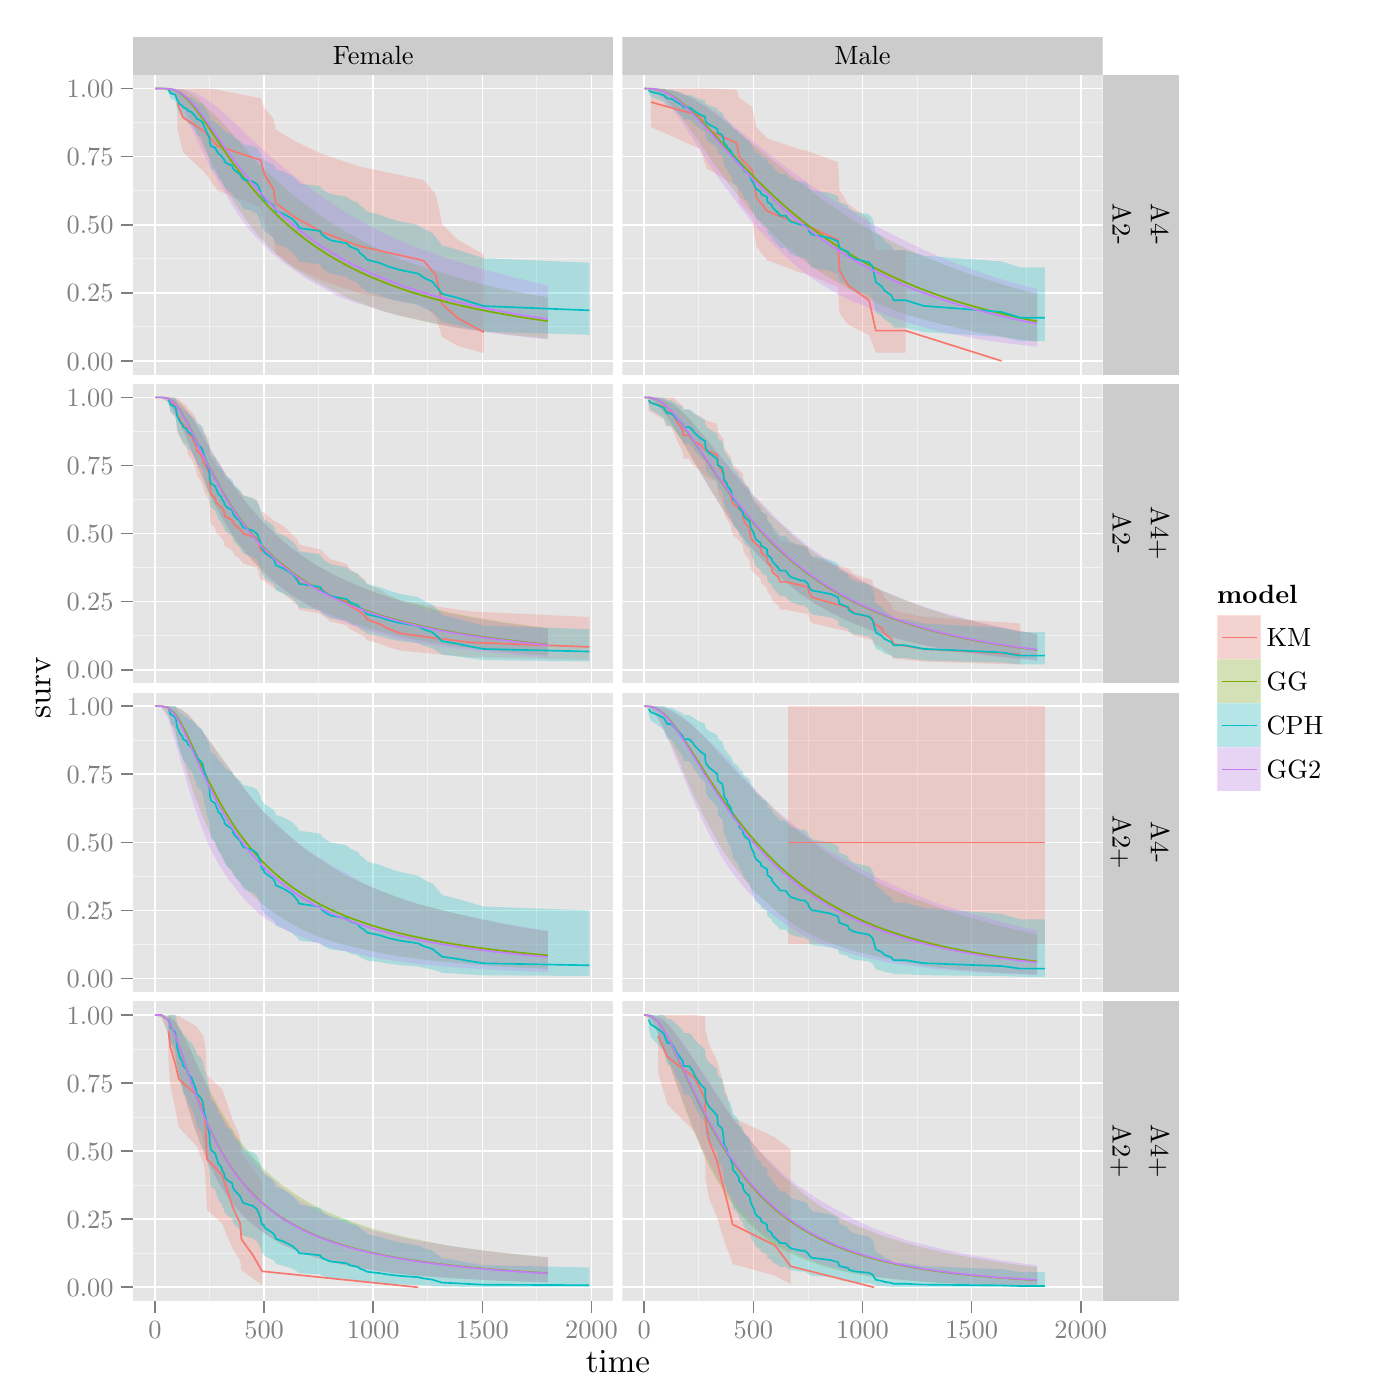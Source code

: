 % Created by tikzDevice version 0.8.1 on 2015-01-31 17:59:12
% !TEX encoding = UTF-8 Unicode
\documentclass[11pt]{memoir}
\nonstopmode

\usepackage{tikz}

\usepackage[active,tightpage,psfixbb]{preview}

\PreviewEnvironment{pgfpicture}

\setlength\PreviewBorder{0pt}

\usepackage{amsmath}
\newcommand{\SweaveOpts}[1]{}  % do not interfere with LaTeX
\newcommand{\SweaveInput}[1]{} % because they are not real TeX commands
\newcommand{\Sexpr}[1]{}       % will only be parsed by R


\usepackage{geometry}
\usepackage{amsmath}
\usepackage{lscape}
\geometry{verbose,tmargin=2.5cm,bmargin=2.5cm,lmargin=2.5cm,rmargin=2.5cm}


\begin{document}

\begin{tikzpicture}[x=1pt,y=1pt]
\definecolor{fillColor}{RGB}{255,255,255}
\path[use as bounding box,fill=fillColor,fill opacity=0.00] (0,0) rectangle (505.89,505.89);
\begin{scope}
\path[clip] (  0.00,  0.00) rectangle (505.89,505.89);
\definecolor{drawColor}{RGB}{255,255,255}
\definecolor{fillColor}{RGB}{255,255,255}

\path[draw=drawColor,line width= 0.6pt,line join=round,line cap=round,fill=fillColor] (  0.00,  0.00) rectangle (505.89,505.89);
\end{scope}
\begin{scope}
\path[clip] ( 48.12,478.81) rectangle (221.61,492.64);
\definecolor{fillColor}{gray}{0.80}

\path[fill=fillColor] ( 48.12,478.81) rectangle (221.61,492.64);
\definecolor{drawColor}{RGB}{0,0,0}

\node[text=drawColor,anchor=base,inner sep=0pt, outer sep=0pt, scale=  0.87] at (134.87,482.43) {Female};
\end{scope}
\begin{scope}
\path[clip] (224.93,478.81) rectangle (398.42,492.64);
\definecolor{fillColor}{gray}{0.80}

\path[fill=fillColor] (224.93,478.81) rectangle (398.42,492.64);
\definecolor{drawColor}{RGB}{0,0,0}

\node[text=drawColor,anchor=base,inner sep=0pt, outer sep=0pt, scale=  0.87] at (311.67,482.43) {Male};
\end{scope}
\begin{scope}
\path[clip] ( 48.12,370.54) rectangle (221.61,478.81);
\definecolor{fillColor}{gray}{0.90}

\path[fill=fillColor] ( 48.12,370.54) rectangle (221.61,478.81);
\definecolor{drawColor}{gray}{0.95}

\path[draw=drawColor,line width= 0.3pt,line join=round] ( 48.12,387.76) --
	(221.61,387.76);

\path[draw=drawColor,line width= 0.3pt,line join=round] ( 48.12,412.37) --
	(221.61,412.37);

\path[draw=drawColor,line width= 0.3pt,line join=round] ( 48.12,436.98) --
	(221.61,436.98);

\path[draw=drawColor,line width= 0.3pt,line join=round] ( 48.12,461.58) --
	(221.61,461.58);

\path[draw=drawColor,line width= 0.3pt,line join=round] ( 75.72,370.54) --
	( 75.72,478.81);

\path[draw=drawColor,line width= 0.3pt,line join=round] (115.15,370.54) --
	(115.15,478.81);

\path[draw=drawColor,line width= 0.3pt,line join=round] (154.58,370.54) --
	(154.58,478.81);

\path[draw=drawColor,line width= 0.3pt,line join=round] (194.01,370.54) --
	(194.01,478.81);
\definecolor{drawColor}{RGB}{255,255,255}

\path[draw=drawColor,line width= 0.6pt,line join=round] ( 48.12,375.46) --
	(221.61,375.46);

\path[draw=drawColor,line width= 0.6pt,line join=round] ( 48.12,400.07) --
	(221.61,400.07);

\path[draw=drawColor,line width= 0.6pt,line join=round] ( 48.12,424.67) --
	(221.61,424.67);

\path[draw=drawColor,line width= 0.6pt,line join=round] ( 48.12,449.28) --
	(221.61,449.28);

\path[draw=drawColor,line width= 0.6pt,line join=round] ( 48.12,473.89) --
	(221.61,473.89);

\path[draw=drawColor,line width= 0.6pt,line join=round] ( 56.01,370.54) --
	( 56.01,478.81);

\path[draw=drawColor,line width= 0.6pt,line join=round] ( 95.44,370.54) --
	( 95.44,478.81);

\path[draw=drawColor,line width= 0.6pt,line join=round] (134.87,370.54) --
	(134.87,478.81);

\path[draw=drawColor,line width= 0.6pt,line join=round] (174.30,370.54) --
	(174.30,478.81);

\path[draw=drawColor,line width= 0.6pt,line join=round] (213.73,370.54) --
	(213.73,478.81);
\definecolor{fillColor}{RGB}{248,118,109}

\path[fill=fillColor,fill opacity=0.25] ( 64.13,459.33) --
	( 66.10,450.94) --
	( 73.83,443.68) --
	( 78.56,437.07) --
	( 94.26,430.90) --
	( 95.52,425.08) --
	( 98.75,419.56) --
	( 99.62,414.30) --
	(106.72,409.28) --
	(116.18,404.49) --
	(130.06,399.92) --
	(153.08,395.59) --
	(157.42,391.50) --
	(158.68,387.67) --
	(159.63,384.14) --
	(165.31,380.96) --
	(174.85,378.25) --
	(174.85,413.90) --
	(165.31,419.36) --
	(159.63,424.96) --
	(158.68,430.43) --
	(157.42,435.71) --
	(153.08,440.79) --
	(130.06,445.68) --
	(116.18,450.35) --
	(106.72,454.82) --
	( 99.62,459.08) --
	( 98.75,463.10) --
	( 95.52,466.87) --
	( 94.26,470.34) --
	( 78.56,473.48) --
	( 73.83,473.89) --
	( 66.10,473.89) --
	( 64.13,473.89) --
	cycle;
\definecolor{fillColor}{RGB}{124,174,0}

\path[fill=fillColor,fill opacity=0.25] ( 56.01,473.89) --
	( 58.37,473.89) --
	( 60.74,473.89) --
	( 63.11,473.84) --
	( 65.47,473.54) --
	( 67.84,472.71) --
	( 70.20,471.30) --
	( 72.57,469.33) --
	( 74.93,466.95) --
	( 77.30,464.65) --
	( 79.67,462.31) --
	( 82.03,459.72) --
	( 84.40,456.91) --
	( 86.76,454.36) --
	( 89.13,451.50) --
	( 91.50,448.64) --
	( 93.86,446.25) --
	( 96.23,443.89) --
	( 98.59,441.82) --
	(100.96,439.67) --
	(103.32,437.64) --
	(105.69,435.45) --
	(108.06,433.58) --
	(110.42,431.82) --
	(112.79,429.95) --
	(115.15,428.31) --
	(117.52,426.74) --
	(119.88,425.24) --
	(122.25,423.80) --
	(124.62,422.34) --
	(126.98,421.03) --
	(129.35,419.64) --
	(131.71,418.41) --
	(134.08,417.27) --
	(136.44,416.05) --
	(138.81,415.00) --
	(141.18,413.82) --
	(143.54,412.65) --
	(145.91,411.70) --
	(148.27,410.88) --
	(150.64,410.09) --
	(153.01,409.32) --
	(155.37,408.62) --
	(157.74,407.89) --
	(160.10,407.20) --
	(162.47,406.50) --
	(164.83,405.74) --
	(167.20,405.08) --
	(169.57,404.41) --
	(171.93,403.76) --
	(174.30,403.12) --
	(176.66,402.54) --
	(179.03,401.97) --
	(181.39,401.51) --
	(183.76,401.06) --
	(186.13,400.56) --
	(188.49,400.07) --
	(190.86,399.63) --
	(193.22,399.25) --
	(195.59,398.85) --
	(197.96,398.42) --
	(197.96,383.56) --
	(195.59,383.77) --
	(193.22,384.00) --
	(190.86,384.23) --
	(188.49,384.47) --
	(186.13,384.73) --
	(183.76,385.04) --
	(181.39,385.35) --
	(179.03,385.63) --
	(176.66,385.93) --
	(174.30,386.24) --
	(171.93,386.57) --
	(169.57,386.89) --
	(167.20,387.23) --
	(164.83,387.60) --
	(162.47,387.99) --
	(160.10,388.41) --
	(157.74,388.86) --
	(155.37,389.32) --
	(153.01,389.80) --
	(150.64,390.32) --
	(148.27,390.86) --
	(145.91,391.43) --
	(143.54,392.04) --
	(141.18,392.67) --
	(138.81,393.40) --
	(136.44,394.16) --
	(134.08,394.99) --
	(131.71,395.93) --
	(129.35,396.76) --
	(126.98,397.73) --
	(124.62,398.77) --
	(122.25,399.90) --
	(119.88,401.10) --
	(117.52,402.40) --
	(115.15,403.67) --
	(112.79,404.94) --
	(110.42,406.30) --
	(108.06,407.77) --
	(105.69,409.36) --
	(103.32,411.11) --
	(100.96,413.13) --
	( 98.59,415.31) --
	( 96.23,417.69) --
	( 93.86,420.27) --
	( 91.50,423.13) --
	( 89.13,426.30) --
	( 86.76,429.50) --
	( 84.40,433.04) --
	( 82.03,436.88) --
	( 79.67,441.13) --
	( 77.30,445.62) --
	( 74.93,450.09) --
	( 72.57,454.87) --
	( 70.20,460.01) --
	( 67.84,464.53) --
	( 65.47,468.38) --
	( 63.11,471.35) --
	( 60.74,473.14) --
	( 58.37,473.83) --
	( 56.01,473.89) --
	cycle;
\definecolor{fillColor}{RGB}{0,191,196}

\path[fill=fillColor,fill opacity=0.25] ( 60.82,473.89) --
	( 61.37,473.89) --
	( 61.53,473.89) --
	( 63.26,473.89) --
	( 63.58,473.73) --
	( 63.89,473.17) --
	( 64.13,472.86) --
	( 64.60,472.55) --
	( 65.00,472.22) --
	( 65.87,471.88) --
	( 66.10,471.54) --
	( 67.60,471.19) --
	( 67.84,470.83) --
	( 69.26,470.47) --
	( 70.91,469.35) --
	( 71.07,468.96) --
	( 72.49,468.56) --
	( 73.20,468.16) --
	( 73.67,467.35) --
	( 73.83,466.93) --
	( 74.30,466.52) --
	( 74.78,465.65) --
	( 75.49,464.76) --
	( 75.72,464.30) --
	( 75.80,463.37) --
	( 76.20,462.42) --
	( 77.77,461.94) --
	( 78.09,461.46) --
	( 78.56,460.96) --
	( 78.88,460.47) --
	( 79.98,459.98) --
	( 80.30,459.48) --
	( 81.01,458.96) --
	( 81.16,458.43) --
	( 82.19,457.90) --
	( 84.00,457.35) --
	( 84.08,456.80) --
	( 84.63,456.23) --
	( 86.76,455.04) --
	( 87.24,454.41) --
	( 87.87,453.76) --
	( 91.42,453.09) --
	( 92.84,452.39) --
	( 93.39,451.69) --
	( 93.78,450.97) --
	( 94.26,450.24) --
	( 94.33,449.50) --
	( 94.73,448.76) --
	( 95.28,448.76) --
	( 95.52,447.97) --
	( 97.17,447.17) --
	( 98.75,446.36) --
	( 99.38,445.55) --
	( 99.62,444.72) --
	(102.30,443.90) --
	(104.19,443.05) --
	(105.77,442.20) --
	(106.72,441.32) --
	(107.58,440.45) --
	(108.06,439.55) --
	(115.71,438.64) --
	(116.18,437.69) --
	(117.60,436.73) --
	(119.41,435.77) --
	(125.33,434.76) --
	(126.43,433.73) --
	(129.35,432.67) --
	(130.06,431.59) --
	(131.63,430.50) --
	(132.66,429.40) --
	(137.31,428.25) --
	(140.31,427.08) --
	(144.57,425.86) --
	(151.11,424.57) --
	(153.08,423.13) --
	(156.24,421.69) --
	(157.42,420.18) --
	(158.68,418.68) --
	(159.63,417.18) --
	(165.31,415.67) --
	(169.80,414.17) --
	(174.85,412.56) --
	(212.94,410.97) --
	(212.94,384.89) --
	(174.85,386.04) --
	(169.80,387.23) --
	(165.31,388.40) --
	(159.63,389.57) --
	(158.68,390.76) --
	(157.42,391.98) --
	(156.24,393.22) --
	(153.08,394.46) --
	(151.11,395.72) --
	(144.57,396.88) --
	(140.31,398.03) --
	(137.31,399.15) --
	(132.66,400.27) --
	(131.63,401.39) --
	(130.06,402.51) --
	(129.35,403.64) --
	(126.43,404.77) --
	(125.33,405.90) --
	(119.41,407.02) --
	(117.60,408.12) --
	(116.18,409.22) --
	(115.71,410.33) --
	(108.06,411.43) --
	(107.58,412.51) --
	(106.72,413.59) --
	(105.77,414.67) --
	(104.19,415.75) --
	(102.30,416.84) --
	( 99.62,417.92) --
	( 99.38,419.00) --
	( 98.75,420.08) --
	( 97.17,421.17) --
	( 95.52,422.26) --
	( 95.28,423.35) --
	( 94.73,423.35) --
	( 94.33,424.38) --
	( 94.26,425.41) --
	( 93.78,426.44) --
	( 93.39,427.48) --
	( 92.84,428.51) --
	( 91.42,429.53) --
	( 87.87,430.54) --
	( 87.24,431.54) --
	( 86.76,432.51) --
	( 84.63,434.38) --
	( 84.08,435.30) --
	( 84.00,436.20) --
	( 82.19,437.09) --
	( 81.16,437.98) --
	( 81.01,438.86) --
	( 80.30,439.73) --
	( 79.98,440.59) --
	( 78.88,441.44) --
	( 78.56,442.29) --
	( 78.09,443.15) --
	( 77.77,444.00) --
	( 76.20,444.85) --
	( 75.80,446.55) --
	( 75.72,448.24) --
	( 75.49,449.09) --
	( 74.78,450.77) --
	( 74.30,452.43) --
	( 73.83,453.24) --
	( 73.67,454.06) --
	( 73.20,455.68) --
	( 72.49,456.49) --
	( 71.07,457.29) --
	( 70.91,458.10) --
	( 69.26,460.50) --
	( 67.84,461.30) --
	( 67.60,462.09) --
	( 66.10,462.89) --
	( 65.87,463.70) --
	( 65.00,464.51) --
	( 64.60,465.32) --
	( 64.13,466.14) --
	( 63.89,466.96) --
	( 63.58,468.65) --
	( 63.26,469.51) --
	( 61.53,470.40) --
	( 61.37,471.30) --
	( 60.82,472.30) --
	cycle;
\definecolor{fillColor}{RGB}{199,124,255}

\path[fill=fillColor,fill opacity=0.25] ( 56.01,473.89) --
	( 58.37,473.89) --
	( 60.74,473.89) --
	( 63.11,473.86) --
	( 65.47,473.69) --
	( 67.84,473.25) --
	( 70.20,472.44) --
	( 72.57,471.25) --
	( 74.93,469.79) --
	( 77.30,468.03) --
	( 79.67,466.13) --
	( 82.03,464.06) --
	( 84.40,461.85) --
	( 86.76,459.65) --
	( 89.13,457.25) --
	( 91.50,455.04) --
	( 93.86,452.87) --
	( 96.23,450.73) --
	( 98.59,448.64) --
	(100.96,446.60) --
	(103.32,444.63) --
	(105.69,442.78) --
	(108.06,440.92) --
	(110.42,439.05) --
	(112.79,437.32) --
	(115.15,435.65) --
	(117.52,434.04) --
	(119.88,432.49) --
	(122.25,430.91) --
	(124.62,429.26) --
	(126.98,427.87) --
	(129.35,426.56) --
	(131.71,425.19) --
	(134.08,423.98) --
	(136.44,422.74) --
	(138.81,421.59) --
	(141.18,420.42) --
	(143.54,419.35) --
	(145.91,418.33) --
	(148.27,417.22) --
	(150.64,416.39) --
	(153.01,415.59) --
	(155.37,414.72) --
	(157.74,413.94) --
	(160.10,413.12) --
	(162.47,412.31) --
	(164.83,411.51) --
	(167.20,410.76) --
	(169.57,410.03) --
	(171.93,409.33) --
	(174.30,408.65) --
	(176.66,407.99) --
	(179.03,407.40) --
	(181.39,406.82) --
	(183.76,406.15) --
	(186.13,405.54) --
	(188.49,404.92) --
	(190.86,404.36) --
	(193.22,403.78) --
	(195.59,403.25) --
	(197.96,402.76) --
	(197.96,383.21) --
	(195.59,383.46) --
	(193.22,383.72) --
	(190.86,383.99) --
	(188.49,384.24) --
	(186.13,384.48) --
	(183.76,384.74) --
	(181.39,385.06) --
	(179.03,385.35) --
	(176.66,385.73) --
	(174.30,386.07) --
	(171.93,386.33) --
	(169.57,386.73) --
	(167.20,387.02) --
	(164.83,387.39) --
	(162.47,387.86) --
	(160.10,388.34) --
	(157.74,388.87) --
	(155.37,389.41) --
	(153.01,389.99) --
	(150.64,390.60) --
	(148.27,391.06) --
	(145.91,391.52) --
	(143.54,392.11) --
	(141.18,392.74) --
	(138.81,393.31) --
	(136.44,394.06) --
	(134.08,394.85) --
	(131.71,395.55) --
	(129.35,396.27) --
	(126.98,397.04) --
	(124.62,397.86) --
	(122.25,398.77) --
	(119.88,400.07) --
	(117.52,401.41) --
	(115.15,402.66) --
	(112.79,403.99) --
	(110.42,405.41) --
	(108.06,407.00) --
	(105.69,408.74) --
	(103.32,410.34) --
	(100.96,412.16) --
	( 98.59,414.05) --
	( 96.23,416.44) --
	( 93.86,418.85) --
	( 91.50,421.34) --
	( 89.13,424.12) --
	( 86.76,427.41) --
	( 84.40,430.84) --
	( 82.03,434.95) --
	( 79.67,439.00) --
	( 77.30,443.02) --
	( 74.93,447.67) --
	( 72.57,452.24) --
	( 70.20,457.51) --
	( 67.84,462.45) --
	( 65.47,467.19) --
	( 63.11,470.89) --
	( 60.74,473.00) --
	( 58.37,473.82) --
	( 56.01,473.89) --
	cycle;
\definecolor{drawColor}{RGB}{248,118,109}

\path[draw=drawColor,line width= 0.6pt,line join=round] ( 64.13,468.71) --
	( 66.10,463.53) --
	( 73.83,458.35) --
	( 78.56,453.17) --
	( 94.26,447.99) --
	( 95.52,442.81) --
	( 98.75,437.63) --
	( 99.62,432.44) --
	(106.72,427.26) --
	(116.18,422.08) --
	(130.06,416.90) --
	(153.08,411.72) --
	(157.42,406.54) --
	(158.68,401.36) --
	(159.63,396.18) --
	(165.31,391.00) --
	(174.85,385.82);
\definecolor{drawColor}{RGB}{124,174,0}

\path[draw=drawColor,line width= 0.6pt,line join=round] ( 56.01,473.89) --
	( 58.37,473.89) --
	( 60.74,473.83) --
	( 63.11,473.34) --
	( 65.47,472.06) --
	( 67.84,469.95) --
	( 70.20,467.19) --
	( 72.57,463.99) --
	( 74.93,460.56) --
	( 77.30,457.02) --
	( 79.67,453.49) --
	( 82.03,450.02) --
	( 84.40,446.67) --
	( 86.76,443.45) --
	( 89.13,440.38) --
	( 91.50,437.47) --
	( 93.86,434.72) --
	( 96.23,432.12) --
	( 98.59,429.66) --
	(100.96,427.35) --
	(103.32,425.17) --
	(105.69,423.11) --
	(108.06,421.18) --
	(110.42,419.35) --
	(112.79,417.63) --
	(115.15,416.01) --
	(117.52,414.47) --
	(119.88,413.02) --
	(122.25,411.65) --
	(124.62,410.35) --
	(126.98,409.12) --
	(129.35,407.95) --
	(131.71,406.84) --
	(134.08,405.79) --
	(136.44,404.79) --
	(138.81,403.84) --
	(141.18,402.94) --
	(143.54,402.08) --
	(145.91,401.26) --
	(148.27,400.47) --
	(150.64,399.73) --
	(153.01,399.01) --
	(155.37,398.33) --
	(157.74,397.68) --
	(160.10,397.05) --
	(162.47,396.45) --
	(164.83,395.88) --
	(167.20,395.33) --
	(169.57,394.80) --
	(171.93,394.29) --
	(174.30,393.81) --
	(176.66,393.34) --
	(179.03,392.89) --
	(181.39,392.46) --
	(183.76,392.04) --
	(186.13,391.64) --
	(188.49,391.25) --
	(190.86,390.88) --
	(193.22,390.52) --
	(195.59,390.18) --
	(197.96,389.84);
\definecolor{drawColor}{RGB}{0,191,196}

\path[draw=drawColor,line width= 0.6pt,line join=round] ( 60.82,473.35) --
	( 61.37,472.82) --
	( 61.53,472.28) --
	( 63.26,471.72) --
	( 63.58,471.15) --
	( 63.89,470.01) --
	( 64.13,469.44) --
	( 64.60,468.87) --
	( 65.00,468.28) --
	( 65.87,467.70) --
	( 66.10,467.11) --
	( 67.60,466.53) --
	( 67.84,465.94) --
	( 69.26,465.35) --
	( 70.91,463.54) --
	( 71.07,462.93) --
	( 72.49,462.32) --
	( 73.20,461.70) --
	( 73.67,460.45) --
	( 73.83,459.81) --
	( 74.30,459.18) --
	( 74.78,457.88) --
	( 75.49,456.55) --
	( 75.72,455.87) --
	( 75.80,454.51) --
	( 76.20,453.14) --
	( 77.77,452.45) --
	( 78.09,451.75) --
	( 78.56,451.05) --
	( 78.88,450.36) --
	( 79.98,449.65) --
	( 80.30,448.94) --
	( 81.01,448.22) --
	( 81.16,447.48) --
	( 82.19,446.74) --
	( 84.00,445.99) --
	( 84.08,445.22) --
	( 84.63,444.44) --
	( 86.76,442.84) --
	( 87.24,442.00) --
	( 87.87,441.13) --
	( 91.42,440.25) --
	( 92.84,439.35) --
	( 93.39,438.43) --
	( 93.78,437.50) --
	( 94.26,436.57) --
	( 94.33,435.64) --
	( 94.73,434.71) --
	( 95.28,434.71) --
	( 95.52,433.71) --
	( 97.17,432.72) --
	( 98.75,431.71) --
	( 99.38,430.70) --
	( 99.62,429.69) --
	(102.30,428.67) --
	(104.19,427.65) --
	(105.77,426.62) --
	(106.72,425.57) --
	(107.58,424.53) --
	(108.06,423.47) --
	(115.71,422.40) --
	(116.18,421.30) --
	(117.60,420.19) --
	(119.41,419.08) --
	(125.33,417.95) --
	(126.43,416.78) --
	(129.35,415.61) --
	(130.06,414.43) --
	(131.63,413.24) --
	(132.66,412.04) --
	(137.31,410.82) --
	(140.31,409.59) --
	(144.57,408.32) --
	(151.11,407.01) --
	(153.08,405.56) --
	(156.24,404.11) --
	(157.42,402.64) --
	(158.68,401.18) --
	(159.63,399.72) --
	(165.31,398.27) --
	(169.80,396.80) --
	(174.85,395.27) --
	(212.94,393.75);
\definecolor{drawColor}{RGB}{199,124,255}

\path[draw=drawColor,line width= 0.6pt,line join=round] ( 56.01,473.89) --
	( 58.37,473.89) --
	( 60.74,473.84) --
	( 63.11,473.42) --
	( 65.47,472.28) --
	( 67.84,470.37) --
	( 70.20,467.83) --
	( 72.57,464.84) --
	( 74.93,461.60) --
	( 77.30,458.23) --
	( 79.67,454.83) --
	( 82.03,451.47) --
	( 84.40,448.20) --
	( 86.76,445.05) --
	( 89.13,442.03) --
	( 91.50,439.15) --
	( 93.86,436.42) --
	( 96.23,433.82) --
	( 98.59,431.37) --
	(100.96,429.05) --
	(103.32,426.86) --
	(105.69,424.79) --
	(108.06,422.83) --
	(110.42,420.98) --
	(112.79,419.23) --
	(115.15,417.58) --
	(117.52,416.02) --
	(119.88,414.54) --
	(122.25,413.13) --
	(124.62,411.80) --
	(126.98,410.54) --
	(129.35,409.35) --
	(131.71,408.21) --
	(134.08,407.13) --
	(136.44,406.10) --
	(138.81,405.12) --
	(141.18,404.19) --
	(143.54,403.30) --
	(145.91,402.45) --
	(148.27,401.64) --
	(150.64,400.86) --
	(153.01,400.12) --
	(155.37,399.41) --
	(157.74,398.74) --
	(160.10,398.09) --
	(162.47,397.47) --
	(164.83,396.87) --
	(167.20,396.30) --
	(169.57,395.75) --
	(171.93,395.22) --
	(174.30,394.71) --
	(176.66,394.23) --
	(179.03,393.76) --
	(181.39,393.31) --
	(183.76,392.87) --
	(186.13,392.45) --
	(188.49,392.05) --
	(190.86,391.66) --
	(193.22,391.28) --
	(195.59,390.92) --
	(197.96,390.57);
\end{scope}
\begin{scope}
\path[clip] ( 48.12,258.96) rectangle (221.61,367.23);
\definecolor{fillColor}{gray}{0.90}

\path[fill=fillColor] ( 48.12,258.96) rectangle (221.61,367.23);
\definecolor{drawColor}{gray}{0.95}

\path[draw=drawColor,line width= 0.3pt,line join=round] ( 48.12,276.18) --
	(221.61,276.18);

\path[draw=drawColor,line width= 0.3pt,line join=round] ( 48.12,300.79) --
	(221.61,300.79);

\path[draw=drawColor,line width= 0.3pt,line join=round] ( 48.12,325.40) --
	(221.61,325.40);

\path[draw=drawColor,line width= 0.3pt,line join=round] ( 48.12,350.00) --
	(221.61,350.00);

\path[draw=drawColor,line width= 0.3pt,line join=round] ( 75.72,258.96) --
	( 75.72,367.23);

\path[draw=drawColor,line width= 0.3pt,line join=round] (115.15,258.96) --
	(115.15,367.23);

\path[draw=drawColor,line width= 0.3pt,line join=round] (154.58,258.96) --
	(154.58,367.23);

\path[draw=drawColor,line width= 0.3pt,line join=round] (194.01,258.96) --
	(194.01,367.23);
\definecolor{drawColor}{RGB}{255,255,255}

\path[draw=drawColor,line width= 0.6pt,line join=round] ( 48.12,263.88) --
	(221.61,263.88);

\path[draw=drawColor,line width= 0.6pt,line join=round] ( 48.12,288.49) --
	(221.61,288.49);

\path[draw=drawColor,line width= 0.6pt,line join=round] ( 48.12,313.09) --
	(221.61,313.09);

\path[draw=drawColor,line width= 0.6pt,line join=round] ( 48.12,337.70) --
	(221.61,337.70);

\path[draw=drawColor,line width= 0.6pt,line join=round] ( 48.12,362.31) --
	(221.61,362.31);

\path[draw=drawColor,line width= 0.6pt,line join=round] ( 56.01,258.96) --
	( 56.01,367.23);

\path[draw=drawColor,line width= 0.6pt,line join=round] ( 95.44,258.96) --
	( 95.44,367.23);

\path[draw=drawColor,line width= 0.6pt,line join=round] (134.87,258.96) --
	(134.87,367.23);

\path[draw=drawColor,line width= 0.6pt,line join=round] (174.30,258.96) --
	(174.30,367.23);

\path[draw=drawColor,line width= 0.6pt,line join=round] (213.73,258.96) --
	(213.73,367.23);
\definecolor{fillColor}{RGB}{248,118,109}

\path[fill=fillColor,fill opacity=0.25] ( 61.37,357.68) --
	( 63.58,354.90) --
	( 63.89,350.13) --
	( 65.00,347.94) --
	( 65.87,345.83) --
	( 67.60,343.77) --
	( 67.84,341.77) --
	( 69.26,339.82) --
	( 70.91,336.00) --
	( 71.07,334.14) --
	( 72.49,332.31) --
	( 73.20,330.50) --
	( 73.67,328.71) --
	( 75.49,325.18) --
	( 75.72,323.45) --
	( 75.80,320.03) --
	( 76.20,316.68) --
	( 77.77,315.02) --
	( 78.09,313.38) --
	( 79.98,311.75) --
	( 81.01,310.13) --
	( 81.16,308.53) --
	( 84.00,306.94) --
	( 84.63,305.37) --
	( 86.76,303.80) --
	( 87.87,302.25) --
	( 92.84,300.71) --
	( 93.39,299.18) --
	( 93.78,297.67) --
	( 94.33,296.17) --
	( 95.28,296.17) --
	( 97.17,294.61) --
	( 99.38,293.06) --
	(102.30,291.54) --
	(104.19,290.02) --
	(105.77,288.53) --
	(107.58,287.04) --
	(108.06,285.58) --
	(115.71,284.13) --
	(117.60,282.70) --
	(119.41,281.29) --
	(125.33,279.90) --
	(126.43,278.52) --
	(129.35,277.17) --
	(131.63,275.85) --
	(132.66,274.55) --
	(137.31,273.27) --
	(140.31,272.03) --
	(144.57,270.82) --
	(156.24,269.65) --
	(169.80,268.52) --
	(212.94,267.45) --
	(212.94,282.92) --
	(169.80,284.96) --
	(156.24,286.98) --
	(144.57,288.95) --
	(140.31,290.90) --
	(137.31,292.82) --
	(132.66,294.72) --
	(131.63,296.58) --
	(129.35,298.43) --
	(126.43,300.26) --
	(125.33,302.06) --
	(119.41,303.85) --
	(117.60,305.61) --
	(115.71,307.36) --
	(108.06,309.10) --
	(107.58,310.81) --
	(105.77,312.51) --
	(104.19,314.20) --
	(102.30,315.87) --
	( 99.38,317.52) --
	( 97.17,319.16) --
	( 95.28,320.79) --
	( 94.33,320.79) --
	( 93.78,322.36) --
	( 93.39,323.92) --
	( 92.84,325.47) --
	( 87.87,327.00) --
	( 86.76,328.53) --
	( 84.63,330.04) --
	( 84.00,331.54) --
	( 81.16,333.02) --
	( 81.01,334.49) --
	( 79.98,335.95) --
	( 78.09,337.40) --
	( 77.77,338.84) --
	( 76.20,340.26) --
	( 75.80,343.05) --
	( 75.72,345.79) --
	( 75.49,347.13) --
	( 73.67,349.76) --
	( 73.20,351.05) --
	( 72.49,352.31) --
	( 71.07,353.55) --
	( 70.91,354.77) --
	( 69.26,357.11) --
	( 67.84,358.23) --
	( 67.60,359.30) --
	( 65.87,360.33) --
	( 65.00,361.29) --
	( 63.89,362.18) --
	( 63.58,362.31) --
	( 61.37,362.31) --
	cycle;
\definecolor{fillColor}{RGB}{124,174,0}

\path[fill=fillColor,fill opacity=0.25] ( 56.01,362.31) --
	( 58.37,362.31) --
	( 60.74,362.28) --
	( 63.11,361.70) --
	( 65.47,359.93) --
	( 67.84,357.04) --
	( 70.20,353.44) --
	( 72.57,349.42) --
	( 74.93,345.31) --
	( 77.30,341.36) --
	( 79.67,337.48) --
	( 82.03,333.63) --
	( 84.40,330.36) --
	( 86.76,327.17) --
	( 89.13,324.10) --
	( 91.50,321.26) --
	( 93.86,318.58) --
	( 96.23,316.03) --
	( 98.59,313.77) --
	(100.96,311.46) --
	(103.32,309.28) --
	(105.69,307.45) --
	(108.06,305.74) --
	(110.42,304.17) --
	(112.79,302.63) --
	(115.15,301.11) --
	(117.52,299.80) --
	(119.88,298.49) --
	(122.25,297.35) --
	(124.62,296.27) --
	(126.98,295.26) --
	(129.35,294.18) --
	(131.71,293.23) --
	(134.08,292.33) --
	(136.44,291.53) --
	(138.81,290.71) --
	(141.18,289.93) --
	(143.54,289.26) --
	(145.91,288.46) --
	(148.27,287.91) --
	(150.64,287.41) --
	(153.01,286.80) --
	(155.37,286.21) --
	(157.74,285.64) --
	(160.10,285.07) --
	(162.47,284.57) --
	(164.83,284.10) --
	(167.20,283.63) --
	(169.57,283.17) --
	(171.93,282.73) --
	(174.30,282.32) --
	(176.66,281.96) --
	(179.03,281.60) --
	(181.39,281.16) --
	(183.76,280.81) --
	(186.13,280.48) --
	(188.49,280.15) --
	(190.86,279.84) --
	(193.22,279.54) --
	(195.59,279.25) --
	(197.96,278.97) --
	(197.96,269.03) --
	(195.59,269.21) --
	(193.22,269.37) --
	(190.86,269.56) --
	(188.49,269.76) --
	(186.13,269.97) --
	(183.76,270.20) --
	(181.39,270.43) --
	(179.03,270.68) --
	(176.66,270.93) --
	(174.30,271.20) --
	(171.93,271.49) --
	(169.57,271.79) --
	(167.20,272.05) --
	(164.83,272.30) --
	(162.47,272.64) --
	(160.10,273.01) --
	(157.74,273.41) --
	(155.37,273.82) --
	(153.01,274.20) --
	(150.64,274.67) --
	(148.27,275.13) --
	(145.91,275.62) --
	(143.54,276.14) --
	(141.18,276.75) --
	(138.81,277.29) --
	(136.44,277.94) --
	(134.08,278.67) --
	(131.71,279.36) --
	(129.35,280.15) --
	(126.98,280.94) --
	(124.62,281.81) --
	(122.25,282.66) --
	(119.88,283.57) --
	(117.52,284.53) --
	(115.15,285.55) --
	(112.79,286.70) --
	(110.42,287.90) --
	(108.06,289.28) --
	(105.69,290.73) --
	(103.32,292.40) --
	(100.96,294.21) --
	( 98.59,296.14) --
	( 96.23,298.29) --
	( 93.86,300.50) --
	( 91.50,303.10) --
	( 89.13,305.70) --
	( 86.76,308.64) --
	( 84.40,311.86) --
	( 82.03,315.67) --
	( 79.67,319.59) --
	( 77.30,323.96) --
	( 74.93,328.90) --
	( 72.57,334.52) --
	( 70.20,340.66) --
	( 67.84,346.69) --
	( 65.47,352.44) --
	( 63.11,357.27) --
	( 60.74,360.63) --
	( 58.37,362.15) --
	( 56.01,362.31) --
	cycle;
\definecolor{fillColor}{RGB}{0,191,196}

\path[fill=fillColor,fill opacity=0.25] ( 60.82,362.31) --
	( 61.37,362.31) --
	( 61.53,362.31) --
	( 63.26,362.27) --
	( 63.58,361.81) --
	( 63.89,360.76) --
	( 64.13,360.19) --
	( 64.60,359.59) --
	( 65.00,358.98) --
	( 65.87,358.35) --
	( 66.10,357.71) --
	( 67.60,357.05) --
	( 67.84,356.39) --
	( 69.26,355.71) --
	( 70.91,353.62) --
	( 71.07,352.90) --
	( 72.49,352.17) --
	( 73.20,351.44) --
	( 73.67,349.95) --
	( 73.83,349.19) --
	( 74.30,348.43) --
	( 74.78,346.87) --
	( 75.49,345.26) --
	( 75.72,344.45) --
	( 75.80,342.81) --
	( 76.20,341.15) --
	( 77.77,340.32) --
	( 78.09,339.48) --
	( 78.56,338.64) --
	( 78.88,337.79) --
	( 79.98,336.94) --
	( 80.30,336.09) --
	( 81.01,335.21) --
	( 81.16,334.33) --
	( 82.19,333.45) --
	( 84.00,332.54) --
	( 84.08,331.63) --
	( 84.63,330.70) --
	( 86.76,328.79) --
	( 87.24,327.80) --
	( 87.87,326.78) --
	( 91.42,325.74) --
	( 92.84,324.68) --
	( 93.39,323.61) --
	( 93.78,322.53) --
	( 94.26,321.45) --
	( 94.33,320.37) --
	( 94.73,319.29) --
	( 95.28,319.29) --
	( 95.52,318.16) --
	( 97.17,317.02) --
	( 98.75,315.88) --
	( 99.38,314.75) --
	( 99.62,313.60) --
	(102.30,312.46) --
	(104.19,311.32) --
	(105.77,310.17) --
	(106.72,309.02) --
	(107.58,307.87) --
	(108.06,306.72) --
	(115.71,305.56) --
	(116.18,304.39) --
	(117.60,303.21) --
	(119.41,302.04) --
	(125.33,300.85) --
	(126.43,299.65) --
	(129.35,298.46) --
	(130.06,297.26) --
	(131.63,296.07) --
	(132.66,294.88) --
	(137.31,293.68) --
	(140.31,292.49) --
	(144.57,291.28) --
	(151.11,290.07) --
	(153.08,288.77) --
	(156.24,287.47) --
	(157.42,286.18) --
	(158.68,284.89) --
	(159.63,283.62) --
	(165.31,282.35) --
	(169.80,281.07) --
	(174.85,279.79) --
	(212.94,278.52) --
	(212.94,266.84) --
	(174.85,267.40) --
	(169.80,268.02) --
	(165.31,268.65) --
	(159.63,269.32) --
	(158.68,270.04) --
	(157.42,270.82) --
	(156.24,271.65) --
	(153.08,272.51) --
	(151.11,273.42) --
	(144.57,274.27) --
	(140.31,275.12) --
	(137.31,275.98) --
	(132.66,276.85) --
	(131.63,277.73) --
	(130.06,278.63) --
	(129.35,279.56) --
	(126.43,280.51) --
	(125.33,281.47) --
	(119.41,282.44) --
	(117.60,283.40) --
	(116.18,284.37) --
	(115.71,285.37) --
	(108.06,286.37) --
	(107.58,287.37) --
	(106.72,288.37) --
	(105.77,289.40) --
	(104.19,290.44) --
	(102.30,291.49) --
	( 99.62,292.54) --
	( 99.38,293.62) --
	( 98.75,294.71) --
	( 97.17,295.82) --
	( 95.52,296.93) --
	( 95.28,298.07) --
	( 94.73,298.07) --
	( 94.33,299.15) --
	( 94.26,300.24) --
	( 93.78,301.34) --
	( 93.39,302.46) --
	( 92.84,303.58) --
	( 91.42,304.71) --
	( 87.87,305.81) --
	( 87.24,306.92) --
	( 86.76,308.01) --
	( 84.63,310.12) --
	( 84.08,311.16) --
	( 84.00,312.19) --
	( 82.19,313.23) --
	( 81.16,314.25) --
	( 81.01,315.28) --
	( 80.30,316.31) --
	( 79.98,317.32) --
	( 78.88,318.33) --
	( 78.56,319.35) --
	( 78.09,320.38) --
	( 77.77,321.41) --
	( 76.20,322.45) --
	( 75.80,324.54) --
	( 75.72,326.66) --
	( 75.49,327.72) --
	( 74.78,329.85) --
	( 74.30,331.97) --
	( 73.83,333.02) --
	( 73.67,334.08) --
	( 73.20,336.21) --
	( 72.49,337.28) --
	( 71.07,338.35) --
	( 70.91,339.43) --
	( 69.26,342.68) --
	( 67.84,343.77) --
	( 67.60,344.87) --
	( 66.10,345.98) --
	( 65.87,347.11) --
	( 65.00,348.25) --
	( 64.60,349.41) --
	( 64.13,350.57) --
	( 63.89,351.77) --
	( 63.58,354.24) --
	( 63.26,355.53) --
	( 61.53,356.87) --
	( 61.37,358.25) --
	( 60.82,359.79) --
	cycle;
\definecolor{fillColor}{RGB}{199,124,255}

\path[fill=fillColor,fill opacity=0.25] ( 56.01,362.31) --
	( 58.37,362.31) --
	( 60.74,362.28) --
	( 63.11,361.73) --
	( 65.47,360.08) --
	( 67.84,357.31) --
	( 70.20,353.89) --
	( 72.57,349.76) --
	( 74.93,345.58) --
	( 77.30,341.59) --
	( 79.67,337.96) --
	( 82.03,333.99) --
	( 84.40,330.48) --
	( 86.76,327.09) --
	( 89.13,324.08) --
	( 91.50,321.27) --
	( 93.86,318.63) --
	( 96.23,316.19) --
	( 98.59,313.79) --
	(100.96,311.54) --
	(103.32,309.52) --
	(105.69,307.71) --
	(108.06,305.93) --
	(110.42,304.13) --
	(112.79,302.65) --
	(115.15,301.23) --
	(117.52,299.94) --
	(119.88,298.62) --
	(122.25,297.39) --
	(124.62,296.24) --
	(126.98,295.20) --
	(129.35,294.20) --
	(131.71,293.21) --
	(134.08,292.28) --
	(136.44,291.35) --
	(138.81,290.47) --
	(141.18,289.72) --
	(143.54,289.04) --
	(145.91,288.29) --
	(148.27,287.64) --
	(150.64,286.96) --
	(153.01,286.28) --
	(155.37,285.67) --
	(157.74,285.12) --
	(160.10,284.63) --
	(162.47,284.15) --
	(164.83,283.71) --
	(167.20,283.24) --
	(169.57,282.77) --
	(171.93,282.36) --
	(174.30,281.96) --
	(176.66,281.58) --
	(179.03,281.22) --
	(181.39,280.86) --
	(183.76,280.52) --
	(186.13,280.21) --
	(188.49,279.94) --
	(190.86,279.64) --
	(193.22,279.38) --
	(195.59,279.08) --
	(197.96,278.79) --
	(197.96,268.46) --
	(195.59,268.61) --
	(193.22,268.77) --
	(190.86,268.94) --
	(188.49,269.13) --
	(186.13,269.32) --
	(183.76,269.51) --
	(181.39,269.74) --
	(179.03,269.97) --
	(176.66,270.20) --
	(174.30,270.46) --
	(171.93,270.75) --
	(169.57,271.00) --
	(167.20,271.27) --
	(164.83,271.55) --
	(162.47,271.86) --
	(160.10,272.17) --
	(157.74,272.53) --
	(155.37,272.92) --
	(153.01,273.33) --
	(150.64,273.78) --
	(148.27,274.23) --
	(145.91,274.68) --
	(143.54,275.19) --
	(141.18,275.85) --
	(138.81,276.45) --
	(136.44,277.07) --
	(134.08,277.73) --
	(131.71,278.38) --
	(129.35,279.16) --
	(126.98,280.03) --
	(124.62,280.84) --
	(122.25,281.86) --
	(119.88,282.86) --
	(117.52,283.91) --
	(115.15,285.00) --
	(112.79,286.29) --
	(110.42,287.65) --
	(108.06,289.03) --
	(105.69,290.45) --
	(103.32,292.14) --
	(100.96,294.07) --
	( 98.59,295.99) --
	( 96.23,298.16) --
	( 93.86,300.67) --
	( 91.50,303.18) --
	( 89.13,305.92) --
	( 86.76,308.93) --
	( 84.40,312.24) --
	( 82.03,315.97) --
	( 79.67,320.10) --
	( 77.30,324.57) --
	( 74.93,329.43) --
	( 72.57,334.78) --
	( 70.20,340.35) --
	( 67.84,346.46) --
	( 65.47,351.98) --
	( 63.11,356.80) --
	( 60.74,360.42) --
	( 58.37,362.09) --
	( 56.01,362.31) --
	cycle;
\definecolor{drawColor}{RGB}{248,118,109}

\path[draw=drawColor,line width= 0.6pt,line join=round] ( 61.37,360.72) --
	( 63.58,359.13) --
	( 63.89,355.96) --
	( 65.00,354.37) --
	( 65.87,352.78) --
	( 67.60,351.19) --
	( 67.84,349.61) --
	( 69.26,348.02) --
	( 70.91,344.84) --
	( 71.07,343.26) --
	( 72.49,341.67) --
	( 73.20,340.08) --
	( 73.67,338.49) --
	( 75.49,335.32) --
	( 75.72,333.73) --
	( 75.80,330.56) --
	( 76.20,327.38) --
	( 77.77,325.79) --
	( 78.09,324.21) --
	( 79.98,322.62) --
	( 81.01,321.03) --
	( 81.16,319.44) --
	( 84.00,317.86) --
	( 84.63,316.27) --
	( 86.76,314.68) --
	( 87.87,313.09) --
	( 92.84,311.51) --
	( 93.39,309.92) --
	( 93.78,308.33) --
	( 94.33,306.74) --
	( 95.28,306.74) --
	( 97.17,305.09) --
	( 99.38,303.45) --
	(102.30,301.80) --
	(104.19,300.15) --
	(105.77,298.50) --
	(107.58,296.85) --
	(108.06,295.20) --
	(115.71,293.55) --
	(117.60,291.91) --
	(119.41,290.26) --
	(125.33,288.61) --
	(126.43,286.96) --
	(129.35,285.31) --
	(131.63,283.66) --
	(132.66,282.01) --
	(137.31,280.37) --
	(140.31,278.72) --
	(144.57,277.07) --
	(156.24,275.42) --
	(169.80,273.77) --
	(212.94,272.12);
\definecolor{drawColor}{RGB}{124,174,0}

\path[draw=drawColor,line width= 0.6pt,line join=round] ( 56.01,362.31) --
	( 58.37,362.30) --
	( 60.74,361.95) --
	( 63.11,360.26) --
	( 65.47,357.06) --
	( 67.84,352.84) --
	( 70.20,348.11) --
	( 72.57,343.24) --
	( 74.93,338.46) --
	( 77.30,333.88) --
	( 79.67,329.57) --
	( 82.03,325.56) --
	( 84.40,321.84) --
	( 86.76,318.40) --
	( 89.13,315.23) --
	( 91.50,312.31) --
	( 93.86,309.62) --
	( 96.23,307.14) --
	( 98.59,304.84) --
	(100.96,302.72) --
	(103.32,300.76) --
	(105.69,298.95) --
	(108.06,297.26) --
	(110.42,295.69) --
	(112.79,294.23) --
	(115.15,292.87) --
	(117.52,291.60) --
	(119.88,290.41) --
	(122.25,289.29) --
	(124.62,288.25) --
	(126.98,287.27) --
	(129.35,286.35) --
	(131.71,285.48) --
	(134.08,284.67) --
	(136.44,283.89) --
	(138.81,283.17) --
	(141.18,282.48) --
	(143.54,281.83) --
	(145.91,281.21) --
	(148.27,280.63) --
	(150.64,280.07) --
	(153.01,279.54) --
	(155.37,279.04) --
	(157.74,278.56) --
	(160.10,278.11) --
	(162.47,277.67) --
	(164.83,277.26) --
	(167.20,276.86) --
	(169.57,276.49) --
	(171.93,276.13) --
	(174.30,275.78) --
	(176.66,275.45) --
	(179.03,275.13) --
	(181.39,274.83) --
	(183.76,274.54) --
	(186.13,274.26) --
	(188.49,273.99) --
	(190.86,273.73) --
	(193.22,273.48) --
	(195.59,273.24) --
	(197.96,273.01);
\definecolor{drawColor}{RGB}{0,191,196}

\path[draw=drawColor,line width= 0.6pt,line join=round] ( 60.82,361.45) --
	( 61.37,360.59) --
	( 61.53,359.73) --
	( 63.26,358.84) --
	( 63.58,357.95) --
	( 63.89,356.15) --
	( 64.13,355.25) --
	( 64.60,354.36) --
	( 65.00,353.46) --
	( 65.87,352.55) --
	( 66.10,351.65) --
	( 67.60,350.75) --
	( 67.84,349.85) --
	( 69.26,348.95) --
	( 70.91,346.22) --
	( 71.07,345.30) --
	( 72.49,344.38) --
	( 73.20,343.46) --
	( 73.67,341.61) --
	( 73.83,340.68) --
	( 74.30,339.75) --
	( 74.78,337.87) --
	( 75.49,335.96) --
	( 75.72,335.00) --
	( 75.80,333.08) --
	( 76.20,331.16) --
	( 77.77,330.19) --
	( 78.09,329.23) --
	( 78.56,328.27) --
	( 78.88,327.32) --
	( 79.98,326.36) --
	( 80.30,325.41) --
	( 81.01,324.43) --
	( 81.16,323.45) --
	( 82.19,322.47) --
	( 84.00,321.48) --
	( 84.08,320.48) --
	( 84.63,319.47) --
	( 86.76,317.40) --
	( 87.24,316.33) --
	( 87.87,315.24) --
	( 91.42,314.13) --
	( 92.84,313.01) --
	( 93.39,311.88) --
	( 93.78,310.76) --
	( 94.26,309.63) --
	( 94.33,308.52) --
	( 94.73,307.40) --
	( 95.28,307.40) --
	( 95.52,306.24) --
	( 97.17,305.08) --
	( 98.75,303.92) --
	( 99.38,302.77) --
	( 99.62,301.63) --
	(102.30,300.50) --
	(104.19,299.37) --
	(105.77,298.25) --
	(106.72,297.13) --
	(107.58,296.03) --
	(108.06,294.92) --
	(115.71,293.81) --
	(116.18,292.69) --
	(117.60,291.59) --
	(119.41,290.49) --
	(125.33,289.38) --
	(126.43,288.27) --
	(129.35,287.17) --
	(130.06,286.07) --
	(131.63,285.00) --
	(132.66,283.93) --
	(137.31,282.87) --
	(140.31,281.81) --
	(144.57,280.75) --
	(151.11,279.68) --
	(153.08,278.53) --
	(156.24,277.42) --
	(157.42,276.32) --
	(158.68,275.26) --
	(159.63,274.24) --
	(165.31,273.26) --
	(169.80,272.31) --
	(174.85,271.36) --
	(212.94,270.46);
\definecolor{drawColor}{RGB}{199,124,255}

\path[draw=drawColor,line width= 0.6pt,line join=round] ( 56.01,362.31) --
	( 58.37,362.30) --
	( 60.74,361.92) --
	( 63.11,360.16) --
	( 65.47,356.89) --
	( 67.84,352.61) --
	( 70.20,347.84) --
	( 72.57,342.94) --
	( 74.93,338.14) --
	( 77.30,333.55) --
	( 79.67,329.24) --
	( 82.03,325.22) --
	( 84.40,321.50) --
	( 86.76,318.06) --
	( 89.13,314.89) --
	( 91.50,311.98) --
	( 93.86,309.29) --
	( 96.23,306.81) --
	( 98.59,304.52) --
	(100.96,302.40) --
	(103.32,300.45) --
	(105.69,298.63) --
	(108.06,296.95) --
	(110.42,295.39) --
	(112.79,293.93) --
	(115.15,292.57) --
	(117.52,291.30) --
	(119.88,290.12) --
	(122.25,289.01) --
	(124.62,287.97) --
	(126.98,287.00) --
	(129.35,286.08) --
	(131.71,285.21) --
	(134.08,284.40) --
	(136.44,283.63) --
	(138.81,282.91) --
	(141.18,282.23) --
	(143.54,281.58) --
	(145.91,280.96) --
	(148.27,280.38) --
	(150.64,279.83) --
	(153.01,279.31) --
	(155.37,278.81) --
	(157.74,278.33) --
	(160.10,277.88) --
	(162.47,277.45) --
	(164.83,277.04) --
	(167.20,276.65) --
	(169.57,276.27) --
	(171.93,275.91) --
	(174.30,275.57) --
	(176.66,275.24) --
	(179.03,274.93) --
	(181.39,274.63) --
	(183.76,274.34) --
	(186.13,274.06) --
	(188.49,273.80) --
	(190.86,273.54) --
	(193.22,273.29) --
	(195.59,273.06) --
	(197.96,272.83);
\end{scope}
\begin{scope}
\path[clip] ( 48.12,147.38) rectangle (221.61,255.65);
\definecolor{fillColor}{gray}{0.90}

\path[fill=fillColor] ( 48.12,147.38) rectangle (221.61,255.65);
\definecolor{drawColor}{gray}{0.95}

\path[draw=drawColor,line width= 0.3pt,line join=round] ( 48.12,164.60) --
	(221.61,164.60);

\path[draw=drawColor,line width= 0.3pt,line join=round] ( 48.12,189.21) --
	(221.61,189.21);

\path[draw=drawColor,line width= 0.3pt,line join=round] ( 48.12,213.82) --
	(221.61,213.82);

\path[draw=drawColor,line width= 0.3pt,line join=round] ( 48.12,238.42) --
	(221.61,238.42);

\path[draw=drawColor,line width= 0.3pt,line join=round] ( 75.72,147.38) --
	( 75.72,255.65);

\path[draw=drawColor,line width= 0.3pt,line join=round] (115.15,147.38) --
	(115.15,255.65);

\path[draw=drawColor,line width= 0.3pt,line join=round] (154.58,147.38) --
	(154.58,255.65);

\path[draw=drawColor,line width= 0.3pt,line join=round] (194.01,147.38) --
	(194.01,255.65);
\definecolor{drawColor}{RGB}{255,255,255}

\path[draw=drawColor,line width= 0.6pt,line join=round] ( 48.12,152.30) --
	(221.61,152.30);

\path[draw=drawColor,line width= 0.6pt,line join=round] ( 48.12,176.91) --
	(221.61,176.91);

\path[draw=drawColor,line width= 0.6pt,line join=round] ( 48.12,201.51) --
	(221.61,201.51);

\path[draw=drawColor,line width= 0.6pt,line join=round] ( 48.12,226.12) --
	(221.61,226.12);

\path[draw=drawColor,line width= 0.6pt,line join=round] ( 48.12,250.73) --
	(221.61,250.73);

\path[draw=drawColor,line width= 0.6pt,line join=round] ( 56.01,147.38) --
	( 56.01,255.65);

\path[draw=drawColor,line width= 0.6pt,line join=round] ( 95.44,147.38) --
	( 95.44,255.65);

\path[draw=drawColor,line width= 0.6pt,line join=round] (134.87,147.38) --
	(134.87,255.65);

\path[draw=drawColor,line width= 0.6pt,line join=round] (174.30,147.38) --
	(174.30,255.65);

\path[draw=drawColor,line width= 0.6pt,line join=round] (213.73,147.38) --
	(213.73,255.65);
\definecolor{fillColor}{RGB}{124,174,0}

\path[fill=fillColor,fill opacity=0.25] ( 56.01,250.73) --
	( 58.37,250.73) --
	( 60.74,250.71) --
	( 63.11,250.48) --
	( 65.47,249.56) --
	( 67.84,247.71) --
	( 70.20,245.18) --
	( 72.57,242.27) --
	( 74.93,239.19) --
	( 77.30,235.81) --
	( 79.67,232.60) --
	( 82.03,229.44) --
	( 84.40,225.99) --
	( 86.76,222.81) --
	( 89.13,219.69) --
	( 91.50,216.73) --
	( 93.86,213.95) --
	( 96.23,211.33) --
	( 98.59,208.99) --
	(100.96,206.84) --
	(103.32,204.87) --
	(105.69,202.72) --
	(108.06,200.70) --
	(110.42,198.92) --
	(112.79,197.25) --
	(115.15,195.67) --
	(117.52,194.09) --
	(119.88,192.56) --
	(122.25,191.14) --
	(124.62,189.82) --
	(126.98,188.63) --
	(129.35,187.49) --
	(131.71,186.42) --
	(134.08,185.34) --
	(136.44,184.43) --
	(138.81,183.51) --
	(141.18,182.64) --
	(143.54,181.72) --
	(145.91,180.84) --
	(148.27,180.04) --
	(150.64,179.38) --
	(153.01,178.74) --
	(155.37,178.13) --
	(157.74,177.53) --
	(160.10,176.94) --
	(162.47,176.34) --
	(164.83,175.76) --
	(167.20,175.20) --
	(169.57,174.69) --
	(171.93,174.16) --
	(174.30,173.57) --
	(176.66,173.08) --
	(179.03,172.59) --
	(181.39,172.14) --
	(183.76,171.64) --
	(186.13,171.19) --
	(188.49,170.75) --
	(190.86,170.36) --
	(193.22,170.05) --
	(195.59,169.68) --
	(197.96,169.32) --
	(197.96,155.73) --
	(195.59,155.85) --
	(193.22,155.97) --
	(190.86,156.08) --
	(188.49,156.18) --
	(186.13,156.30) --
	(183.76,156.42) --
	(181.39,156.59) --
	(179.03,156.76) --
	(176.66,156.95) --
	(174.30,157.12) --
	(171.93,157.30) --
	(169.57,157.49) --
	(167.20,157.69) --
	(164.83,157.90) --
	(162.47,158.12) --
	(160.10,158.35) --
	(157.74,158.60) --
	(155.37,158.86) --
	(153.01,159.14) --
	(150.64,159.43) --
	(148.27,159.75) --
	(145.91,160.09) --
	(143.54,160.45) --
	(141.18,160.83) --
	(138.81,161.33) --
	(136.44,161.84) --
	(134.08,162.29) --
	(131.71,162.81) --
	(129.35,163.33) --
	(126.98,163.94) --
	(124.62,164.45) --
	(122.25,165.09) --
	(119.88,165.83) --
	(117.52,166.60) --
	(115.15,167.42) --
	(112.79,168.44) --
	(110.42,169.49) --
	(108.06,170.63) --
	(105.69,171.88) --
	(103.32,173.22) --
	(100.96,174.77) --
	( 98.59,176.34) --
	( 96.23,178.03) --
	( 93.86,180.20) --
	( 91.50,182.21) --
	( 89.13,184.43) --
	( 86.76,186.99) --
	( 84.40,190.10) --
	( 82.03,193.22) --
	( 79.67,197.24) --
	( 77.30,201.90) --
	( 74.93,207.04) --
	( 72.57,212.55) --
	( 70.20,218.87) --
	( 67.84,225.87) --
	( 65.47,233.90) --
	( 63.11,241.40) --
	( 60.74,247.46) --
	( 58.37,250.40) --
	( 56.01,250.73) --
	cycle;
\definecolor{fillColor}{RGB}{0,191,196}

\path[fill=fillColor,fill opacity=0.25] ( 60.82,250.73) --
	( 61.37,250.73) --
	( 61.53,250.73) --
	( 63.26,250.73) --
	( 63.58,250.64) --
	( 63.89,249.77) --
	( 64.13,249.29) --
	( 64.60,248.81) --
	( 65.00,248.30) --
	( 65.87,247.79) --
	( 66.10,247.26) --
	( 67.60,246.73) --
	( 67.84,246.19) --
	( 69.26,245.64) --
	( 70.91,243.94) --
	( 71.07,243.35) --
	( 72.49,242.76) --
	( 73.20,242.17) --
	( 73.67,240.95) --
	( 73.83,240.34) --
	( 74.30,239.72) --
	( 74.78,238.47) --
	( 75.49,237.19) --
	( 75.72,236.54) --
	( 75.80,235.22) --
	( 76.20,233.88) --
	( 77.77,233.19) --
	( 78.09,232.51) --
	( 78.56,231.81) --
	( 78.88,231.12) --
	( 79.98,230.43) --
	( 80.30,229.73) --
	( 81.01,229.03) --
	( 81.16,228.31) --
	( 82.19,227.58) --
	( 84.00,226.85) --
	( 84.08,226.11) --
	( 84.63,225.36) --
	( 86.76,223.81) --
	( 87.24,223.01) --
	( 87.87,222.20) --
	( 91.42,221.37) --
	( 92.84,220.53) --
	( 93.39,219.67) --
	( 93.78,218.81) --
	( 94.26,217.93) --
	( 94.33,217.05) --
	( 94.73,216.17) --
	( 95.28,216.17) --
	( 95.52,215.25) --
	( 97.17,214.33) --
	( 98.75,213.39) --
	( 99.38,212.46) --
	( 99.62,211.52) --
	(102.30,210.58) --
	(104.19,209.62) --
	(105.77,208.65) --
	(106.72,207.67) --
	(107.58,206.69) --
	(108.06,205.69) --
	(115.71,204.67) --
	(116.18,203.61) --
	(117.60,202.56) --
	(119.41,201.49) --
	(125.33,200.38) --
	(126.43,199.25) --
	(129.35,198.10) --
	(130.06,196.92) --
	(131.63,195.75) --
	(132.66,194.56) --
	(137.31,193.34) --
	(140.31,192.09) --
	(144.57,190.80) --
	(151.11,189.44) --
	(153.08,188.05) --
	(156.24,186.68) --
	(157.42,185.25) --
	(158.68,183.85) --
	(159.63,182.46) --
	(165.31,181.10) --
	(169.80,179.74) --
	(174.85,178.31) --
	(212.94,176.91) --
	(212.94,153.22) --
	(174.85,153.46) --
	(169.80,153.74) --
	(165.31,154.05) --
	(159.63,154.38) --
	(158.68,154.75) --
	(157.42,155.17) --
	(156.24,155.62) --
	(153.08,156.11) --
	(151.11,156.65) --
	(144.57,157.16) --
	(140.31,157.69) --
	(137.31,158.23) --
	(132.66,158.81) --
	(131.63,159.41) --
	(130.06,160.04) --
	(129.35,160.70) --
	(126.43,161.39) --
	(125.33,162.10) --
	(119.41,162.84) --
	(117.60,163.59) --
	(116.18,164.37) --
	(115.71,165.18) --
	(108.06,166.01) --
	(107.58,166.85) --
	(106.72,167.72) --
	(105.77,168.62) --
	(104.19,169.54) --
	(102.30,170.48) --
	( 99.62,171.45) --
	( 99.38,172.45) --
	( 98.75,173.47) --
	( 97.17,174.53) --
	( 95.52,175.61) --
	( 95.28,176.72) --
	( 94.73,176.72) --
	( 94.33,177.78) --
	( 94.26,178.87) --
	( 93.78,179.99) --
	( 93.39,181.12) --
	( 92.84,182.28) --
	( 91.42,183.45) --
	( 87.87,184.61) --
	( 87.24,185.79) --
	( 86.76,186.94) --
	( 84.63,189.21) --
	( 84.08,190.34) --
	( 84.00,191.46) --
	( 82.19,192.60) --
	( 81.16,193.72) --
	( 81.01,194.86) --
	( 80.30,196.01) --
	( 79.98,197.14) --
	( 78.88,198.28) --
	( 78.56,199.43) --
	( 78.09,200.60) --
	( 77.77,201.78) --
	( 76.20,202.97) --
	( 75.80,205.39) --
	( 75.72,207.87) --
	( 75.49,209.12) --
	( 74.78,211.66) --
	( 74.30,214.19) --
	( 73.83,215.45) --
	( 73.67,216.73) --
	( 73.20,219.29) --
	( 72.49,220.58) --
	( 71.07,221.89) --
	( 70.91,223.20) --
	( 69.26,227.18) --
	( 67.84,228.52) --
	( 67.60,229.87) --
	( 66.10,231.23) --
	( 65.87,232.62) --
	( 65.00,234.02) --
	( 64.60,235.44) --
	( 64.13,236.87) --
	( 63.89,238.32) --
	( 63.58,241.31) --
	( 63.26,242.87) --
	( 61.53,244.45) --
	( 61.37,246.08) --
	( 60.82,247.87) --
	cycle;
\definecolor{fillColor}{RGB}{199,124,255}

\path[fill=fillColor,fill opacity=0.25] ( 56.01,250.73) --
	( 58.37,250.73) --
	( 60.74,250.71) --
	( 63.11,250.46) --
	( 65.47,249.59) --
	( 67.84,247.79) --
	( 70.20,245.22) --
	( 72.57,242.38) --
	( 74.93,239.37) --
	( 77.30,235.90) --
	( 79.67,232.39) --
	( 82.03,229.30) --
	( 84.40,226.00) --
	( 86.76,222.97) --
	( 89.13,219.89) --
	( 91.50,216.94) --
	( 93.86,214.14) --
	( 96.23,211.64) --
	( 98.59,209.60) --
	(100.96,207.26) --
	(103.32,205.05) --
	(105.69,202.97) --
	(108.06,201.01) --
	(110.42,199.19) --
	(112.79,197.63) --
	(115.15,196.14) --
	(117.52,194.73) --
	(119.88,193.19) --
	(122.25,191.82) --
	(124.62,190.64) --
	(126.98,189.26) --
	(129.35,187.86) --
	(131.71,186.56) --
	(134.08,185.49) --
	(136.44,184.47) --
	(138.81,183.39) --
	(141.18,182.48) --
	(143.54,181.63) --
	(145.91,180.86) --
	(148.27,180.10) --
	(150.64,179.32) --
	(153.01,178.63) --
	(155.37,178.01) --
	(157.74,177.40) --
	(160.10,176.82) --
	(162.47,176.26) --
	(164.83,175.73) --
	(167.20,175.21) --
	(169.57,174.71) --
	(171.93,174.23) --
	(174.30,173.77) --
	(176.66,173.28) --
	(179.03,172.79) --
	(181.39,172.34) --
	(183.76,171.93) --
	(186.13,171.50) --
	(188.49,171.09) --
	(190.86,170.69) --
	(193.22,170.31) --
	(195.59,169.94) --
	(197.96,169.58) --
	(197.96,154.55) --
	(195.59,154.66) --
	(193.22,154.76) --
	(190.86,154.88) --
	(188.49,154.99) --
	(186.13,155.08) --
	(183.76,155.17) --
	(181.39,155.30) --
	(179.03,155.43) --
	(176.66,155.57) --
	(174.30,155.73) --
	(171.93,155.88) --
	(169.57,156.02) --
	(167.20,156.18) --
	(164.83,156.34) --
	(162.47,156.51) --
	(160.10,156.69) --
	(157.74,156.88) --
	(155.37,157.10) --
	(153.01,157.34) --
	(150.64,157.61) --
	(148.27,157.90) --
	(145.91,158.21) --
	(143.54,158.55) --
	(141.18,158.94) --
	(138.81,159.31) --
	(136.44,159.69) --
	(134.08,160.13) --
	(131.71,160.60) --
	(129.35,161.13) --
	(126.98,161.69) --
	(124.62,162.22) --
	(122.25,162.77) --
	(119.88,163.39) --
	(117.52,164.13) --
	(115.15,164.94) --
	(112.79,165.82) --
	(110.42,166.70) --
	(108.06,167.64) --
	(105.69,168.67) --
	(103.32,169.74) --
	(100.96,171.02) --
	( 98.59,172.40) --
	( 96.23,173.69) --
	( 93.86,175.50) --
	( 91.50,177.83) --
	( 89.13,179.92) --
	( 86.76,182.76) --
	( 84.40,185.84) --
	( 82.03,188.84) --
	( 79.67,192.55) --
	( 77.30,196.67) --
	( 74.93,201.55) --
	( 72.57,207.71) --
	( 70.20,214.51) --
	( 67.84,222.01) --
	( 65.47,230.23) --
	( 63.11,238.45) --
	( 60.74,246.25) --
	( 58.37,250.21) --
	( 56.01,250.73) --
	cycle;
\definecolor{drawColor}{RGB}{124,174,0}

\path[draw=drawColor,line width= 0.6pt,line join=round] ( 56.01,250.73) --
	( 58.37,250.72) --
	( 60.74,250.25) --
	( 63.11,248.20) --
	( 65.47,244.53) --
	( 67.84,239.86) --
	( 70.20,234.76) --
	( 72.57,229.61) --
	( 74.93,224.62) --
	( 77.30,219.91) --
	( 79.67,215.52) --
	( 82.03,211.46) --
	( 84.40,207.72) --
	( 86.76,204.30) --
	( 89.13,201.15) --
	( 91.50,198.27) --
	( 93.86,195.62) --
	( 96.23,193.19) --
	( 98.59,190.95) --
	(100.96,188.89) --
	(103.32,186.99) --
	(105.69,185.23) --
	(108.06,183.61) --
	(110.42,182.10) --
	(112.79,180.69) --
	(115.15,179.39) --
	(117.52,178.17) --
	(119.88,177.04) --
	(122.25,175.98) --
	(124.62,174.98) --
	(126.98,174.05) --
	(129.35,173.18) --
	(131.71,172.36) --
	(134.08,171.58) --
	(136.44,170.85) --
	(138.81,170.17) --
	(141.18,169.52) --
	(143.54,168.90) --
	(145.91,168.32) --
	(148.27,167.77) --
	(150.64,167.25) --
	(153.01,166.76) --
	(155.37,166.28) --
	(157.74,165.84) --
	(160.10,165.41) --
	(162.47,165.00) --
	(164.83,164.62) --
	(167.20,164.25) --
	(169.57,163.90) --
	(171.93,163.56) --
	(174.30,163.24) --
	(176.66,162.93) --
	(179.03,162.63) --
	(181.39,162.35) --
	(183.76,162.08) --
	(186.13,161.82) --
	(188.49,161.57) --
	(190.86,161.33) --
	(193.22,161.10) --
	(195.59,160.88) --
	(197.96,160.67);
\definecolor{drawColor}{RGB}{0,191,196}

\path[draw=drawColor,line width= 0.6pt,line join=round] ( 60.82,249.77) --
	( 61.37,248.81) --
	( 61.53,247.84) --
	( 63.26,246.86) --
	( 63.58,245.86) --
	( 63.89,243.86) --
	( 64.13,242.87) --
	( 64.60,241.87) --
	( 65.00,240.87) --
	( 65.87,239.88) --
	( 66.10,238.88) --
	( 67.60,237.88) --
	( 67.84,236.89) --
	( 69.26,235.90) --
	( 70.91,232.90) --
	( 71.07,231.90) --
	( 72.49,230.89) --
	( 73.20,229.89) --
	( 73.67,227.87) --
	( 73.83,226.86) --
	( 74.30,225.86) --
	( 74.78,223.82) --
	( 75.49,221.75) --
	( 75.72,220.72) --
	( 75.80,218.65) --
	( 76.20,216.59) --
	( 77.77,215.57) --
	( 78.09,214.54) --
	( 78.56,213.52) --
	( 78.88,212.50) --
	( 79.98,211.49) --
	( 80.30,210.48) --
	( 81.01,209.45) --
	( 81.16,208.41) --
	( 82.19,207.38) --
	( 84.00,206.33) --
	( 84.08,205.29) --
	( 84.63,204.23) --
	( 86.76,202.07) --
	( 87.24,200.96) --
	( 87.87,199.82) --
	( 91.42,198.68) --
	( 92.84,197.53) --
	( 93.39,196.37) --
	( 93.78,195.21) --
	( 94.26,194.06) --
	( 94.33,192.92) --
	( 94.73,191.79) --
	( 95.28,191.79) --
	( 95.52,190.61) --
	( 97.17,189.43) --
	( 98.75,188.27) --
	( 99.38,187.12) --
	( 99.62,185.98) --
	(102.30,184.85) --
	(104.19,183.73) --
	(105.77,182.62) --
	(106.72,181.52) --
	(107.58,180.43) --
	(108.06,179.35) --
	(115.71,178.27) --
	(116.18,177.19) --
	(117.60,176.12) --
	(119.41,175.07) --
	(125.33,174.01) --
	(126.43,172.95) --
	(129.35,171.91) --
	(130.06,170.88) --
	(131.63,169.88) --
	(132.66,168.89) --
	(137.31,167.91) --
	(140.31,166.94) --
	(144.57,165.97) --
	(151.11,165.01) --
	(153.08,163.98) --
	(156.24,162.99) --
	(157.42,162.02) --
	(158.68,161.10) --
	(159.63,160.22) --
	(165.31,159.39) --
	(169.80,158.59) --
	(174.85,157.80) --
	(212.94,157.07);
\definecolor{drawColor}{RGB}{199,124,255}

\path[draw=drawColor,line width= 0.6pt,line join=round] ( 56.01,250.73) --
	( 58.37,250.72) --
	( 60.74,250.13) --
	( 63.11,247.78) --
	( 65.47,243.77) --
	( 67.84,238.80) --
	( 70.20,233.47) --
	( 72.57,228.15) --
	( 74.93,223.05) --
	( 77.30,218.27) --
	( 79.67,213.83) --
	( 82.03,209.76) --
	( 84.40,206.02) --
	( 86.76,202.61) --
	( 89.13,199.48) --
	( 91.50,196.63) --
	( 93.86,194.01) --
	( 96.23,191.62) --
	( 98.59,189.42) --
	(100.96,187.40) --
	(103.32,185.53) --
	(105.69,183.81) --
	(108.06,182.22) --
	(110.42,180.75) --
	(112.79,179.38) --
	(115.15,178.12) --
	(117.52,176.93) --
	(119.88,175.83) --
	(122.25,174.80) --
	(124.62,173.84) --
	(126.98,172.94) --
	(129.35,172.10) --
	(131.71,171.30) --
	(134.08,170.56) --
	(136.44,169.85) --
	(138.81,169.19) --
	(141.18,168.57) --
	(143.54,167.98) --
	(145.91,167.42) --
	(148.27,166.89) --
	(150.64,166.39) --
	(153.01,165.91) --
	(155.37,165.46) --
	(157.74,165.03) --
	(160.10,164.63) --
	(162.47,164.24) --
	(164.83,163.87) --
	(167.20,163.51) --
	(169.57,163.18) --
	(171.93,162.86) --
	(174.30,162.55) --
	(176.66,162.26) --
	(179.03,161.97) --
	(181.39,161.71) --
	(183.76,161.45) --
	(186.13,161.20) --
	(188.49,160.96) --
	(190.86,160.73) --
	(193.22,160.52) --
	(195.59,160.31) --
	(197.96,160.10);
\end{scope}
\begin{scope}
\path[clip] ( 48.12, 35.80) rectangle (221.61,144.07);
\definecolor{fillColor}{gray}{0.90}

\path[fill=fillColor] ( 48.12, 35.80) rectangle (221.61,144.07);
\definecolor{drawColor}{gray}{0.95}

\path[draw=drawColor,line width= 0.3pt,line join=round] ( 48.12, 53.02) --
	(221.61, 53.02);

\path[draw=drawColor,line width= 0.3pt,line join=round] ( 48.12, 77.63) --
	(221.61, 77.63);

\path[draw=drawColor,line width= 0.3pt,line join=round] ( 48.12,102.23) --
	(221.61,102.23);

\path[draw=drawColor,line width= 0.3pt,line join=round] ( 48.12,126.84) --
	(221.61,126.84);

\path[draw=drawColor,line width= 0.3pt,line join=round] ( 75.72, 35.80) --
	( 75.72,144.07);

\path[draw=drawColor,line width= 0.3pt,line join=round] (115.15, 35.80) --
	(115.15,144.07);

\path[draw=drawColor,line width= 0.3pt,line join=round] (154.58, 35.80) --
	(154.58,144.07);

\path[draw=drawColor,line width= 0.3pt,line join=round] (194.01, 35.80) --
	(194.01,144.07);
\definecolor{drawColor}{RGB}{255,255,255}

\path[draw=drawColor,line width= 0.6pt,line join=round] ( 48.12, 40.72) --
	(221.61, 40.72);

\path[draw=drawColor,line width= 0.6pt,line join=round] ( 48.12, 65.32) --
	(221.61, 65.32);

\path[draw=drawColor,line width= 0.6pt,line join=round] ( 48.12, 89.93) --
	(221.61, 89.93);

\path[draw=drawColor,line width= 0.6pt,line join=round] ( 48.12,114.54) --
	(221.61,114.54);

\path[draw=drawColor,line width= 0.6pt,line join=round] ( 48.12,139.14) --
	(221.61,139.14);

\path[draw=drawColor,line width= 0.6pt,line join=round] ( 56.01, 35.80) --
	( 56.01,144.07);

\path[draw=drawColor,line width= 0.6pt,line join=round] ( 95.44, 35.80) --
	( 95.44,144.07);

\path[draw=drawColor,line width= 0.6pt,line join=round] (134.87, 35.80) --
	(134.87,144.07);

\path[draw=drawColor,line width= 0.6pt,line join=round] (174.30, 35.80) --
	(174.30,144.07);

\path[draw=drawColor,line width= 0.6pt,line join=round] (213.73, 35.80) --
	(213.73,144.07);
\definecolor{fillColor}{RGB}{248,118,109}

\path[fill=fillColor,fill opacity=0.25] ( 60.82,122.97) --
	( 61.53,113.73) --
	( 63.26,105.76) --
	( 64.60, 98.54) --
	( 70.91, 91.84) --
	( 73.67, 85.55) --
	( 74.30, 79.62) --
	( 74.78, 68.69) --
	( 80.30, 63.68) --
	( 82.19, 58.97) --
	( 84.08, 54.58) --
	( 86.76, 50.55) --
	( 87.24, 46.94) --
	( 91.42, 43.87) --
	( 94.73, 41.58) --
	( 94.73, 79.48) --
	( 91.42, 83.28) --
	( 87.24, 89.22) --
	( 86.76, 95.28) --
	( 84.08,101.18) --
	( 82.19,106.84) --
	( 80.30,112.25) --
	( 74.78,117.40) --
	( 74.30,126.89) --
	( 73.67,131.19) --
	( 70.91,135.15) --
	( 64.60,138.69) --
	( 63.26,139.14) --
	( 61.53,139.14) --
	( 60.82,139.14) --
	cycle;
\definecolor{fillColor}{RGB}{124,174,0}

\path[fill=fillColor,fill opacity=0.25] ( 56.01,139.14) --
	( 58.37,139.14) --
	( 60.74,138.89) --
	( 63.11,137.03) --
	( 65.47,133.40) --
	( 67.84,128.71) --
	( 70.20,123.59) --
	( 72.57,118.34) --
	( 74.93,113.55) --
	( 77.30,109.09) --
	( 79.67,104.77) --
	( 82.03,100.89) --
	( 84.40, 97.08) --
	( 86.76, 93.58) --
	( 89.13, 90.46) --
	( 91.50, 87.60) --
	( 93.86, 85.03) --
	( 96.23, 82.62) --
	( 98.59, 80.52) --
	(100.96, 78.50) --
	(103.32, 76.69) --
	(105.69, 75.09) --
	(108.06, 73.53) --
	(110.42, 72.03) --
	(112.79, 70.71) --
	(115.15, 69.45) --
	(117.52, 68.34) --
	(119.88, 67.28) --
	(122.25, 66.28) --
	(124.62, 65.38) --
	(126.98, 64.51) --
	(129.35, 63.68) --
	(131.71, 62.89) --
	(134.08, 62.12) --
	(136.44, 61.38) --
	(138.81, 60.75) --
	(141.18, 60.14) --
	(143.54, 59.54) --
	(145.91, 59.00) --
	(148.27, 58.47) --
	(150.64, 58.05) --
	(153.01, 57.54) --
	(155.37, 57.04) --
	(157.74, 56.57) --
	(160.10, 56.16) --
	(162.47, 55.73) --
	(164.83, 55.35) --
	(167.20, 55.03) --
	(169.57, 54.73) --
	(171.93, 54.41) --
	(174.30, 54.05) --
	(176.66, 53.74) --
	(179.03, 53.49) --
	(181.39, 53.24) --
	(183.76, 52.97) --
	(186.13, 52.73) --
	(188.49, 52.47) --
	(190.86, 52.24) --
	(193.22, 52.01) --
	(195.59, 51.77) --
	(197.96, 51.57) --
	(197.96, 42.52) --
	(195.59, 42.59) --
	(193.22, 42.67) --
	(190.86, 42.75) --
	(188.49, 42.83) --
	(186.13, 42.91) --
	(183.76, 43.00) --
	(181.39, 43.10) --
	(179.03, 43.18) --
	(176.66, 43.31) --
	(174.30, 43.44) --
	(171.93, 43.56) --
	(169.57, 43.67) --
	(167.20, 43.79) --
	(164.83, 43.92) --
	(162.47, 44.07) --
	(160.10, 44.22) --
	(157.74, 44.36) --
	(155.37, 44.51) --
	(153.01, 44.68) --
	(150.64, 44.92) --
	(148.27, 45.17) --
	(145.91, 45.44) --
	(143.54, 45.69) --
	(141.18, 45.95) --
	(138.81, 46.23) --
	(136.44, 46.62) --
	(134.08, 47.05) --
	(131.71, 47.47) --
	(129.35, 47.88) --
	(126.98, 48.26) --
	(124.62, 48.68) --
	(122.25, 49.26) --
	(119.88, 49.82) --
	(117.52, 50.44) --
	(115.15, 51.08) --
	(112.79, 51.96) --
	(110.42, 52.81) --
	(108.06, 53.69) --
	(105.69, 54.60) --
	(103.32, 55.51) --
	(100.96, 56.69) --
	( 98.59, 58.17) --
	( 96.23, 59.83) --
	( 93.86, 61.49) --
	( 91.50, 63.42) --
	( 89.13, 65.47) --
	( 86.76, 68.06) --
	( 84.40, 70.81) --
	( 82.03, 73.95) --
	( 79.67, 77.51) --
	( 77.30, 81.95) --
	( 74.93, 86.67) --
	( 72.57, 92.24) --
	( 70.20, 98.64) --
	( 67.84,106.01) --
	( 65.47,114.58) --
	( 63.11,123.76) --
	( 60.74,132.52) --
	( 58.37,138.22) --
	( 56.01,139.14) --
	cycle;
\definecolor{fillColor}{RGB}{0,191,196}

\path[fill=fillColor,fill opacity=0.25] ( 60.82,139.14) --
	( 61.37,139.14) --
	( 61.53,139.14) --
	( 63.26,139.14) --
	( 63.58,138.54) --
	( 63.89,136.86) --
	( 64.13,135.95) --
	( 64.60,135.02) --
	( 65.00,134.06) --
	( 65.87,133.08) --
	( 66.10,132.09) --
	( 67.60,131.08) --
	( 67.84,130.07) --
	( 69.26,129.04) --
	( 70.91,125.89) --
	( 71.07,124.82) --
	( 72.49,123.75) --
	( 73.20,122.68) --
	( 73.67,120.50) --
	( 73.83,119.41) --
	( 74.30,118.32) --
	( 74.78,116.13) --
	( 75.49,113.93) --
	( 75.72,112.83) --
	( 75.80,110.61) --
	( 76.20,108.39) --
	( 77.77,107.28) --
	( 78.09,106.17) --
	( 78.56,105.06) --
	( 78.88,103.95) --
	( 79.98,102.86) --
	( 80.30,101.76) --
	( 81.01,100.66) --
	( 81.16, 99.55) --
	( 82.19, 98.45) --
	( 84.00, 97.34) --
	( 84.08, 96.24) --
	( 84.63, 95.13) --
	( 86.76, 92.90) --
	( 87.24, 91.76) --
	( 87.87, 90.63) --
	( 91.42, 89.49) --
	( 92.84, 88.36) --
	( 93.39, 87.22) --
	( 93.78, 86.08) --
	( 94.26, 84.94) --
	( 94.33, 83.82) --
	( 94.73, 82.70) --
	( 95.28, 82.70) --
	( 95.52, 81.56) --
	( 97.17, 80.43) --
	( 98.75, 79.30) --
	( 99.38, 78.18) --
	( 99.62, 77.07) --
	(102.30, 75.96) --
	(104.19, 74.86) --
	(105.77, 73.77) --
	(106.72, 72.68) --
	(107.58, 71.60) --
	(108.06, 70.53) --
	(115.71, 69.45) --
	(116.18, 68.36) --
	(117.60, 67.29) --
	(119.41, 66.23) --
	(125.33, 65.16) --
	(126.43, 64.09) --
	(129.35, 63.03) --
	(130.06, 61.98) --
	(131.63, 60.95) --
	(132.66, 59.93) --
	(137.31, 58.91) --
	(140.31, 57.91) --
	(144.57, 56.91) --
	(151.11, 55.90) --
	(153.08, 54.93) --
	(156.24, 53.98) --
	(157.42, 53.05) --
	(158.68, 52.14) --
	(159.63, 51.25) --
	(165.31, 50.39) --
	(169.80, 49.54) --
	(174.85, 48.70) --
	(212.94, 47.89) --
	(212.94, 40.80) --
	(174.85, 40.83) --
	(169.80, 40.88) --
	(165.31, 40.93) --
	(159.63, 41.00) --
	(158.68, 41.08) --
	(157.42, 41.18) --
	(156.24, 41.30) --
	(153.08, 41.44) --
	(151.11, 41.60) --
	(144.57, 41.77) --
	(140.31, 41.95) --
	(137.31, 42.15) --
	(132.66, 42.36) --
	(131.63, 42.60) --
	(130.06, 42.86) --
	(129.35, 43.15) --
	(126.43, 43.46) --
	(125.33, 43.79) --
	(119.41, 44.15) --
	(117.60, 44.53) --
	(116.18, 44.93) --
	(115.71, 45.37) --
	(108.06, 45.83) --
	(107.58, 46.31) --
	(106.72, 46.83) --
	(105.77, 47.37) --
	(104.19, 47.95) --
	(102.30, 48.56) --
	( 99.62, 49.20) --
	( 99.38, 49.88) --
	( 98.75, 50.59) --
	( 97.17, 51.34) --
	( 95.52, 52.13) --
	( 95.28, 52.97) --
	( 94.73, 52.97) --
	( 94.33, 53.78) --
	( 94.26, 54.63) --
	( 93.78, 55.52) --
	( 93.39, 56.45) --
	( 92.84, 57.41) --
	( 91.42, 58.40) --
	( 87.87, 59.40) --
	( 87.24, 60.43) --
	( 86.76, 61.45) --
	( 84.63, 63.50) --
	( 84.08, 64.55) --
	( 84.00, 65.60) --
	( 82.19, 66.68) --
	( 81.16, 67.76) --
	( 81.01, 68.86) --
	( 80.30, 69.99) --
	( 79.98, 71.11) --
	( 78.88, 72.26) --
	( 78.56, 73.43) --
	( 78.09, 74.64) --
	( 77.77, 75.87) --
	( 76.20, 77.13) --
	( 75.80, 79.73) --
	( 75.72, 82.45) --
	( 75.49, 83.85) --
	( 74.78, 86.73) --
	( 74.30, 89.66) --
	( 73.83, 91.14) --
	( 73.67, 92.65) --
	( 73.20, 95.74) --
	( 72.49, 97.32) --
	( 71.07, 98.92) --
	( 70.91,100.56) --
	( 69.26,105.61) --
	( 67.84,107.34) --
	( 67.60,109.11) --
	( 66.10,110.91) --
	( 65.87,112.77) --
	( 65.00,114.66) --
	( 64.60,116.60) --
	( 64.13,118.57) --
	( 63.89,120.60) --
	( 63.58,124.86) --
	( 63.26,127.12) --
	( 61.53,129.46) --
	( 61.37,131.90) --
	( 60.82,134.64) --
	cycle;
\definecolor{fillColor}{RGB}{199,124,255}

\path[fill=fillColor,fill opacity=0.25] ( 56.01,139.14) --
	( 58.37,139.14) --
	( 60.74,138.83) --
	( 63.11,136.97) --
	( 65.47,132.99) --
	( 67.84,128.22) --
	( 70.20,123.12) --
	( 72.57,117.74) --
	( 74.93,112.85) --
	( 77.30,107.93) --
	( 79.67,103.63) --
	( 82.03, 99.45) --
	( 84.40, 95.64) --
	( 86.76, 92.13) --
	( 89.13, 89.03) --
	( 91.50, 86.41) --
	( 93.86, 83.84) --
	( 96.23, 81.72) --
	( 98.59, 79.62) --
	(100.96, 77.48) --
	(103.32, 75.63) --
	(105.69, 73.89) --
	(108.06, 72.30) --
	(110.42, 70.89) --
	(112.79, 69.60) --
	(115.15, 68.48) --
	(117.52, 67.25) --
	(119.88, 66.15) --
	(122.25, 65.19) --
	(124.62, 64.27) --
	(126.98, 63.49) --
	(129.35, 62.74) --
	(131.71, 62.03) --
	(134.08, 61.38) --
	(136.44, 60.79) --
	(138.81, 60.25) --
	(141.18, 59.74) --
	(143.54, 59.25) --
	(145.91, 58.72) --
	(148.27, 58.14) --
	(150.64, 57.65) --
	(153.01, 57.27) --
	(155.37, 56.90) --
	(157.74, 56.52) --
	(160.10, 56.13) --
	(162.47, 55.66) --
	(164.83, 55.34) --
	(167.20, 54.99) --
	(169.57, 54.63) --
	(171.93, 54.33) --
	(174.30, 54.05) --
	(176.66, 53.73) --
	(179.03, 53.42) --
	(181.39, 53.15) --
	(183.76, 52.90) --
	(186.13, 52.65) --
	(188.49, 52.41) --
	(190.86, 52.18) --
	(193.22, 51.96) --
	(195.59, 51.75) --
	(197.96, 51.54) --
	(197.96, 42.46) --
	(195.59, 42.53) --
	(193.22, 42.61) --
	(190.86, 42.71) --
	(188.49, 42.81) --
	(186.13, 42.90) --
	(183.76, 42.98) --
	(181.39, 43.07) --
	(179.03, 43.18) --
	(176.66, 43.27) --
	(174.30, 43.38) --
	(171.93, 43.50) --
	(169.57, 43.66) --
	(167.20, 43.78) --
	(164.83, 43.93) --
	(162.47, 44.10) --
	(160.10, 44.27) --
	(157.74, 44.45) --
	(155.37, 44.64) --
	(153.01, 44.82) --
	(150.64, 45.00) --
	(148.27, 45.22) --
	(145.91, 45.49) --
	(143.54, 45.70) --
	(141.18, 45.94) --
	(138.81, 46.28) --
	(136.44, 46.66) --
	(134.08, 46.95) --
	(131.71, 47.42) --
	(129.35, 47.82) --
	(126.98, 48.25) --
	(124.62, 48.73) --
	(122.25, 49.25) --
	(119.88, 49.80) --
	(117.52, 50.52) --
	(115.15, 51.25) --
	(112.79, 51.97) --
	(110.42, 52.85) --
	(108.06, 53.69) --
	(105.69, 54.61) --
	(103.32, 55.70) --
	(100.96, 56.98) --
	( 98.59, 58.40) --
	( 96.23, 59.78) --
	( 93.86, 61.33) --
	( 91.50, 63.26) --
	( 89.13, 65.27) --
	( 86.76, 67.55) --
	( 84.40, 70.30) --
	( 82.03, 73.55) --
	( 79.67, 77.28) --
	( 77.30, 81.47) --
	( 74.93, 86.38) --
	( 72.57, 92.13) --
	( 70.20, 98.70) --
	( 67.84,106.03) --
	( 65.47,114.96) --
	( 63.11,124.44) --
	( 60.74,133.08) --
	( 58.37,138.28) --
	( 56.01,139.14) --
	cycle;
\definecolor{drawColor}{RGB}{248,118,109}

\path[draw=drawColor,line width= 0.6pt,line join=round] ( 60.82,133.35) --
	( 61.53,127.56) --
	( 63.26,121.77) --
	( 64.60,115.99) --
	( 70.91,110.20) --
	( 73.67,104.41) --
	( 74.30, 98.62) --
	( 74.78, 87.04) --
	( 80.30, 81.25) --
	( 82.19, 75.46) --
	( 84.08, 69.67) --
	( 86.76, 63.88) --
	( 87.24, 58.09) --
	( 91.42, 52.30) --
	( 94.73, 46.51) --
	(151.11, 40.72);
\definecolor{drawColor}{RGB}{124,174,0}

\path[draw=drawColor,line width= 0.6pt,line join=round] ( 56.01,139.14) --
	( 58.37,139.09) --
	( 60.74,137.30) --
	( 63.11,132.41) --
	( 65.47,125.77) --
	( 67.84,118.68) --
	( 70.20,111.86) --
	( 72.57,105.57) --
	( 74.93, 99.90) --
	( 77.30, 94.84) --
	( 79.67, 90.35) --
	( 82.03, 86.36) --
	( 84.40, 82.82) --
	( 86.76, 79.66) --
	( 89.13, 76.84) --
	( 91.50, 74.31) --
	( 93.86, 72.04) --
	( 96.23, 69.99) --
	( 98.59, 68.14) --
	(100.96, 66.46) --
	(103.32, 64.93) --
	(105.69, 63.54) --
	(108.06, 62.26) --
	(110.42, 61.09) --
	(112.79, 60.01) --
	(115.15, 59.02) --
	(117.52, 58.11) --
	(119.88, 57.26) --
	(122.25, 56.47) --
	(124.62, 55.74) --
	(126.98, 55.06) --
	(129.35, 54.43) --
	(131.71, 53.84) --
	(134.08, 53.29) --
	(136.44, 52.77) --
	(138.81, 52.28) --
	(141.18, 51.82) --
	(143.54, 51.39) --
	(145.91, 50.99) --
	(148.27, 50.61) --
	(150.64, 50.25) --
	(153.01, 49.91) --
	(155.37, 49.58) --
	(157.74, 49.28) --
	(160.10, 48.99) --
	(162.47, 48.71) --
	(164.83, 48.45) --
	(167.20, 48.20) --
	(169.57, 47.97) --
	(171.93, 47.74) --
	(174.30, 47.53) --
	(176.66, 47.32) --
	(179.03, 47.13) --
	(181.39, 46.94) --
	(183.76, 46.76) --
	(186.13, 46.59) --
	(188.49, 46.43) --
	(190.86, 46.27) --
	(193.22, 46.12) --
	(195.59, 45.98) --
	(197.96, 45.84);
\definecolor{drawColor}{RGB}{0,191,196}

\path[draw=drawColor,line width= 0.6pt,line join=round] ( 60.82,137.61) --
	( 61.37,136.08) --
	( 61.53,134.55) --
	( 63.26,133.00) --
	( 63.58,131.44) --
	( 63.89,128.35) --
	( 64.13,126.82) --
	( 64.60,125.31) --
	( 65.00,123.80) --
	( 65.87,122.30) --
	( 66.10,120.81) --
	( 67.60,119.33) --
	( 67.84,117.87) --
	( 69.26,116.42) --
	( 70.91,112.11) --
	( 71.07,110.69) --
	( 72.49,109.27) --
	( 73.20,107.87) --
	( 73.67,105.09) --
	( 73.83,103.71) --
	( 74.30,102.35) --
	( 74.78, 99.63) --
	( 75.49, 96.91) --
	( 75.72, 95.58) --
	( 75.80, 92.93) --
	( 76.20, 90.36) --
	( 77.77, 89.09) --
	( 78.09, 87.83) --
	( 78.56, 86.60) --
	( 78.88, 85.38) --
	( 79.98, 84.18) --
	( 80.30, 82.99) --
	( 81.01, 81.79) --
	( 81.16, 80.60) --
	( 82.19, 79.43) --
	( 84.00, 78.25) --
	( 84.08, 77.09) --
	( 84.63, 75.93) --
	( 86.76, 73.61) --
	( 87.24, 72.44) --
	( 87.87, 71.26) --
	( 91.42, 70.09) --
	( 92.84, 68.92) --
	( 93.39, 67.76) --
	( 93.78, 66.63) --
	( 94.26, 65.52) --
	( 94.33, 64.45) --
	( 94.73, 63.39) --
	( 95.28, 63.39) --
	( 95.52, 62.31) --
	( 97.17, 61.26) --
	( 98.75, 60.23) --
	( 99.38, 59.24) --
	( 99.62, 58.27) --
	(102.30, 57.34) --
	(104.19, 56.43) --
	(105.77, 55.55) --
	(106.72, 54.69) --
	(107.58, 53.86) --
	(108.06, 53.06) --
	(115.71, 52.28) --
	(116.18, 51.51) --
	(117.60, 50.78) --
	(119.41, 50.07) --
	(125.33, 49.39) --
	(126.43, 48.72) --
	(129.35, 48.08) --
	(130.06, 47.47) --
	(131.63, 46.89) --
	(132.66, 46.34) --
	(137.31, 45.82) --
	(140.31, 45.32) --
	(144.57, 44.84) --
	(151.11, 44.38) --
	(153.08, 43.92) --
	(156.24, 43.49) --
	(157.42, 43.10) --
	(158.68, 42.75) --
	(159.63, 42.43) --
	(165.31, 42.15) --
	(169.80, 41.90) --
	(174.85, 41.67) --
	(212.94, 41.48);
\definecolor{drawColor}{RGB}{199,124,255}

\path[draw=drawColor,line width= 0.6pt,line join=round] ( 56.01,139.14) --
	( 58.37,139.08) --
	( 60.74,137.24) --
	( 63.11,132.28) --
	( 65.47,125.61) --
	( 67.84,118.51) --
	( 70.20,111.68) --
	( 72.57,105.39) --
	( 74.93, 99.72) --
	( 77.30, 94.67) --
	( 79.67, 90.18) --
	( 82.03, 86.19) --
	( 84.40, 82.65) --
	( 86.76, 79.49) --
	( 89.13, 76.67) --
	( 91.50, 74.14) --
	( 93.86, 71.87) --
	( 96.23, 69.82) --
	( 98.59, 67.97) --
	(100.96, 66.29) --
	(103.32, 64.76) --
	(105.69, 63.37) --
	(108.06, 62.10) --
	(110.42, 60.93) --
	(112.79, 59.85) --
	(115.15, 58.86) --
	(117.52, 57.95) --
	(119.88, 57.10) --
	(122.25, 56.32) --
	(124.62, 55.59) --
	(126.98, 54.91) --
	(129.35, 54.28) --
	(131.71, 53.69) --
	(134.08, 53.14) --
	(136.44, 52.62) --
	(138.81, 52.14) --
	(141.18, 51.68) --
	(143.54, 51.25) --
	(145.91, 50.85) --
	(148.27, 50.47) --
	(150.64, 50.11) --
	(153.01, 49.77) --
	(155.37, 49.45) --
	(157.74, 49.15) --
	(160.10, 48.86) --
	(162.47, 48.59) --
	(164.83, 48.33) --
	(167.20, 48.08) --
	(169.57, 47.84) --
	(171.93, 47.62) --
	(174.30, 47.41) --
	(176.66, 47.20) --
	(179.03, 47.01) --
	(181.39, 46.82) --
	(183.76, 46.65) --
	(186.13, 46.48) --
	(188.49, 46.32) --
	(190.86, 46.16) --
	(193.22, 46.01) --
	(195.59, 45.87) --
	(197.96, 45.73);
\end{scope}
\begin{scope}
\path[clip] (224.93,370.54) rectangle (398.42,478.81);
\definecolor{fillColor}{gray}{0.90}

\path[fill=fillColor] (224.93,370.54) rectangle (398.42,478.81);
\definecolor{drawColor}{gray}{0.95}

\path[draw=drawColor,line width= 0.3pt,line join=round] (224.93,387.76) --
	(398.42,387.76);

\path[draw=drawColor,line width= 0.3pt,line join=round] (224.93,412.37) --
	(398.42,412.37);

\path[draw=drawColor,line width= 0.3pt,line join=round] (224.93,436.98) --
	(398.42,436.98);

\path[draw=drawColor,line width= 0.3pt,line join=round] (224.93,461.58) --
	(398.42,461.58);

\path[draw=drawColor,line width= 0.3pt,line join=round] (252.53,370.54) --
	(252.53,478.81);

\path[draw=drawColor,line width= 0.3pt,line join=round] (291.96,370.54) --
	(291.96,478.81);

\path[draw=drawColor,line width= 0.3pt,line join=round] (331.38,370.54) --
	(331.38,478.81);

\path[draw=drawColor,line width= 0.3pt,line join=round] (370.81,370.54) --
	(370.81,478.81);
\definecolor{drawColor}{RGB}{255,255,255}

\path[draw=drawColor,line width= 0.6pt,line join=round] (224.93,375.46) --
	(398.42,375.46);

\path[draw=drawColor,line width= 0.6pt,line join=round] (224.93,400.07) --
	(398.42,400.07);

\path[draw=drawColor,line width= 0.6pt,line join=round] (224.93,424.67) --
	(398.42,424.67);

\path[draw=drawColor,line width= 0.6pt,line join=round] (224.93,449.28) --
	(398.42,449.28);

\path[draw=drawColor,line width= 0.6pt,line join=round] (224.93,473.89) --
	(398.42,473.89);

\path[draw=drawColor,line width= 0.6pt,line join=round] (232.81,370.54) --
	(232.81,478.81);

\path[draw=drawColor,line width= 0.6pt,line join=round] (272.24,370.54) --
	(272.24,478.81);

\path[draw=drawColor,line width= 0.6pt,line join=round] (311.67,370.54) --
	(311.67,478.81);

\path[draw=drawColor,line width= 0.6pt,line join=round] (351.10,370.54) --
	(351.10,478.81);

\path[draw=drawColor,line width= 0.6pt,line join=round] (390.53,370.54) --
	(390.53,478.81);
\definecolor{fillColor}{RGB}{248,118,109}

\path[fill=fillColor,fill opacity=0.25] (235.18,460.02) --
	(253.16,452.00) --
	(255.29,445.06) --
	(266.17,438.71) --
	(267.11,432.78) --
	(271.85,427.18) --
	(272.48,421.84) --
	(273.34,416.75) --
	(277.21,411.88) --
	(289.43,407.21) --
	(290.69,407.21) --
	(302.84,402.12) --
	(303.07,397.32) --
	(303.31,392.82) --
	(306.39,388.63) --
	(314.04,384.79) --
	(316.48,378.45) --
	(327.21,378.45) --
	(327.21,415.53) --
	(316.48,415.53) --
	(314.04,426.73) --
	(306.39,432.22) --
	(303.31,437.48) --
	(303.07,442.50) --
	(302.84,447.25) --
	(290.69,451.74) --
	(289.43,451.74) --
	(277.21,455.93) --
	(273.34,459.92) --
	(272.48,463.71) --
	(271.85,467.25) --
	(267.11,470.54) --
	(266.17,473.49) --
	(255.29,473.89) --
	(253.16,473.89) --
	(235.18,473.89) --
	cycle;
\definecolor{fillColor}{RGB}{124,174,0}

\path[fill=fillColor,fill opacity=0.25] (232.81,473.89) --
	(235.18,473.89) --
	(237.54,473.86) --
	(239.91,473.72) --
	(242.27,473.34) --
	(244.64,472.80) --
	(247.01,471.91) --
	(249.37,470.78) --
	(251.74,469.42) --
	(254.10,467.92) --
	(256.47,466.18) --
	(258.83,464.48) --
	(261.20,462.58) --
	(263.57,460.70) --
	(265.93,458.81) --
	(268.30,456.93) --
	(270.66,454.91) --
	(273.03,452.83) --
	(275.40,450.95) --
	(277.76,449.12) --
	(280.13,447.16) --
	(282.49,445.16) --
	(284.86,443.23) --
	(287.22,441.42) --
	(289.59,439.65) --
	(291.96,437.75) --
	(294.32,435.95) --
	(296.69,434.16) --
	(299.05,432.52) --
	(301.42,430.98) --
	(303.78,429.14) --
	(306.15,427.59) --
	(308.52,426.15) --
	(310.88,424.78) --
	(313.25,423.43) --
	(315.61,422.10) --
	(317.98,420.88) --
	(320.34,419.61) --
	(322.71,418.42) --
	(325.08,417.24) --
	(327.44,415.99) --
	(329.81,414.97) --
	(332.17,413.99) --
	(334.54,412.96) --
	(336.91,411.99) --
	(339.27,411.03) --
	(341.64,410.09) --
	(344.00,409.19) --
	(346.37,408.31) --
	(348.73,407.46) --
	(351.10,406.63) --
	(353.47,405.83) --
	(355.83,405.06) --
	(358.20,404.37) --
	(360.56,403.64) --
	(362.93,402.93) --
	(365.29,402.24) --
	(367.66,401.57) --
	(370.03,400.92) --
	(372.39,400.32) --
	(374.76,399.76) --
	(374.76,382.42) --
	(372.39,382.73) --
	(370.03,383.06) --
	(367.66,383.40) --
	(365.29,383.76) --
	(362.93,384.11) --
	(360.56,384.53) --
	(358.20,384.96) --
	(355.83,385.39) --
	(353.47,385.81) --
	(351.10,386.26) --
	(348.73,386.71) --
	(346.37,387.25) --
	(344.00,387.82) --
	(341.64,388.35) --
	(339.27,388.97) --
	(336.91,389.61) --
	(334.54,390.23) --
	(332.17,390.88) --
	(329.81,391.56) --
	(327.44,392.27) --
	(325.08,393.04) --
	(322.71,394.00) --
	(320.34,395.01) --
	(317.98,396.02) --
	(315.61,397.20) --
	(313.25,398.29) --
	(310.88,399.31) --
	(308.52,400.47) --
	(306.15,401.83) --
	(303.78,403.24) --
	(301.42,404.64) --
	(299.05,406.01) --
	(296.69,407.41) --
	(294.32,408.99) --
	(291.96,410.65) --
	(289.59,412.47) --
	(287.22,414.40) --
	(284.86,416.17) --
	(282.49,418.23) --
	(280.13,420.50) --
	(277.76,422.83) --
	(275.40,425.30) --
	(273.03,427.78) --
	(270.66,430.53) --
	(268.30,433.53) --
	(265.93,436.11) --
	(263.57,439.12) --
	(261.20,442.43) --
	(258.83,445.52) --
	(256.47,448.88) --
	(254.10,452.37) --
	(251.74,455.80) --
	(249.37,459.25) --
	(247.01,462.40) --
	(244.64,465.50) --
	(242.27,468.24) --
	(239.91,470.49) --
	(237.54,472.34) --
	(235.18,473.51) --
	(232.81,473.89) --
	cycle;
\definecolor{fillColor}{RGB}{0,191,196}

\path[fill=fillColor,fill opacity=0.25] (234.39,473.89) --
	(235.18,473.89) --
	(237.78,473.89) --
	(239.91,473.89) --
	(240.46,473.69) --
	(241.17,473.39) --
	(242.43,473.39) --
	(243.61,473.07) --
	(244.48,472.73) --
	(245.67,472.37) --
	(246.77,472.00) --
	(246.93,471.62) --
	(249.06,471.62) --
	(250.24,471.23) --
	(250.95,470.83) --
	(253.16,469.99) --
	(254.81,469.56) --
	(254.89,468.67) --
	(255.29,468.21) --
	(256.23,467.74) --
	(259.15,466.77) --
	(259.31,466.27) --
	(259.39,465.76) --
	(260.96,465.23) --
	(261.44,464.16) --
	(261.52,463.61) --
	(261.75,463.05) --
	(262.70,462.49) --
	(262.94,461.92) --
	(263.96,461.33) --
	(264.28,460.73) --
	(264.75,460.13) --
	(264.83,459.51) --
	(266.17,458.87) --
	(266.96,458.24) --
	(267.11,457.60) --
	(268.46,456.96) --
	(268.53,456.30) --
	(269.32,455.64) --
	(270.74,454.97) --
	(271.06,454.28) --
	(271.29,453.59) --
	(271.85,452.89) --
	(272.48,452.18) --
	(272.71,451.47) --
	(273.34,450.75) --
	(274.84,450.02) --
	(275.08,449.29) --
	(277.13,448.54) --
	(277.21,447.78) --
	(277.37,447.03) --
	(278.79,446.26) --
	(279.10,445.47) --
	(280.05,444.67) --
	(281.15,443.83) --
	(281.86,442.97) --
	(283.91,442.97) --
	(284.70,442.06) --
	(285.73,441.14) --
	(289.43,440.18) --
	(290.69,440.18) --
	(291.96,439.21) --
	(292.35,438.20) --
	(293.37,437.18) --
	(299.92,436.13) --
	(302.84,435.05) --
	(303.07,433.96) --
	(303.31,432.87) --
	(306.39,431.76) --
	(306.70,430.66) --
	(308.59,429.52) --
	(314.04,428.35) --
	(315.14,427.18) --
	(315.61,425.92) --
	(315.85,424.63) --
	(316.48,421.75) --
	(318.61,420.30) --
	(319.63,418.79) --
	(322.08,417.20) --
	(322.87,415.43) --
	(327.21,415.43) --
	(333.67,413.51) --
	(361.90,411.40) --
	(368.69,409.30) --
	(377.60,409.30) --
	(377.60,382.64) --
	(368.69,382.64) --
	(361.90,384.20) --
	(333.67,385.88) --
	(327.21,387.51) --
	(322.87,387.51) --
	(322.08,388.96) --
	(319.63,390.31) --
	(318.61,391.65) --
	(316.48,392.98) --
	(315.85,395.71) --
	(315.61,396.98) --
	(315.14,398.27) --
	(314.04,399.48) --
	(308.59,400.70) --
	(306.70,401.93) --
	(306.39,403.14) --
	(303.31,404.37) --
	(303.07,405.58) --
	(302.84,406.80) --
	(299.92,408.01) --
	(293.37,409.22) --
	(292.35,410.43) --
	(291.96,411.63) --
	(290.69,412.83) --
	(289.43,412.83) --
	(285.73,414.00) --
	(284.70,415.13) --
	(283.91,416.26) --
	(281.86,416.26) --
	(281.15,417.34) --
	(280.05,418.42) --
	(279.10,419.45) --
	(278.79,420.49) --
	(277.37,421.52) --
	(277.21,422.54) --
	(277.13,423.57) --
	(275.08,424.61) --
	(274.84,425.63) --
	(273.34,426.65) --
	(272.71,427.67) --
	(272.48,428.70) --
	(271.85,429.73) --
	(271.29,430.75) --
	(271.06,431.77) --
	(270.74,432.79) --
	(269.32,433.81) --
	(268.53,434.82) --
	(268.46,435.82) --
	(267.11,436.83) --
	(266.96,437.84) --
	(266.17,438.85) --
	(264.83,439.86) --
	(264.75,440.88) --
	(264.28,441.87) --
	(263.96,442.87) --
	(262.94,443.87) --
	(262.70,444.85) --
	(261.75,445.82) --
	(261.52,446.80) --
	(261.44,447.77) --
	(260.96,449.72) --
	(259.39,450.69) --
	(259.31,451.65) --
	(259.15,452.61) --
	(256.23,454.49) --
	(255.29,455.41) --
	(254.89,456.34) --
	(254.81,458.17) --
	(253.16,459.08) --
	(250.95,460.89) --
	(250.24,461.80) --
	(249.06,462.71) --
	(246.93,462.71) --
	(246.77,463.60) --
	(245.67,464.50) --
	(244.48,465.40) --
	(243.61,466.30) --
	(242.43,467.22) --
	(241.17,467.22) --
	(240.46,468.13) --
	(239.91,469.06) --
	(237.78,470.02) --
	(235.18,471.02) --
	(234.39,472.12) --
	cycle;
\definecolor{fillColor}{RGB}{199,124,255}

\path[fill=fillColor,fill opacity=0.25] (232.81,473.89) --
	(235.18,473.89) --
	(237.54,473.86) --
	(239.91,473.71) --
	(242.27,473.31) --
	(244.64,472.67) --
	(247.01,471.82) --
	(249.37,470.78) --
	(251.74,469.55) --
	(254.10,468.16) --
	(256.47,466.69) --
	(258.83,465.02) --
	(261.20,463.21) --
	(263.57,461.48) --
	(265.93,459.64) --
	(268.30,457.81) --
	(270.66,455.97) --
	(273.03,454.13) --
	(275.40,452.32) --
	(277.76,450.42) --
	(280.13,448.52) --
	(282.49,446.65) --
	(284.86,444.91) --
	(287.22,443.15) --
	(289.59,441.51) --
	(291.96,439.81) --
	(294.32,438.14) --
	(296.69,436.49) --
	(299.05,434.85) --
	(301.42,433.20) --
	(303.78,431.73) --
	(306.15,430.38) --
	(308.52,428.94) --
	(310.88,427.54) --
	(313.25,426.13) --
	(315.61,424.74) --
	(317.98,423.39) --
	(320.34,422.15) --
	(322.71,421.00) --
	(325.08,419.86) --
	(327.44,418.62) --
	(329.81,417.48) --
	(332.17,416.37) --
	(334.54,415.29) --
	(336.91,414.23) --
	(339.27,413.20) --
	(341.64,412.20) --
	(344.00,411.27) --
	(346.37,410.36) --
	(348.73,409.49) --
	(351.10,408.65) --
	(353.47,407.79) --
	(355.83,406.91) --
	(358.20,406.05) --
	(360.56,405.31) --
	(362.93,404.63) --
	(365.29,403.96) --
	(367.66,403.29) --
	(370.03,402.68) --
	(372.39,402.03) --
	(374.76,401.40) --
	(374.76,380.61) --
	(372.39,380.87) --
	(370.03,381.12) --
	(367.66,381.39) --
	(365.29,381.68) --
	(362.93,381.99) --
	(360.56,382.30) --
	(358.20,382.64) --
	(355.83,383.00) --
	(353.47,383.38) --
	(351.10,383.83) --
	(348.73,384.30) --
	(346.37,384.76) --
	(344.00,385.20) --
	(341.64,385.67) --
	(339.27,386.21) --
	(336.91,386.81) --
	(334.54,387.45) --
	(332.17,388.13) --
	(329.81,388.82) --
	(327.44,389.55) --
	(325.08,390.32) --
	(322.71,391.14) --
	(320.34,392.00) --
	(317.98,392.95) --
	(315.61,393.89) --
	(313.25,394.90) --
	(310.88,395.87) --
	(308.52,396.90) --
	(306.15,398.00) --
	(303.78,399.14) --
	(301.42,400.36) --
	(299.05,401.80) --
	(296.69,403.25) --
	(294.32,404.74) --
	(291.96,406.33) --
	(289.59,408.15) --
	(287.22,410.19) --
	(284.86,412.30) --
	(282.49,414.46) --
	(280.13,416.69) --
	(277.76,419.07) --
	(275.40,421.59) --
	(273.03,424.10) --
	(270.66,427.00) --
	(268.30,430.09) --
	(265.93,433.12) --
	(263.57,436.37) --
	(261.20,439.42) --
	(258.83,442.80) --
	(256.47,446.24) --
	(254.10,449.86) --
	(251.74,453.51) --
	(249.37,457.20) --
	(247.01,460.84) --
	(244.64,464.14) --
	(242.27,467.15) --
	(239.91,469.94) --
	(237.54,471.99) --
	(235.18,473.39) --
	(232.81,473.89) --
	cycle;
\definecolor{drawColor}{RGB}{248,118,109}

\path[draw=drawColor,line width= 0.6pt,line join=round] (235.18,468.97) --
	(253.16,464.04) --
	(255.29,459.12) --
	(266.17,454.20) --
	(267.11,449.28) --
	(271.85,444.36) --
	(272.48,439.44) --
	(273.34,434.52) --
	(277.21,429.60) --
	(289.43,424.67) --
	(290.69,424.67) --
	(302.84,419.21) --
	(303.07,413.74) --
	(303.31,408.27) --
	(306.39,402.80) --
	(314.04,397.33) --
	(316.48,386.40) --
	(327.21,386.40) --
	(361.90,375.46);
\definecolor{drawColor}{RGB}{124,174,0}

\path[draw=drawColor,line width= 0.6pt,line join=round] (232.81,473.89) --
	(235.18,473.85) --
	(237.54,473.55) --
	(239.91,472.82) --
	(242.27,471.66) --
	(244.64,470.12) --
	(247.01,468.27) --
	(249.37,466.17) --
	(251.74,463.89) --
	(254.10,461.47) --
	(256.47,458.98) --
	(258.83,456.43) --
	(261.20,453.86) --
	(263.57,451.29) --
	(265.93,448.75) --
	(268.30,446.24) --
	(270.66,443.77) --
	(273.03,441.36) --
	(275.40,439.01) --
	(277.76,436.73) --
	(280.13,434.51) --
	(282.49,432.36) --
	(284.86,430.29) --
	(287.22,428.28) --
	(289.59,426.35) --
	(291.96,424.48) --
	(294.32,422.69) --
	(296.69,420.96) --
	(299.05,419.29) --
	(301.42,417.69) --
	(303.78,416.15) --
	(306.15,414.67) --
	(308.52,413.25) --
	(310.88,411.88) --
	(313.25,410.57) --
	(315.61,409.31) --
	(317.98,408.10) --
	(320.34,406.94) --
	(322.71,405.82) --
	(325.08,404.75) --
	(327.44,403.72) --
	(329.81,402.73) --
	(332.17,401.78) --
	(334.54,400.86) --
	(336.91,399.98) --
	(339.27,399.14) --
	(341.64,398.33) --
	(344.00,397.55) --
	(346.37,396.80) --
	(348.73,396.08) --
	(351.10,395.38) --
	(353.47,394.72) --
	(355.83,394.08) --
	(358.20,393.46) --
	(360.56,392.87) --
	(362.93,392.29) --
	(365.29,391.74) --
	(367.66,391.22) --
	(370.03,390.71) --
	(372.39,390.21) --
	(374.76,389.74);
\definecolor{drawColor}{RGB}{0,191,196}

\path[draw=drawColor,line width= 0.6pt,line join=round] (234.39,473.29) --
	(235.18,472.69) --
	(237.78,472.09) --
	(239.91,471.48) --
	(240.46,470.87) --
	(241.17,470.26) --
	(242.43,470.26) --
	(243.61,469.63) --
	(244.48,468.99) --
	(245.67,468.35) --
	(246.77,467.71) --
	(246.93,467.06) --
	(249.06,467.06) --
	(250.24,466.39) --
	(250.95,465.72) --
	(253.16,464.36) --
	(254.81,463.68) --
	(254.89,462.28) --
	(255.29,461.57) --
	(256.23,460.86) --
	(259.15,459.39) --
	(259.31,458.64) --
	(259.39,457.88) --
	(260.96,457.11) --
	(261.44,455.55) --
	(261.52,454.76) --
	(261.75,453.97) --
	(262.70,453.17) --
	(262.94,452.36) --
	(263.96,451.55) --
	(264.28,450.72) --
	(264.75,449.88) --
	(264.83,449.03) --
	(266.17,448.18) --
	(266.96,447.32) --
	(267.11,446.46) --
	(268.46,445.60) --
	(268.53,444.73) --
	(269.32,443.86) --
	(270.74,442.97) --
	(271.06,442.08) --
	(271.29,441.18) --
	(271.85,440.28) --
	(272.48,439.37) --
	(272.71,438.46) --
	(273.34,437.54) --
	(274.84,436.62) --
	(275.08,435.70) --
	(277.13,434.76) --
	(277.21,433.82) --
	(277.37,432.87) --
	(278.79,431.92) --
	(279.10,430.96) --
	(280.05,429.99) --
	(281.15,428.97) --
	(281.86,427.94) --
	(283.91,427.94) --
	(284.70,426.86) --
	(285.73,425.77) --
	(289.43,424.64) --
	(290.69,424.64) --
	(291.96,423.48) --
	(292.35,422.30) --
	(293.37,421.11) --
	(299.92,419.90) --
	(302.84,418.67) --
	(303.07,417.44) --
	(303.31,416.20) --
	(306.39,414.94) --
	(306.70,413.68) --
	(308.59,412.40) --
	(314.04,411.11) --
	(315.14,409.80) --
	(315.61,408.42) --
	(315.85,407.01) --
	(316.48,403.94) --
	(318.61,402.40) --
	(319.63,400.82) --
	(322.08,399.20) --
	(322.87,397.40) --
	(327.21,397.40) --
	(333.67,395.37) --
	(361.90,393.18) --
	(368.69,391.04) --
	(377.60,391.04);
\definecolor{drawColor}{RGB}{199,124,255}

\path[draw=drawColor,line width= 0.6pt,line join=round] (232.81,473.89) --
	(235.18,473.85) --
	(237.54,473.52) --
	(239.91,472.74) --
	(242.27,471.50) --
	(244.64,469.87) --
	(247.01,467.92) --
	(249.37,465.73) --
	(251.74,463.35) --
	(254.10,460.84) --
	(256.47,458.26) --
	(258.83,455.63) --
	(261.20,452.99) --
	(263.57,450.36) --
	(265.93,447.75) --
	(268.30,445.19) --
	(270.66,442.68) --
	(273.03,440.23) --
	(275.40,437.84) --
	(277.76,435.53) --
	(280.13,433.29) --
	(282.49,431.12) --
	(284.86,429.03) --
	(287.22,427.01) --
	(289.59,425.07) --
	(291.96,423.20) --
	(294.32,421.40) --
	(296.69,419.67) --
	(299.05,418.01) --
	(301.42,416.41) --
	(303.78,414.88) --
	(306.15,413.41) --
	(308.52,412.00) --
	(310.88,410.65) --
	(313.25,409.35) --
	(315.61,408.10) --
	(317.98,406.90) --
	(320.34,405.75) --
	(322.71,404.65) --
	(325.08,403.60) --
	(327.44,402.58) --
	(329.81,401.61) --
	(332.17,400.67) --
	(334.54,399.78) --
	(336.91,398.92) --
	(339.27,398.09) --
	(341.64,397.30) --
	(344.00,396.54) --
	(346.37,395.81) --
	(348.73,395.10) --
	(351.10,394.43) --
	(353.47,393.78) --
	(355.83,393.15) --
	(358.20,392.56) --
	(360.56,391.98) --
	(362.93,391.42) --
	(365.29,390.89) --
	(367.66,390.38) --
	(370.03,389.89) --
	(372.39,389.41) --
	(374.76,388.95);
\end{scope}
\begin{scope}
\path[clip] (224.93,258.96) rectangle (398.42,367.23);
\definecolor{fillColor}{gray}{0.90}

\path[fill=fillColor] (224.93,258.96) rectangle (398.42,367.23);
\definecolor{drawColor}{gray}{0.95}

\path[draw=drawColor,line width= 0.3pt,line join=round] (224.93,276.18) --
	(398.42,276.18);

\path[draw=drawColor,line width= 0.3pt,line join=round] (224.93,300.79) --
	(398.42,300.79);

\path[draw=drawColor,line width= 0.3pt,line join=round] (224.93,325.40) --
	(398.42,325.40);

\path[draw=drawColor,line width= 0.3pt,line join=round] (224.93,350.00) --
	(398.42,350.00);

\path[draw=drawColor,line width= 0.3pt,line join=round] (252.53,258.96) --
	(252.53,367.23);

\path[draw=drawColor,line width= 0.3pt,line join=round] (291.96,258.96) --
	(291.96,367.23);

\path[draw=drawColor,line width= 0.3pt,line join=round] (331.38,258.96) --
	(331.38,367.23);

\path[draw=drawColor,line width= 0.3pt,line join=round] (370.81,258.96) --
	(370.81,367.23);
\definecolor{drawColor}{RGB}{255,255,255}

\path[draw=drawColor,line width= 0.6pt,line join=round] (224.93,263.88) --
	(398.42,263.88);

\path[draw=drawColor,line width= 0.6pt,line join=round] (224.93,288.49) --
	(398.42,288.49);

\path[draw=drawColor,line width= 0.6pt,line join=round] (224.93,313.09) --
	(398.42,313.09);

\path[draw=drawColor,line width= 0.6pt,line join=round] (224.93,337.70) --
	(398.42,337.70);

\path[draw=drawColor,line width= 0.6pt,line join=round] (224.93,362.31) --
	(398.42,362.31);

\path[draw=drawColor,line width= 0.6pt,line join=round] (232.81,258.96) --
	(232.81,367.23);

\path[draw=drawColor,line width= 0.6pt,line join=round] (272.24,258.96) --
	(272.24,367.23);

\path[draw=drawColor,line width= 0.6pt,line join=round] (311.67,258.96) --
	(311.67,367.23);

\path[draw=drawColor,line width= 0.6pt,line join=round] (351.10,258.96) --
	(351.10,367.23);

\path[draw=drawColor,line width= 0.6pt,line join=round] (390.53,258.96) --
	(390.53,367.23);
\definecolor{fillColor}{RGB}{248,118,109}

\path[fill=fillColor,fill opacity=0.25] (234.39,357.37) --
	(239.91,354.40) --
	(240.46,351.77) --
	(242.43,351.77) --
	(243.61,349.26) --
	(244.48,346.87) --
	(245.67,344.58) --
	(246.77,342.36) --
	(246.93,340.19) --
	(249.06,340.19) --
	(250.24,338.01) --
	(253.16,335.88) --
	(254.89,333.79) --
	(259.15,331.73) --
	(259.31,329.70) --
	(259.39,327.71) --
	(261.44,323.79) --
	(261.52,321.86) --
	(261.75,319.96) --
	(262.70,318.07) --
	(263.96,316.21) --
	(264.28,314.37) --
	(264.83,312.54) --
	(266.96,310.73) --
	(268.46,308.94) --
	(268.53,307.17) --
	(269.32,305.41) --
	(270.74,303.67) --
	(271.06,301.94) --
	(271.29,300.23) --
	(272.71,298.54) --
	(274.84,296.86) --
	(275.08,295.20) --
	(277.13,293.56) --
	(277.37,291.93) --
	(278.79,290.33) --
	(279.10,288.73) --
	(281.15,287.16) --
	(281.86,285.60) --
	(283.91,285.60) --
	(291.96,283.96) --
	(292.35,282.34) --
	(293.37,280.74) --
	(299.92,279.18) --
	(306.70,277.64) --
	(308.59,276.13) --
	(315.14,274.66) --
	(315.61,273.22) --
	(318.61,271.83) --
	(319.63,270.48) --
	(322.08,269.19) --
	(322.87,267.96) --
	(333.67,266.81) --
	(368.69,265.76) --
	(368.69,280.63) --
	(333.67,282.96) --
	(322.87,285.27) --
	(322.08,287.55) --
	(319.63,289.78) --
	(318.61,291.98) --
	(315.61,294.14) --
	(315.14,296.26) --
	(308.59,298.35) --
	(306.70,300.41) --
	(299.92,302.44) --
	(293.37,304.45) --
	(292.35,306.43) --
	(291.96,308.38) --
	(283.91,310.31) --
	(281.86,310.31) --
	(281.15,312.16) --
	(279.10,313.99) --
	(278.79,315.80) --
	(277.37,317.59) --
	(277.13,319.37) --
	(275.08,321.13) --
	(274.84,322.87) --
	(272.71,324.60) --
	(271.29,326.31) --
	(271.06,328.01) --
	(270.74,329.69) --
	(269.32,331.35) --
	(268.53,333.00) --
	(268.46,334.63) --
	(266.96,336.24) --
	(264.83,337.84) --
	(264.28,339.42) --
	(263.96,340.98) --
	(262.70,342.52) --
	(261.75,344.05) --
	(261.52,345.55) --
	(261.44,347.03) --
	(259.39,349.92) --
	(259.31,351.33) --
	(259.15,352.71) --
	(254.89,354.06) --
	(253.16,355.37) --
	(250.24,356.65) --
	(249.06,357.88) --
	(246.93,357.88) --
	(246.77,359.05) --
	(245.67,360.17) --
	(244.48,361.21) --
	(243.61,362.17) --
	(242.43,362.31) --
	(240.46,362.31) --
	(239.91,362.31) --
	(234.39,362.31) --
	cycle;
\definecolor{fillColor}{RGB}{124,174,0}

\path[fill=fillColor,fill opacity=0.25] (232.81,362.31) --
	(235.18,362.30) --
	(237.54,362.15) --
	(239.91,361.54) --
	(242.27,360.40) --
	(244.64,358.72) --
	(247.01,356.60) --
	(249.37,354.16) --
	(251.74,351.41) --
	(254.10,348.55) --
	(256.47,345.56) --
	(258.83,342.58) --
	(261.20,339.73) --
	(263.57,336.69) --
	(265.93,333.63) --
	(268.30,330.72) --
	(270.66,328.32) --
	(273.03,325.79) --
	(275.40,323.13) --
	(277.76,320.55) --
	(280.13,318.31) --
	(282.49,316.03) --
	(284.86,313.99) --
	(287.22,311.72) --
	(289.59,309.76) --
	(291.96,307.86) --
	(294.32,306.04) --
	(296.69,304.50) --
	(299.05,302.96) --
	(301.42,301.48) --
	(303.78,300.16) --
	(306.15,298.77) --
	(308.52,297.40) --
	(310.88,296.09) --
	(313.25,294.96) --
	(315.61,293.75) --
	(317.98,292.74) --
	(320.34,291.69) --
	(322.71,290.74) --
	(325.08,289.79) --
	(327.44,288.83) --
	(329.81,287.94) --
	(332.17,287.04) --
	(334.54,286.13) --
	(336.91,285.39) --
	(339.27,284.63) --
	(341.64,283.87) --
	(344.00,283.19) --
	(346.37,282.66) --
	(348.73,282.14) --
	(351.10,281.55) --
	(353.47,280.94) --
	(355.83,280.32) --
	(358.20,279.74) --
	(360.56,279.24) --
	(362.93,278.78) --
	(365.29,278.37) --
	(367.66,277.98) --
	(370.03,277.60) --
	(372.39,277.24) --
	(374.76,276.84) --
	(374.76,267.37) --
	(372.39,267.59) --
	(370.03,267.80) --
	(367.66,268.04) --
	(365.29,268.27) --
	(362.93,268.50) --
	(360.56,268.75) --
	(358.20,269.01) --
	(355.83,269.28) --
	(353.47,269.59) --
	(351.10,269.91) --
	(348.73,270.23) --
	(346.37,270.60) --
	(344.00,270.98) --
	(341.64,271.37) --
	(339.27,271.79) --
	(336.91,272.25) --
	(334.54,272.73) --
	(332.17,273.22) --
	(329.81,273.76) --
	(327.44,274.30) --
	(325.08,274.91) --
	(322.71,275.61) --
	(320.34,276.37) --
	(317.98,277.08) --
	(315.61,277.81) --
	(313.25,278.68) --
	(310.88,279.64) --
	(308.52,280.60) --
	(306.15,281.72) --
	(303.78,282.79) --
	(301.42,284.03) --
	(299.05,285.23) --
	(296.69,286.54) --
	(294.32,287.93) --
	(291.96,289.48) --
	(289.59,291.03) --
	(287.22,292.89) --
	(284.86,294.85) --
	(282.49,296.86) --
	(280.13,299.11) --
	(277.76,301.34) --
	(275.40,303.79) --
	(273.03,306.26) --
	(270.66,308.98) --
	(268.30,311.96) --
	(265.93,315.10) --
	(263.57,318.43) --
	(261.20,321.88) --
	(258.83,325.55) --
	(256.47,329.54) --
	(254.10,333.31) --
	(251.74,337.32) --
	(249.37,341.39) --
	(247.01,345.41) --
	(244.64,349.32) --
	(242.27,353.22) --
	(239.91,356.84) --
	(237.54,359.76) --
	(235.18,361.65) --
	(232.81,362.31) --
	cycle;
\definecolor{fillColor}{RGB}{0,191,196}

\path[fill=fillColor,fill opacity=0.25] (234.39,362.31) --
	(235.18,362.31) --
	(237.78,362.31) --
	(239.91,362.26) --
	(240.46,361.75) --
	(241.17,361.19) --
	(242.43,361.19) --
	(243.61,360.59) --
	(244.48,359.96) --
	(245.67,359.30) --
	(246.77,358.62) --
	(246.93,357.92) --
	(249.06,357.92) --
	(250.24,357.20) --
	(250.95,356.46) --
	(253.16,354.93) --
	(254.81,354.15) --
	(254.89,352.53) --
	(255.29,351.70) --
	(256.23,350.86) --
	(259.15,349.13) --
	(259.31,348.24) --
	(259.39,347.33) --
	(260.96,346.42) --
	(261.44,344.55) --
	(261.52,343.60) --
	(261.75,342.65) --
	(262.70,341.69) --
	(262.94,340.72) --
	(263.96,339.74) --
	(264.28,338.75) --
	(264.75,337.75) --
	(264.83,336.73) --
	(266.17,335.70) --
	(266.96,334.68) --
	(267.11,333.65) --
	(268.46,332.62) --
	(268.53,331.58) --
	(269.32,330.54) --
	(270.74,329.49) --
	(271.06,328.44) --
	(271.29,327.38) --
	(271.85,326.32) --
	(272.48,325.25) --
	(272.71,324.18) --
	(273.34,323.11) --
	(274.84,322.04) --
	(275.08,320.96) --
	(277.13,319.88) --
	(277.21,318.79) --
	(277.37,317.71) --
	(278.79,316.63) --
	(279.10,315.53) --
	(280.05,314.44) --
	(281.15,313.31) --
	(281.86,312.17) --
	(283.91,312.17) --
	(284.70,311.00) --
	(285.73,309.82) --
	(289.43,308.59) --
	(290.69,308.59) --
	(291.96,307.35) --
	(292.35,306.10) --
	(293.37,304.85) --
	(299.92,303.59) --
	(302.84,302.33) --
	(303.07,301.06) --
	(303.31,299.79) --
	(306.39,298.50) --
	(306.70,297.22) --
	(308.59,295.93) --
	(314.04,294.64) --
	(315.14,293.35) --
	(315.61,292.01) --
	(315.85,290.68) --
	(316.48,287.86) --
	(318.61,286.44) --
	(319.63,285.03) --
	(322.08,283.61) --
	(322.87,282.13) --
	(327.21,282.13) --
	(333.67,280.59) --
	(361.90,279.03) --
	(368.69,277.46) --
	(377.60,277.46) --
	(377.60,265.79) --
	(368.69,265.79) --
	(361.90,266.46) --
	(333.67,267.28) --
	(327.21,268.14) --
	(322.87,268.14) --
	(322.08,268.95) --
	(319.63,269.74) --
	(318.61,270.55) --
	(316.48,271.38) --
	(315.85,273.20) --
	(315.61,274.10) --
	(315.14,275.02) --
	(314.04,275.90) --
	(308.59,276.83) --
	(306.70,277.77) --
	(306.39,278.71) --
	(303.31,279.70) --
	(303.07,280.71) --
	(302.84,281.74) --
	(299.92,282.80) --
	(293.37,283.87) --
	(292.35,284.96) --
	(291.96,286.06) --
	(290.69,287.16) --
	(289.43,287.16) --
	(285.73,288.26) --
	(284.70,289.35) --
	(283.91,290.44) --
	(281.86,290.44) --
	(281.15,291.50) --
	(280.05,292.57) --
	(279.10,293.60) --
	(278.79,294.64) --
	(277.37,295.69) --
	(277.21,296.74) --
	(277.13,297.80) --
	(275.08,298.88) --
	(274.84,299.96) --
	(273.34,301.05) --
	(272.71,302.15) --
	(272.48,303.26) --
	(271.85,304.39) --
	(271.29,305.53) --
	(271.06,306.67) --
	(270.74,307.82) --
	(269.32,308.98) --
	(268.53,310.13) --
	(268.46,311.29) --
	(267.11,312.46) --
	(266.96,313.64) --
	(266.17,314.84) --
	(264.83,316.05) --
	(264.75,317.27) --
	(264.28,318.47) --
	(263.96,319.69) --
	(262.94,320.91) --
	(262.70,322.11) --
	(261.75,323.33) --
	(261.52,324.54) --
	(261.44,325.77) --
	(260.96,328.25) --
	(259.39,329.48) --
	(259.31,330.73) --
	(259.15,331.97) --
	(256.23,334.44) --
	(255.29,335.66) --
	(254.89,336.89) --
	(254.81,339.36) --
	(253.16,340.59) --
	(250.95,343.10) --
	(250.24,344.35) --
	(249.06,345.63) --
	(246.93,345.63) --
	(246.77,346.89) --
	(245.67,348.17) --
	(244.48,349.46) --
	(243.61,350.77) --
	(242.43,352.10) --
	(241.17,352.10) --
	(240.46,353.44) --
	(239.91,354.83) --
	(237.78,356.27) --
	(235.18,357.79) --
	(234.39,359.50) --
	cycle;
\definecolor{fillColor}{RGB}{199,124,255}

\path[fill=fillColor,fill opacity=0.25] (232.81,362.31) --
	(235.18,362.30) --
	(237.54,362.15) --
	(239.91,361.51) --
	(242.27,360.37) --
	(244.64,358.64) --
	(247.01,356.39) --
	(249.37,353.95) --
	(251.74,351.21) --
	(254.10,348.49) --
	(256.47,345.68) --
	(258.83,342.88) --
	(261.20,340.13) --
	(263.57,337.31) --
	(265.93,334.27) --
	(268.30,331.63) --
	(270.66,328.94) --
	(273.03,326.29) --
	(275.40,323.98) --
	(277.76,321.44) --
	(280.13,318.86) --
	(282.49,316.70) --
	(284.86,314.66) --
	(287.22,312.59) --
	(289.59,310.54) --
	(291.96,308.69) --
	(294.32,306.90) --
	(296.69,305.24) --
	(299.05,303.60) --
	(301.42,302.00) --
	(303.78,300.57) --
	(306.15,299.20) --
	(308.52,297.89) --
	(310.88,296.62) --
	(313.25,295.24) --
	(315.61,294.01) --
	(317.98,292.87) --
	(320.34,291.86) --
	(322.71,290.95) --
	(325.08,289.95) --
	(327.44,288.98) --
	(329.81,288.15) --
	(332.17,287.36) --
	(334.54,286.44) --
	(336.91,285.69) --
	(339.27,284.96) --
	(341.64,284.26) --
	(344.00,283.64) --
	(346.37,282.98) --
	(348.73,282.34) --
	(351.10,281.73) --
	(353.47,281.15) --
	(355.83,280.59) --
	(358.20,280.06) --
	(360.56,279.54) --
	(362.93,279.03) --
	(365.29,278.55) --
	(367.66,278.08) --
	(370.03,277.67) --
	(372.39,277.19) --
	(374.76,276.77) --
	(374.76,267.19) --
	(372.39,267.37) --
	(370.03,267.57) --
	(367.66,267.78) --
	(365.29,267.99) --
	(362.93,268.26) --
	(360.56,268.55) --
	(358.20,268.82) --
	(355.83,269.09) --
	(353.47,269.39) --
	(351.10,269.74) --
	(348.73,270.09) --
	(346.37,270.43) --
	(344.00,270.79) --
	(341.64,271.22) --
	(339.27,271.68) --
	(336.91,272.17) --
	(334.54,272.73) --
	(332.17,273.23) --
	(329.81,273.76) --
	(327.44,274.38) --
	(325.08,274.94) --
	(322.71,275.60) --
	(320.34,276.30) --
	(317.98,277.07) --
	(315.61,277.85) --
	(313.25,278.71) --
	(310.88,279.63) --
	(308.52,280.62) --
	(306.15,281.67) --
	(303.78,282.81) --
	(301.42,283.97) --
	(299.05,285.17) --
	(296.69,286.51) --
	(294.32,287.91) --
	(291.96,289.45) --
	(289.59,291.13) --
	(287.22,292.92) --
	(284.86,294.85) --
	(282.49,296.92) --
	(280.13,299.12) --
	(277.76,301.27) --
	(275.40,303.65) --
	(273.03,306.23) --
	(270.66,309.06) --
	(268.30,311.99) --
	(265.93,315.01) --
	(263.57,318.39) --
	(261.20,321.89) --
	(258.83,325.65) --
	(256.47,329.42) --
	(254.10,333.44) --
	(251.74,337.61) --
	(249.37,341.87) --
	(247.01,345.76) --
	(244.64,349.86) --
	(242.27,353.81) --
	(239.91,357.17) --
	(237.54,359.89) --
	(235.18,361.66) --
	(232.81,362.31) --
	cycle;
\definecolor{drawColor}{RGB}{248,118,109}

\path[draw=drawColor,line width= 0.6pt,line join=round] (234.39,360.61) --
	(239.91,358.91) --
	(240.46,357.22) --
	(242.43,357.22) --
	(243.61,355.49) --
	(244.48,353.76) --
	(245.67,352.03) --
	(246.77,350.30) --
	(246.93,348.57) --
	(249.06,348.57) --
	(250.24,346.81) --
	(253.16,345.04) --
	(254.89,343.28) --
	(259.15,341.52) --
	(259.31,339.75) --
	(259.39,337.99) --
	(261.44,334.46) --
	(261.52,332.69) --
	(261.75,330.93) --
	(262.70,329.16) --
	(263.96,327.40) --
	(264.28,325.64) --
	(264.83,323.87) --
	(266.96,322.11) --
	(268.46,320.34) --
	(268.53,318.58) --
	(269.32,316.81) --
	(270.74,315.05) --
	(271.06,313.28) --
	(271.29,311.52) --
	(272.71,309.76) --
	(274.84,307.99) --
	(275.08,306.23) --
	(277.13,304.46) --
	(277.37,302.70) --
	(278.79,300.93) --
	(279.10,299.17) --
	(281.15,297.40) --
	(281.86,295.64) --
	(283.91,295.64) --
	(291.96,293.77) --
	(292.35,291.90) --
	(293.37,290.04) --
	(299.92,288.17) --
	(306.70,286.30) --
	(308.59,284.43) --
	(315.14,282.56) --
	(315.61,280.69) --
	(318.61,278.83) --
	(319.63,276.96) --
	(322.08,275.09) --
	(322.87,273.22) --
	(333.67,271.35) --
	(368.69,269.48);
\definecolor{drawColor}{RGB}{124,174,0}

\path[draw=drawColor,line width= 0.6pt,line join=round] (232.81,362.31) --
	(235.18,362.20) --
	(237.54,361.46) --
	(239.91,359.91) --
	(242.27,357.65) --
	(244.64,354.87) --
	(247.01,351.72) --
	(249.37,348.35) --
	(251.74,344.86) --
	(254.10,341.33) --
	(256.47,337.82) --
	(258.83,334.36) --
	(261.20,331.00) --
	(263.57,327.74) --
	(265.93,324.61) --
	(268.30,321.60) --
	(270.66,318.73) --
	(273.03,315.99) --
	(275.40,313.38) --
	(277.76,310.91) --
	(280.13,308.56) --
	(282.49,306.33) --
	(284.86,304.22) --
	(287.22,302.22) --
	(289.59,300.32) --
	(291.96,298.53) --
	(294.32,296.84) --
	(296.69,295.24) --
	(299.05,293.72) --
	(301.42,292.28) --
	(303.78,290.92) --
	(306.15,289.64) --
	(308.52,288.42) --
	(310.88,287.27) --
	(313.25,286.18) --
	(315.61,285.14) --
	(317.98,284.16) --
	(320.34,283.24) --
	(322.71,282.36) --
	(325.08,281.52) --
	(327.44,280.73) --
	(329.81,279.98) --
	(332.17,279.26) --
	(334.54,278.59) --
	(336.91,277.94) --
	(339.27,277.33) --
	(341.64,276.75) --
	(344.00,276.20) --
	(346.37,275.68) --
	(348.73,275.18) --
	(351.10,274.70) --
	(353.47,274.25) --
	(355.83,273.82) --
	(358.20,273.41) --
	(360.56,273.02) --
	(362.93,272.64) --
	(365.29,272.29) --
	(367.66,271.95) --
	(370.03,271.63) --
	(372.39,271.32) --
	(374.76,271.02);
\definecolor{drawColor}{RGB}{0,191,196}

\path[draw=drawColor,line width= 0.6pt,line join=round] (234.39,361.35) --
	(235.18,360.39) --
	(237.78,359.43) --
	(239.91,358.47) --
	(240.46,357.50) --
	(241.17,356.54) --
	(242.43,356.54) --
	(243.61,355.55) --
	(244.48,354.55) --
	(245.67,353.56) --
	(246.77,352.56) --
	(246.93,351.56) --
	(249.06,351.56) --
	(250.24,350.54) --
	(250.95,349.52) --
	(253.16,347.45) --
	(254.81,346.43) --
	(254.89,344.33) --
	(255.29,343.27) --
	(256.23,342.22) --
	(259.15,340.07) --
	(259.31,338.97) --
	(259.39,337.87) --
	(260.96,336.77) --
	(261.44,334.54) --
	(261.52,333.42) --
	(261.75,332.31) --
	(262.70,331.19) --
	(262.94,330.08) --
	(263.96,328.95) --
	(264.28,327.81) --
	(264.75,326.68) --
	(264.83,325.53) --
	(266.17,324.38) --
	(266.96,323.24) --
	(267.11,322.10) --
	(268.46,320.97) --
	(268.53,319.84) --
	(269.32,318.71) --
	(270.74,317.57) --
	(271.06,316.44) --
	(271.29,315.30) --
	(271.85,314.17) --
	(272.48,313.04) --
	(272.71,311.92) --
	(273.34,310.80) --
	(274.84,309.69) --
	(275.08,308.58) --
	(277.13,307.47) --
	(277.21,306.36) --
	(277.37,305.26) --
	(278.79,304.16) --
	(279.10,303.06) --
	(280.05,301.97) --
	(281.15,300.83) --
	(281.86,299.70) --
	(283.91,299.70) --
	(284.70,298.52) --
	(285.73,297.35) --
	(289.43,296.14) --
	(290.69,296.14) --
	(291.96,294.93) --
	(292.35,293.71) --
	(293.37,292.50) --
	(299.92,291.29) --
	(302.84,290.09) --
	(303.07,288.89) --
	(303.31,287.72) --
	(306.39,286.54) --
	(306.70,285.40) --
	(308.59,284.25) --
	(314.04,283.11) --
	(315.14,282.00) --
	(315.61,280.83) --
	(315.85,279.69) --
	(316.48,277.29) --
	(318.61,276.14) --
	(319.63,275.01) --
	(322.08,273.89) --
	(322.87,272.70) --
	(327.21,272.70) --
	(333.67,271.42) --
	(361.90,270.14) --
	(368.69,268.97) --
	(377.60,268.97);
\definecolor{drawColor}{RGB}{199,124,255}

\path[draw=drawColor,line width= 0.6pt,line join=round] (232.81,362.31) --
	(235.18,362.20) --
	(237.54,361.48) --
	(239.91,359.95) --
	(242.27,357.73) --
	(244.64,354.98) --
	(247.01,351.87) --
	(249.37,348.54) --
	(251.74,345.08) --
	(254.10,341.58) --
	(256.47,338.09) --
	(258.83,334.65) --
	(261.20,331.31) --
	(263.57,328.06) --
	(265.93,324.94) --
	(268.30,321.94) --
	(270.66,319.07) --
	(273.03,316.34) --
	(275.40,313.73) --
	(277.76,311.26) --
	(280.13,308.90) --
	(282.49,306.67) --
	(284.86,304.56) --
	(287.22,302.55) --
	(289.59,300.65) --
	(291.96,298.86) --
	(294.32,297.16) --
	(296.69,295.55) --
	(299.05,294.02) --
	(301.42,292.58) --
	(303.78,291.21) --
	(306.15,289.92) --
	(308.52,288.69) --
	(310.88,287.53) --
	(313.25,286.44) --
	(315.61,285.39) --
	(317.98,284.41) --
	(320.34,283.47) --
	(322.71,282.58) --
	(325.08,281.74) --
	(327.44,280.94) --
	(329.81,280.19) --
	(332.17,279.47) --
	(334.54,278.78) --
	(336.91,278.13) --
	(339.27,277.52) --
	(341.64,276.93) --
	(344.00,276.37) --
	(346.37,275.84) --
	(348.73,275.34) --
	(351.10,274.86) --
	(353.47,274.40) --
	(355.83,273.96) --
	(358.20,273.55) --
	(360.56,273.15) --
	(362.93,272.78) --
	(365.29,272.42) --
	(367.66,272.07) --
	(370.03,271.75) --
	(372.39,271.43) --
	(374.76,271.14);
\end{scope}
\begin{scope}
\path[clip] (224.93,147.38) rectangle (398.42,255.65);
\definecolor{fillColor}{gray}{0.90}

\path[fill=fillColor] (224.93,147.38) rectangle (398.42,255.65);
\definecolor{drawColor}{gray}{0.95}

\path[draw=drawColor,line width= 0.3pt,line join=round] (224.93,164.60) --
	(398.42,164.60);

\path[draw=drawColor,line width= 0.3pt,line join=round] (224.93,189.21) --
	(398.42,189.21);

\path[draw=drawColor,line width= 0.3pt,line join=round] (224.93,213.82) --
	(398.42,213.82);

\path[draw=drawColor,line width= 0.3pt,line join=round] (224.93,238.42) --
	(398.42,238.42);

\path[draw=drawColor,line width= 0.3pt,line join=round] (252.53,147.38) --
	(252.53,255.65);

\path[draw=drawColor,line width= 0.3pt,line join=round] (291.96,147.38) --
	(291.96,255.65);

\path[draw=drawColor,line width= 0.3pt,line join=round] (331.38,147.38) --
	(331.38,255.65);

\path[draw=drawColor,line width= 0.3pt,line join=round] (370.81,147.38) --
	(370.81,255.65);
\definecolor{drawColor}{RGB}{255,255,255}

\path[draw=drawColor,line width= 0.6pt,line join=round] (224.93,152.30) --
	(398.42,152.30);

\path[draw=drawColor,line width= 0.6pt,line join=round] (224.93,176.91) --
	(398.42,176.91);

\path[draw=drawColor,line width= 0.6pt,line join=round] (224.93,201.51) --
	(398.42,201.51);

\path[draw=drawColor,line width= 0.6pt,line join=round] (224.93,226.12) --
	(398.42,226.12);

\path[draw=drawColor,line width= 0.6pt,line join=round] (224.93,250.73) --
	(398.42,250.73);

\path[draw=drawColor,line width= 0.6pt,line join=round] (232.81,147.38) --
	(232.81,255.65);

\path[draw=drawColor,line width= 0.6pt,line join=round] (272.24,147.38) --
	(272.24,255.65);

\path[draw=drawColor,line width= 0.6pt,line join=round] (311.67,147.38) --
	(311.67,255.65);

\path[draw=drawColor,line width= 0.6pt,line join=round] (351.10,147.38) --
	(351.10,255.65);

\path[draw=drawColor,line width= 0.6pt,line join=round] (390.53,147.38) --
	(390.53,255.65);
\definecolor{fillColor}{RGB}{248,118,109}

\path[fill=fillColor,fill opacity=0.25] (284.70,164.61) --
	(377.60,164.61) --
	(377.60,250.73) --
	(284.70,250.73) --
	cycle;
\definecolor{fillColor}{RGB}{124,174,0}

\path[fill=fillColor,fill opacity=0.25] (232.81,250.73) --
	(235.18,250.72) --
	(237.54,250.59) --
	(239.91,250.10) --
	(242.27,249.12) --
	(244.64,247.75) --
	(247.01,246.14) --
	(249.37,244.29) --
	(251.74,242.18) --
	(254.10,239.89) --
	(256.47,237.44) --
	(258.83,234.83) --
	(261.20,232.27) --
	(263.57,229.67) --
	(265.93,227.12) --
	(268.30,224.79) --
	(270.66,222.22) --
	(273.03,219.74) --
	(275.40,217.63) --
	(277.76,215.35) --
	(280.13,212.93) --
	(282.49,210.75) --
	(284.86,208.67) --
	(287.22,206.68) --
	(289.59,204.75) --
	(291.96,202.89) --
	(294.32,201.08) --
	(296.69,199.32) --
	(299.05,197.52) --
	(301.42,195.90) --
	(303.78,194.38) --
	(306.15,192.94) --
	(308.52,191.51) --
	(310.88,190.28) --
	(313.25,188.97) --
	(315.61,187.71) --
	(317.98,186.50) --
	(320.34,185.40) --
	(322.71,184.36) --
	(325.08,183.36) --
	(327.44,182.33) --
	(329.81,181.32) --
	(332.17,180.52) --
	(334.54,179.69) --
	(336.91,178.83) --
	(339.27,177.99) --
	(341.64,177.07) --
	(344.00,176.27) --
	(346.37,175.56) --
	(348.73,174.87) --
	(351.10,174.16) --
	(353.47,173.48) --
	(355.83,172.82) --
	(358.20,172.18) --
	(360.56,171.57) --
	(362.93,170.98) --
	(365.29,170.34) --
	(367.66,169.81) --
	(370.03,169.31) --
	(372.39,168.79) --
	(374.76,168.28) --
	(374.76,153.76) --
	(372.39,153.87) --
	(370.03,153.96) --
	(367.66,154.06) --
	(365.29,154.16) --
	(362.93,154.27) --
	(360.56,154.41) --
	(358.20,154.59) --
	(355.83,154.78) --
	(353.47,154.95) --
	(351.10,155.12) --
	(348.73,155.30) --
	(346.37,155.48) --
	(344.00,155.72) --
	(341.64,155.97) --
	(339.27,156.22) --
	(336.91,156.49) --
	(334.54,156.79) --
	(332.17,157.16) --
	(329.81,157.58) --
	(327.44,158.02) --
	(325.08,158.47) --
	(322.71,158.95) --
	(320.34,159.48) --
	(317.98,159.99) --
	(315.61,160.50) --
	(313.25,161.04) --
	(310.88,161.64) --
	(308.52,162.28) --
	(306.15,162.98) --
	(303.78,163.82) --
	(301.42,164.68) --
	(299.05,165.53) --
	(296.69,166.44) --
	(294.32,167.74) --
	(291.96,168.94) --
	(289.59,170.19) --
	(287.22,171.70) --
	(284.86,173.31) --
	(282.49,175.02) --
	(280.13,176.97) --
	(277.76,179.10) --
	(275.40,181.20) --
	(273.03,183.50) --
	(270.66,186.01) --
	(268.30,188.96) --
	(265.93,192.00) --
	(263.57,195.21) --
	(261.20,198.50) --
	(258.83,202.62) --
	(256.47,206.96) --
	(254.10,211.40) --
	(251.74,216.37) --
	(249.37,221.40) --
	(247.01,226.95) --
	(244.64,232.76) --
	(242.27,237.75) --
	(239.91,242.63) --
	(237.54,247.02) --
	(235.18,249.75) --
	(232.81,250.73) --
	cycle;
\definecolor{fillColor}{RGB}{0,191,196}

\path[fill=fillColor,fill opacity=0.25] (234.39,250.73) --
	(235.18,250.73) --
	(237.78,250.73) --
	(239.91,250.73) --
	(240.46,250.63) --
	(241.17,250.17) --
	(242.43,250.17) --
	(243.61,249.67) --
	(244.48,249.15) --
	(245.67,248.61) --
	(246.77,248.04) --
	(246.93,247.46) --
	(249.06,247.46) --
	(250.24,246.86) --
	(250.95,246.25) --
	(253.16,244.99) --
	(254.81,244.35) --
	(254.89,243.03) --
	(255.29,242.36) --
	(256.23,241.68) --
	(259.15,240.30) --
	(259.31,239.59) --
	(259.39,238.87) --
	(260.96,238.14) --
	(261.44,236.65) --
	(261.52,235.90) --
	(261.75,235.14) --
	(262.70,234.36) --
	(262.94,233.58) --
	(263.96,232.79) --
	(264.28,231.99) --
	(264.75,231.18) --
	(264.83,230.36) --
	(266.17,229.53) --
	(266.96,228.70) --
	(267.11,227.86) --
	(268.46,227.02) --
	(268.53,226.18) --
	(269.32,225.32) --
	(270.74,224.44) --
	(271.06,223.56) --
	(271.29,222.67) --
	(271.85,221.76) --
	(272.48,220.85) --
	(272.71,219.95) --
	(273.34,219.02) --
	(274.84,218.11) --
	(275.08,217.17) --
	(277.13,216.22) --
	(277.21,215.26) --
	(277.37,214.31) --
	(278.79,213.34) --
	(279.10,212.35) --
	(280.05,211.35) --
	(281.15,210.32) --
	(281.86,209.28) --
	(283.91,209.28) --
	(284.70,208.18) --
	(285.73,207.10) --
	(289.43,206.00) --
	(290.69,206.00) --
	(291.96,204.89) --
	(292.35,203.75) --
	(293.37,202.60) --
	(299.92,201.42) --
	(302.84,200.21) --
	(303.07,198.99) --
	(303.31,197.78) --
	(306.39,196.56) --
	(306.70,195.34) --
	(308.59,194.09) --
	(314.04,192.81) --
	(315.14,191.54) --
	(315.61,190.15) --
	(315.85,188.74) --
	(316.48,185.86) --
	(318.61,184.44) --
	(319.63,182.96) --
	(322.08,181.41) --
	(322.87,179.67) --
	(327.21,179.67) --
	(333.67,177.78) --
	(361.90,175.69) --
	(368.69,173.63) --
	(377.60,173.63) --
	(377.60,152.90) --
	(368.69,152.90) --
	(361.90,153.17) --
	(333.67,153.51) --
	(327.21,153.90) --
	(322.87,153.90) --
	(322.08,154.29) --
	(319.63,154.70) --
	(318.61,155.15) --
	(316.48,155.63) --
	(315.85,156.73) --
	(315.61,157.29) --
	(315.14,157.89) --
	(314.04,158.49) --
	(308.59,159.12) --
	(306.70,159.79) --
	(306.39,160.48) --
	(303.31,161.21) --
	(303.07,161.97) --
	(302.84,162.76) --
	(299.92,163.58) --
	(293.37,164.43) --
	(292.35,165.31) --
	(291.96,166.22) --
	(290.69,167.16) --
	(289.43,167.16) --
	(285.73,168.10) --
	(284.70,169.04) --
	(283.91,169.99) --
	(281.86,169.99) --
	(281.15,170.93) --
	(280.05,171.89) --
	(279.10,172.83) --
	(278.79,173.79) --
	(277.37,174.76) --
	(277.21,175.75) --
	(277.13,176.77) --
	(275.08,177.82) --
	(274.84,178.87) --
	(273.34,179.95) --
	(272.71,181.05) --
	(272.48,182.17) --
	(271.85,183.33) --
	(271.29,184.49) --
	(271.06,185.68) --
	(270.74,186.88) --
	(269.32,188.11) --
	(268.53,189.35) --
	(268.46,190.60) --
	(267.11,191.88) --
	(266.96,193.18) --
	(266.17,194.50) --
	(264.83,195.85) --
	(264.75,197.22) --
	(264.28,198.58) --
	(263.96,199.96) --
	(262.94,201.35) --
	(262.70,202.74) --
	(261.75,204.14) --
	(261.52,205.55) --
	(261.44,206.99) --
	(260.96,209.91) --
	(259.39,211.38) --
	(259.31,212.87) --
	(259.15,214.36) --
	(256.23,217.33) --
	(255.29,218.80) --
	(254.89,220.29) --
	(254.81,223.28) --
	(253.16,224.77) --
	(250.95,227.81) --
	(250.24,229.34) --
	(249.06,230.89) --
	(246.93,230.89) --
	(246.77,232.43) --
	(245.67,233.99) --
	(244.48,235.55) --
	(243.61,237.14) --
	(242.43,238.77) --
	(241.17,238.77) --
	(240.46,240.38) --
	(239.91,242.04) --
	(237.78,243.76) --
	(235.18,245.56) --
	(234.39,247.54) --
	cycle;
\definecolor{fillColor}{RGB}{199,124,255}

\path[fill=fillColor,fill opacity=0.25] (232.81,250.73) --
	(235.18,250.72) --
	(237.54,250.63) --
	(239.91,250.24) --
	(242.27,249.42) --
	(244.64,248.12) --
	(247.01,246.45) --
	(249.37,244.69) --
	(251.74,242.50) --
	(254.10,240.13) --
	(256.47,237.86) --
	(258.83,235.57) --
	(261.20,233.19) --
	(263.57,230.82) --
	(265.93,228.15) --
	(268.30,225.36) --
	(270.66,223.06) --
	(273.03,220.54) --
	(275.40,218.00) --
	(277.76,215.78) --
	(280.13,213.47) --
	(282.49,211.44) --
	(284.86,209.59) --
	(287.22,207.66) --
	(289.59,205.54) --
	(291.96,203.49) --
	(294.32,201.92) --
	(296.69,200.23) --
	(299.05,198.77) --
	(301.42,197.39) --
	(303.78,196.05) --
	(306.15,194.75) --
	(308.52,193.47) --
	(310.88,192.08) --
	(313.25,190.78) --
	(315.61,189.56) --
	(317.98,188.29) --
	(320.34,187.21) --
	(322.71,186.09) --
	(325.08,185.01) --
	(327.44,183.97) --
	(329.81,182.96) --
	(332.17,181.99) --
	(334.54,181.05) --
	(336.91,180.15) --
	(339.27,179.28) --
	(341.64,178.47) --
	(344.00,177.76) --
	(346.37,177.08) --
	(348.73,176.42) --
	(351.10,175.79) --
	(353.47,175.12) --
	(355.83,174.39) --
	(358.20,173.76) --
	(360.56,173.09) --
	(362.93,172.47) --
	(365.29,171.85) --
	(367.66,171.22) --
	(370.03,170.68) --
	(372.39,170.12) --
	(374.76,169.67) --
	(374.76,153.55) --
	(372.39,153.66) --
	(370.03,153.77) --
	(367.66,153.86) --
	(365.29,153.95) --
	(362.93,154.05) --
	(360.56,154.16) --
	(358.20,154.27) --
	(355.83,154.40) --
	(353.47,154.53) --
	(351.10,154.67) --
	(348.73,154.83) --
	(346.37,155.02) --
	(344.00,155.23) --
	(341.64,155.44) --
	(339.27,155.67) --
	(336.91,155.91) --
	(334.54,156.18) --
	(332.17,156.47) --
	(329.81,156.76) --
	(327.44,157.09) --
	(325.08,157.43) --
	(322.71,157.79) --
	(320.34,158.22) --
	(317.98,158.72) --
	(315.61,159.22) --
	(313.25,159.81) --
	(310.88,160.40) --
	(308.52,161.03) --
	(306.15,161.71) --
	(303.78,162.49) --
	(301.42,163.33) --
	(299.05,164.14) --
	(296.69,165.01) --
	(294.32,165.99) --
	(291.96,167.16) --
	(289.59,168.29) --
	(287.22,169.67) --
	(284.86,171.27) --
	(282.49,173.08) --
	(280.13,174.67) --
	(277.76,176.57) --
	(275.40,178.46) --
	(273.03,180.82) --
	(270.66,183.23) --
	(268.30,185.87) --
	(265.93,188.92) --
	(263.57,192.10) --
	(261.20,195.67) --
	(258.83,199.85) --
	(256.47,204.16) --
	(254.10,208.82) --
	(251.74,214.08) --
	(249.37,219.40) --
	(247.01,224.94) --
	(244.64,230.79) --
	(242.27,236.74) --
	(239.91,242.02) --
	(237.54,246.61) --
	(235.18,249.68) --
	(232.81,250.73) --
	cycle;
\definecolor{drawColor}{RGB}{248,118,109}

\path[draw=drawColor,line width= 0.6pt,line join=round] (284.70,201.51) --
	(377.60,201.51);
\definecolor{drawColor}{RGB}{124,174,0}

\path[draw=drawColor,line width= 0.6pt,line join=round] (232.81,250.73) --
	(235.18,250.60) --
	(237.54,249.74) --
	(239.91,247.97) --
	(242.27,245.44) --
	(244.64,242.36) --
	(247.01,238.93) --
	(249.37,235.30) --
	(251.74,231.57) --
	(254.10,227.82) --
	(256.47,224.13) --
	(258.83,220.52) --
	(261.20,217.03) --
	(263.57,213.68) --
	(265.93,210.46) --
	(268.30,207.40) --
	(270.66,204.49) --
	(273.03,201.72) --
	(275.40,199.10) --
	(277.76,196.63) --
	(280.13,194.28) --
	(282.49,192.07) --
	(284.86,189.99) --
	(287.22,188.02) --
	(289.59,186.17) --
	(291.96,184.42) --
	(294.32,182.77) --
	(296.69,181.21) --
	(299.05,179.74) --
	(301.42,178.36) --
	(303.78,177.05) --
	(306.15,175.82) --
	(308.52,174.66) --
	(310.88,173.56) --
	(313.25,172.52) --
	(315.61,171.54) --
	(317.98,170.62) --
	(320.34,169.74) --
	(322.71,168.91) --
	(325.08,168.13) --
	(327.44,167.39) --
	(329.81,166.69) --
	(332.17,166.02) --
	(334.54,165.39) --
	(336.91,164.80) --
	(339.27,164.23) --
	(341.64,163.70) --
	(344.00,163.19) --
	(346.37,162.71) --
	(348.73,162.25) --
	(351.10,161.81) --
	(353.47,161.40) --
	(355.83,161.01) --
	(358.20,160.63) --
	(360.56,160.28) --
	(362.93,159.94) --
	(365.29,159.62) --
	(367.66,159.31) --
	(370.03,159.02) --
	(372.39,158.74) --
	(374.76,158.48);
\definecolor{drawColor}{RGB}{0,191,196}

\path[draw=drawColor,line width= 0.6pt,line join=round] (234.39,249.66) --
	(235.18,248.59) --
	(237.78,247.52) --
	(239.91,246.44) --
	(240.46,245.37) --
	(241.17,244.29) --
	(242.43,244.29) --
	(243.61,243.19) --
	(244.48,242.09) --
	(245.67,241.00) --
	(246.77,239.89) --
	(246.93,238.78) --
	(249.06,238.78) --
	(250.24,237.65) --
	(250.95,236.53) --
	(253.16,234.26) --
	(254.81,233.13) --
	(254.89,230.84) --
	(255.29,229.69) --
	(256.23,228.54) --
	(259.15,226.20) --
	(259.31,225.01) --
	(259.39,223.82) --
	(260.96,222.62) --
	(261.44,220.22) --
	(261.52,219.02) --
	(261.75,217.83) --
	(262.70,216.63) --
	(262.94,215.44) --
	(263.96,214.24) --
	(264.28,213.03) --
	(264.75,211.82) --
	(264.83,210.60) --
	(266.17,209.39) --
	(266.96,208.18) --
	(267.11,206.99) --
	(268.46,205.80) --
	(268.53,204.62) --
	(269.32,203.43) --
	(270.74,202.25) --
	(271.06,201.07) --
	(271.29,199.90) --
	(271.85,198.72) --
	(272.48,197.55) --
	(272.71,196.40) --
	(273.34,195.25) --
	(274.84,194.12) --
	(275.08,192.98) --
	(277.13,191.85) --
	(277.21,190.73) --
	(277.37,189.62) --
	(278.79,188.51) --
	(279.10,187.41) --
	(280.05,186.31) --
	(281.15,185.18) --
	(281.86,184.05) --
	(283.91,184.05) --
	(284.70,182.89) --
	(285.73,181.73) --
	(289.43,180.55) --
	(290.69,180.55) --
	(291.96,179.36) --
	(292.35,178.17) --
	(293.37,177.00) --
	(299.92,175.84) --
	(302.84,174.68) --
	(303.07,173.55) --
	(303.31,172.43) --
	(306.39,171.32) --
	(306.70,170.25) --
	(308.59,169.18) --
	(314.04,168.13) --
	(315.14,167.11) --
	(315.61,166.05) --
	(315.85,165.01) --
	(316.48,162.87) --
	(318.61,161.87) --
	(319.63,160.88) --
	(322.08,159.92) --
	(322.87,158.91) --
	(327.21,158.91) --
	(333.67,157.85) --
	(361.90,156.80) --
	(368.69,155.87) --
	(377.60,155.87);
\definecolor{drawColor}{RGB}{199,124,255}

\path[draw=drawColor,line width= 0.6pt,line join=round] (232.81,250.73) --
	(235.18,250.58) --
	(237.54,249.67) --
	(239.91,247.80) --
	(242.27,245.15) --
	(244.64,241.96) --
	(247.01,238.41) --
	(249.37,234.66) --
	(251.74,230.84) --
	(254.10,227.01) --
	(256.47,223.24) --
	(258.83,219.58) --
	(261.20,216.04) --
	(263.57,212.64) --
	(265.93,209.40) --
	(268.30,206.31) --
	(270.66,203.39) --
	(273.03,200.61) --
	(275.40,197.99) --
	(277.76,195.52) --
	(280.13,193.18) --
	(282.49,190.98) --
	(284.86,188.91) --
	(287.22,186.96) --
	(289.59,185.12) --
	(291.96,183.38) --
	(294.32,181.75) --
	(296.69,180.22) --
	(299.05,178.77) --
	(301.42,177.41) --
	(303.78,176.12) --
	(306.15,174.91) --
	(308.52,173.77) --
	(310.88,172.70) --
	(313.25,171.68) --
	(315.61,170.73) --
	(317.98,169.82) --
	(320.34,168.97) --
	(322.71,168.16) --
	(325.08,167.40) --
	(327.44,166.68) --
	(329.81,166.00) --
	(332.17,165.36) --
	(334.54,164.75) --
	(336.91,164.17) --
	(339.27,163.62) --
	(341.64,163.10) --
	(344.00,162.61) --
	(346.37,162.15) --
	(348.73,161.71) --
	(351.10,161.29) --
	(353.47,160.89) --
	(355.83,160.51) --
	(358.20,160.15) --
	(360.56,159.81) --
	(362.93,159.49) --
	(365.29,159.18) --
	(367.66,158.89) --
	(370.03,158.61) --
	(372.39,158.35) --
	(374.76,158.09);
\end{scope}
\begin{scope}
\path[clip] (224.93, 35.80) rectangle (398.42,144.07);
\definecolor{fillColor}{gray}{0.90}

\path[fill=fillColor] (224.93, 35.80) rectangle (398.42,144.07);
\definecolor{drawColor}{gray}{0.95}

\path[draw=drawColor,line width= 0.3pt,line join=round] (224.93, 53.02) --
	(398.42, 53.02);

\path[draw=drawColor,line width= 0.3pt,line join=round] (224.93, 77.63) --
	(398.42, 77.63);

\path[draw=drawColor,line width= 0.3pt,line join=round] (224.93,102.23) --
	(398.42,102.23);

\path[draw=drawColor,line width= 0.3pt,line join=round] (224.93,126.84) --
	(398.42,126.84);

\path[draw=drawColor,line width= 0.3pt,line join=round] (252.53, 35.80) --
	(252.53,144.07);

\path[draw=drawColor,line width= 0.3pt,line join=round] (291.96, 35.80) --
	(291.96,144.07);

\path[draw=drawColor,line width= 0.3pt,line join=round] (331.38, 35.80) --
	(331.38,144.07);

\path[draw=drawColor,line width= 0.3pt,line join=round] (370.81, 35.80) --
	(370.81,144.07);
\definecolor{drawColor}{RGB}{255,255,255}

\path[draw=drawColor,line width= 0.6pt,line join=round] (224.93, 40.72) --
	(398.42, 40.72);

\path[draw=drawColor,line width= 0.6pt,line join=round] (224.93, 65.32) --
	(398.42, 65.32);

\path[draw=drawColor,line width= 0.6pt,line join=round] (224.93, 89.93) --
	(398.42, 89.93);

\path[draw=drawColor,line width= 0.6pt,line join=round] (224.93,114.54) --
	(398.42,114.54);

\path[draw=drawColor,line width= 0.6pt,line join=round] (224.93,139.14) --
	(398.42,139.14);

\path[draw=drawColor,line width= 0.6pt,line join=round] (232.81, 35.80) --
	(232.81,144.07);

\path[draw=drawColor,line width= 0.6pt,line join=round] (272.24, 35.80) --
	(272.24,144.07);

\path[draw=drawColor,line width= 0.6pt,line join=round] (311.67, 35.80) --
	(311.67,144.07);

\path[draw=drawColor,line width= 0.6pt,line join=round] (351.10, 35.80) --
	(351.10,144.07);

\path[draw=drawColor,line width= 0.6pt,line join=round] (390.53, 35.80) --
	(390.53,144.07);
\definecolor{fillColor}{RGB}{248,118,109}

\path[fill=fillColor,fill opacity=0.25] (237.78,118.38) --
	(241.17,106.77) --
	(250.95, 96.93) --
	(254.81, 88.14) --
	(254.89, 80.13) --
	(256.23, 72.76) --
	(259.15, 65.97) --
	(260.96, 59.75) --
	(262.94, 54.12) --
	(264.75, 49.14) --
	(280.05, 44.95) --
	(285.73, 41.87) --
	(285.73, 90.49) --
	(280.05, 94.90) --
	(264.75,102.00) --
	(262.94,109.16) --
	(260.96,116.01) --
	(259.15,122.44) --
	(256.23,128.38) --
	(254.89,133.81) --
	(254.81,138.62) --
	(250.95,139.14) --
	(241.17,139.14) --
	(237.78,139.14) --
	cycle;
\definecolor{fillColor}{RGB}{124,174,0}

\path[fill=fillColor,fill opacity=0.25] (232.81,139.14) --
	(235.18,139.12) --
	(237.54,138.66) --
	(239.91,137.12) --
	(242.27,134.70) --
	(244.64,131.55) --
	(247.01,128.14) --
	(249.37,124.90) --
	(251.74,121.27) --
	(254.10,117.52) --
	(256.47,113.98) --
	(258.83,110.29) --
	(261.20,106.76) --
	(263.57,103.28) --
	(265.93,100.12) --
	(268.30, 97.23) --
	(270.66, 94.28) --
	(273.03, 91.33) --
	(275.40, 88.74) --
	(277.76, 86.03) --
	(280.13, 83.45) --
	(282.49, 81.13) --
	(284.86, 79.24) --
	(287.22, 77.23) --
	(289.59, 75.17) --
	(291.96, 73.32) --
	(294.32, 71.51) --
	(296.69, 69.95) --
	(299.05, 68.47) --
	(301.42, 67.07) --
	(303.78, 65.70) --
	(306.15, 64.49) --
	(308.52, 63.33) --
	(310.88, 62.42) --
	(313.25, 61.52) --
	(315.61, 60.61) --
	(317.98, 59.74) --
	(320.34, 58.92) --
	(322.71, 58.14) --
	(325.08, 57.40) --
	(327.44, 56.69) --
	(329.81, 56.02) --
	(332.17, 55.40) --
	(334.54, 54.82) --
	(336.91, 54.27) --
	(339.27, 53.76) --
	(341.64, 53.25) --
	(344.00, 52.78) --
	(346.37, 52.32) --
	(348.73, 51.91) --
	(351.10, 51.48) --
	(353.47, 51.08) --
	(355.83, 50.67) --
	(358.20, 50.29) --
	(360.56, 49.92) --
	(362.93, 49.57) --
	(365.29, 49.23) --
	(367.66, 48.91) --
	(370.03, 48.60) --
	(372.39, 48.30) --
	(374.76, 48.02) --
	(374.76, 41.14) --
	(372.39, 41.18) --
	(370.03, 41.22) --
	(367.66, 41.26) --
	(365.29, 41.32) --
	(362.93, 41.39) --
	(360.56, 41.46) --
	(358.20, 41.53) --
	(355.83, 41.61) --
	(353.47, 41.69) --
	(351.10, 41.78) --
	(348.73, 41.87) --
	(346.37, 41.97) --
	(344.00, 42.08) --
	(341.64, 42.21) --
	(339.27, 42.34) --
	(336.91, 42.50) --
	(334.54, 42.65) --
	(332.17, 42.83) --
	(329.81, 43.03) --
	(327.44, 43.23) --
	(325.08, 43.46) --
	(322.71, 43.69) --
	(320.34, 43.96) --
	(317.98, 44.22) --
	(315.61, 44.53) --
	(313.25, 44.87) --
	(310.88, 45.25) --
	(308.52, 45.70) --
	(306.15, 46.20) --
	(303.78, 46.75) --
	(301.42, 47.33) --
	(299.05, 47.92) --
	(296.69, 48.61) --
	(294.32, 49.44) --
	(291.96, 50.33) --
	(289.59, 51.34) --
	(287.22, 52.36) --
	(284.86, 53.44) --
	(282.49, 54.70) --
	(280.13, 56.10) --
	(277.76, 57.72) --
	(275.40, 59.64) --
	(273.03, 61.69) --
	(270.66, 63.69) --
	(268.30, 66.16) --
	(265.93, 69.23) --
	(263.57, 72.31) --
	(261.20, 75.93) --
	(258.83, 79.75) --
	(256.47, 84.03) --
	(254.10, 89.09) --
	(251.74, 94.68) --
	(249.37,100.60) --
	(247.01,106.85) --
	(244.64,113.45) --
	(242.27,120.21) --
	(239.91,126.74) --
	(237.54,132.93) --
	(235.18,137.46) --
	(232.81,139.14) --
	cycle;
\definecolor{fillColor}{RGB}{0,191,196}

\path[fill=fillColor,fill opacity=0.25] (234.39,139.14) --
	(235.18,139.14) --
	(237.78,139.14) --
	(239.91,139.14) --
	(240.46,138.51) --
	(241.17,137.62) --
	(242.43,137.62) --
	(243.61,136.68) --
	(244.48,135.69) --
	(245.67,134.67) --
	(246.77,133.62) --
	(246.93,132.54) --
	(249.06,132.54) --
	(250.24,131.42) --
	(250.95,130.30) --
	(253.16,127.99) --
	(254.81,126.83) --
	(254.89,124.46) --
	(255.29,123.27) --
	(256.23,122.07) --
	(259.15,119.64) --
	(259.31,118.42) --
	(259.39,117.18) --
	(260.96,115.94) --
	(261.44,113.45) --
	(261.52,112.21) --
	(261.75,110.96) --
	(262.70,109.71) --
	(262.94,108.46) --
	(263.96,107.21) --
	(264.28,105.95) --
	(264.75,104.69) --
	(264.83,103.44) --
	(266.17,102.18) --
	(266.96,100.94) --
	(267.11, 99.69) --
	(268.46, 98.46) --
	(268.53, 97.22) --
	(269.32, 95.98) --
	(270.74, 94.74) --
	(271.06, 93.50) --
	(271.29, 92.27) --
	(271.85, 91.03) --
	(272.48, 89.80) --
	(272.71, 88.57) --
	(273.34, 87.35) --
	(274.84, 86.13) --
	(275.08, 84.92) --
	(277.13, 83.71) --
	(277.21, 82.50) --
	(277.37, 81.31) --
	(278.79, 80.12) --
	(279.10, 78.92) --
	(280.05, 77.74) --
	(281.15, 76.55) --
	(281.86, 75.37) --
	(283.91, 75.37) --
	(284.70, 74.16) --
	(285.73, 72.97) --
	(289.43, 71.79) --
	(290.69, 71.79) --
	(291.96, 70.61) --
	(292.35, 69.42) --
	(293.37, 68.25) --
	(299.92, 67.08) --
	(302.84, 65.91) --
	(303.07, 64.75) --
	(303.31, 63.60) --
	(306.39, 62.44) --
	(306.70, 61.31) --
	(308.59, 60.18) --
	(314.04, 59.07) --
	(315.14, 57.97) --
	(315.61, 56.83) --
	(315.85, 55.71) --
	(316.48, 53.57) --
	(318.61, 52.53) --
	(319.63, 51.51) --
	(322.08, 50.50) --
	(322.87, 49.45) --
	(327.21, 49.45) --
	(333.67, 48.36) --
	(361.90, 47.26) --
	(368.69, 46.21) --
	(377.60, 46.21) --
	(377.60, 40.76) --
	(368.69, 40.76) --
	(361.90, 40.79) --
	(333.67, 40.84) --
	(327.21, 40.91) --
	(322.87, 40.91) --
	(322.08, 40.98) --
	(319.63, 41.07) --
	(318.61, 41.17) --
	(316.48, 41.30) --
	(315.85, 41.61) --
	(315.61, 41.79) --
	(315.14, 41.99) --
	(314.04, 42.20) --
	(308.59, 42.44) --
	(306.70, 42.70) --
	(306.39, 42.98) --
	(303.31, 43.29) --
	(303.07, 43.63) --
	(302.84, 44.01) --
	(299.92, 44.42) --
	(293.37, 44.85) --
	(292.35, 45.32) --
	(291.96, 45.82) --
	(290.69, 46.35) --
	(289.43, 46.35) --
	(285.73, 46.91) --
	(284.70, 47.48) --
	(283.91, 48.08) --
	(281.86, 48.08) --
	(281.15, 48.68) --
	(280.05, 49.31) --
	(279.10, 49.94) --
	(278.79, 50.60) --
	(277.37, 51.28) --
	(277.21, 51.99) --
	(277.13, 52.74) --
	(275.08, 53.52) --
	(274.84, 54.33) --
	(273.34, 55.17) --
	(272.71, 56.04) --
	(272.48, 56.95) --
	(271.85, 57.91) --
	(271.29, 58.90) --
	(271.06, 59.92) --
	(270.74, 60.98) --
	(269.32, 62.07) --
	(268.53, 63.20) --
	(268.46, 64.35) --
	(267.11, 65.55) --
	(266.96, 66.79) --
	(266.17, 68.07) --
	(264.83, 69.41) --
	(264.75, 70.78) --
	(264.28, 72.16) --
	(263.96, 73.58) --
	(262.94, 75.04) --
	(262.70, 76.51) --
	(261.75, 78.01) --
	(261.52, 79.55) --
	(261.44, 81.13) --
	(260.96, 84.42) --
	(259.39, 86.10) --
	(259.31, 87.82) --
	(259.15, 89.57) --
	(256.23, 93.11) --
	(255.29, 94.89) --
	(254.89, 96.72) --
	(254.81,100.45) --
	(253.16,102.34) --
	(250.95,106.26) --
	(250.24,108.26) --
	(249.06,110.32) --
	(246.93,110.32) --
	(246.77,112.38) --
	(245.67,114.50) --
	(244.48,116.65) --
	(243.61,118.87) --
	(242.43,121.16) --
	(241.17,121.16) --
	(240.46,123.46) --
	(239.91,125.87) --
	(237.78,128.39) --
	(235.18,131.08) --
	(234.39,134.12) --
	cycle;
\definecolor{fillColor}{RGB}{199,124,255}

\path[fill=fillColor,fill opacity=0.25] (232.81,139.14) --
	(235.18,139.12) --
	(237.54,138.64) --
	(239.91,137.17) --
	(242.27,134.89) --
	(244.64,131.92) --
	(247.01,128.72) --
	(249.37,125.31) --
	(251.74,121.70) --
	(254.10,118.05) --
	(256.47,114.69) --
	(258.83,110.93) --
	(261.20,107.24) --
	(263.57,103.69) --
	(265.93,100.41) --
	(268.30, 97.26) --
	(270.66, 94.46) --
	(273.03, 91.68) --
	(275.40, 89.03) --
	(277.76, 86.78) --
	(280.13, 84.52) --
	(282.49, 82.20) --
	(284.86, 80.30) --
	(287.22, 78.35) --
	(289.59, 76.66) --
	(291.96, 75.01) --
	(294.32, 73.42) --
	(296.69, 71.96) --
	(299.05, 70.58) --
	(301.42, 69.27) --
	(303.78, 67.97) --
	(306.15, 66.64) --
	(308.52, 65.39) --
	(310.88, 64.20) --
	(313.25, 63.09) --
	(315.61, 62.03) --
	(317.98, 61.12) --
	(320.34, 60.24) --
	(322.71, 59.43) --
	(325.08, 58.62) --
	(327.44, 57.78) --
	(329.81, 57.16) --
	(332.17, 56.57) --
	(334.54, 55.96) --
	(336.91, 55.36) --
	(339.27, 54.80) --
	(341.64, 54.25) --
	(344.00, 53.74) --
	(346.37, 53.25) --
	(348.73, 52.78) --
	(351.10, 52.33) --
	(353.47, 51.91) --
	(355.83, 51.50) --
	(358.20, 51.11) --
	(360.56, 50.66) --
	(362.93, 50.30) --
	(365.29, 49.96) --
	(367.66, 49.59) --
	(370.03, 49.29) --
	(372.39, 49.01) --
	(374.76, 48.75) --
	(374.76, 41.25) --
	(372.39, 41.29) --
	(370.03, 41.33) --
	(367.66, 41.40) --
	(365.29, 41.44) --
	(362.93, 41.50) --
	(360.56, 41.58) --
	(358.20, 41.66) --
	(355.83, 41.73) --
	(353.47, 41.80) --
	(351.10, 41.88) --
	(348.73, 41.97) --
	(346.37, 42.07) --
	(344.00, 42.17) --
	(341.64, 42.30) --
	(339.27, 42.43) --
	(336.91, 42.59) --
	(334.54, 42.76) --
	(332.17, 42.93) --
	(329.81, 43.14) --
	(327.44, 43.35) --
	(325.08, 43.58) --
	(322.71, 43.83) --
	(320.34, 44.12) --
	(317.98, 44.44) --
	(315.61, 44.78) --
	(313.25, 45.17) --
	(310.88, 45.65) --
	(308.52, 46.07) --
	(306.15, 46.61) --
	(303.78, 47.14) --
	(301.42, 47.80) --
	(299.05, 48.48) --
	(296.69, 49.23) --
	(294.32, 49.98) --
	(291.96, 50.85) --
	(289.59, 51.89) --
	(287.22, 53.09) --
	(284.86, 54.40) --
	(282.49, 55.85) --
	(280.13, 57.40) --
	(277.76, 59.02) --
	(275.40, 60.64) --
	(273.03, 62.79) --
	(270.66, 65.07) --
	(268.30, 67.68) --
	(265.93, 70.47) --
	(263.57, 73.58) --
	(261.20, 77.11) --
	(258.83, 80.88) --
	(256.47, 85.35) --
	(254.10, 90.09) --
	(251.74, 95.43) --
	(249.37,101.30) --
	(247.01,107.54) --
	(244.64,113.95) --
	(242.27,120.52) --
	(239.91,127.00) --
	(237.54,132.96) --
	(235.18,137.42) --
	(232.81,139.14) --
	cycle;
\definecolor{drawColor}{RGB}{248,118,109}

\path[draw=drawColor,line width= 0.6pt,line join=round] (237.78,131.57) --
	(241.17,124.00) --
	(250.95,116.43) --
	(254.81,108.86) --
	(254.89,101.29) --
	(256.23, 93.72) --
	(259.15, 86.15) --
	(260.96, 78.57) --
	(262.94, 71.00) --
	(264.75, 63.43) --
	(280.05, 55.86) --
	(285.73, 48.29) --
	(315.85, 40.72);
\definecolor{drawColor}{RGB}{124,174,0}

\path[draw=drawColor,line width= 0.6pt,line join=round] (232.81,139.14) --
	(235.18,138.80) --
	(237.54,136.91) --
	(239.91,133.50) --
	(242.27,129.11) --
	(244.64,124.19) --
	(247.01,119.06) --
	(249.37,113.94) --
	(251.74,108.96) --
	(254.10,104.20) --
	(256.47, 99.69) --
	(258.83, 95.47) --
	(261.20, 91.53) --
	(263.57, 87.86) --
	(265.93, 84.47) --
	(268.30, 81.33) --
	(270.66, 78.43) --
	(273.03, 75.75) --
	(275.40, 73.28) --
	(277.76, 71.01) --
	(280.13, 68.90) --
	(282.49, 66.96) --
	(284.86, 65.17) --
	(287.22, 63.52) --
	(289.59, 61.99) --
	(291.96, 60.58) --
	(294.32, 59.28) --
	(296.69, 58.07) --
	(299.05, 56.95) --
	(301.42, 55.91) --
	(303.78, 54.95) --
	(306.15, 54.06) --
	(308.52, 53.23) --
	(310.88, 52.46) --
	(313.25, 51.74) --
	(315.61, 51.08) --
	(317.98, 50.46) --
	(320.34, 49.88) --
	(322.71, 49.34) --
	(325.08, 48.84) --
	(327.44, 48.37) --
	(329.81, 47.93) --
	(332.17, 47.52) --
	(334.54, 47.14) --
	(336.91, 46.78) --
	(339.27, 46.44) --
	(341.64, 46.13) --
	(344.00, 45.83) --
	(346.37, 45.56) --
	(348.73, 45.30) --
	(351.10, 45.05) --
	(353.47, 44.82) --
	(355.83, 44.61) --
	(358.20, 44.41) --
	(360.56, 44.22) --
	(362.93, 44.04) --
	(365.29, 43.87) --
	(367.66, 43.71) --
	(370.03, 43.56) --
	(372.39, 43.42) --
	(374.76, 43.28);
\definecolor{drawColor}{RGB}{0,191,196}

\path[draw=drawColor,line width= 0.6pt,line join=round] (234.39,137.43) --
	(235.18,135.73) --
	(237.78,134.04) --
	(239.91,132.35) --
	(240.46,130.67) --
	(241.17,129.01) --
	(242.43,129.01) --
	(243.61,127.32) --
	(244.48,125.64) --
	(245.67,123.98) --
	(246.77,122.31) --
	(246.93,120.66) --
	(249.06,120.66) --
	(250.24,118.99) --
	(250.95,117.34) --
	(253.16,114.05) --
	(254.81,112.44) --
	(254.89,109.20) --
	(255.29,107.59) --
	(256.23,106.00) --
	(259.15,102.81) --
	(259.31,101.21) --
	(259.39, 99.62) --
	(260.96, 98.05) --
	(261.44, 94.93) --
	(261.52, 93.41) --
	(261.75, 91.90) --
	(262.70, 90.41) --
	(262.94, 88.94) --
	(263.96, 87.46) --
	(264.28, 86.01) --
	(264.75, 84.57) --
	(264.83, 83.14) --
	(266.17, 81.72) --
	(266.96, 80.34) --
	(267.11, 78.99) --
	(268.46, 77.66) --
	(268.53, 76.36) --
	(269.32, 75.07) --
	(270.74, 73.80) --
	(271.06, 72.55) --
	(271.29, 71.33) --
	(271.85, 70.13) --
	(272.48, 68.95) --
	(272.71, 67.80) --
	(273.34, 66.67) --
	(274.84, 65.58) --
	(275.08, 64.51) --
	(277.13, 63.45) --
	(277.21, 62.42) --
	(277.37, 61.42) --
	(278.79, 60.45) --
	(279.10, 59.49) --
	(280.05, 58.55) --
	(281.15, 57.61) --
	(281.86, 56.69) --
	(283.91, 56.69) --
	(284.70, 55.76) --
	(285.73, 54.85) --
	(289.43, 53.95) --
	(290.69, 53.95) --
	(291.96, 53.07) --
	(292.35, 52.21) --
	(293.37, 51.39) --
	(299.92, 50.59) --
	(302.84, 49.82) --
	(303.07, 49.09) --
	(303.31, 48.39) --
	(306.39, 47.73) --
	(306.70, 47.10) --
	(308.59, 46.50) --
	(314.04, 45.94) --
	(315.14, 45.40) --
	(315.61, 44.88) --
	(315.85, 44.38) --
	(316.48, 43.44) --
	(318.61, 43.04) --
	(319.63, 42.67) --
	(322.08, 42.33) --
	(322.87, 42.00) --
	(327.21, 42.00) --
	(333.67, 41.69) --
	(361.90, 41.41) --
	(368.69, 41.19) --
	(377.60, 41.19);
\definecolor{drawColor}{RGB}{199,124,255}

\path[draw=drawColor,line width= 0.6pt,line join=round] (232.81,139.14) --
	(235.18,138.81) --
	(237.54,136.97) --
	(239.91,133.64) --
	(242.27,129.32) --
	(244.64,124.48) --
	(247.01,119.42) --
	(249.37,114.35) --
	(251.74,109.41) --
	(254.10,104.68) --
	(256.47,100.20) --
	(258.83, 95.98) --
	(261.20, 92.05) --
	(263.57, 88.39) --
	(265.93, 84.99) --
	(268.30, 81.84) --
	(270.66, 78.93) --
	(273.03, 76.25) --
	(275.40, 73.76) --
	(277.76, 71.47) --
	(280.13, 69.35) --
	(282.49, 67.40) --
	(284.86, 65.59) --
	(287.22, 63.92) --
	(289.59, 62.38) --
	(291.96, 60.95) --
	(294.32, 59.63) --
	(296.69, 58.41) --
	(299.05, 57.28) --
	(301.42, 56.22) --
	(303.78, 55.25) --
	(306.15, 54.34) --
	(308.52, 53.50) --
	(310.88, 52.72) --
	(313.25, 51.99) --
	(315.61, 51.31) --
	(317.98, 50.68) --
	(320.34, 50.10) --
	(322.71, 49.55) --
	(325.08, 49.03) --
	(327.44, 48.56) --
	(329.81, 48.11) --
	(332.17, 47.69) --
	(334.54, 47.30) --
	(336.91, 46.93) --
	(339.27, 46.59) --
	(341.64, 46.27) --
	(344.00, 45.97) --
	(346.37, 45.69) --
	(348.73, 45.42) --
	(351.10, 45.17) --
	(353.47, 44.94) --
	(355.83, 44.72) --
	(358.20, 44.51) --
	(360.56, 44.31) --
	(362.93, 44.13) --
	(365.29, 43.96) --
	(367.66, 43.80) --
	(370.03, 43.64) --
	(372.39, 43.50) --
	(374.76, 43.36);
\end{scope}
\begin{scope}
\path[clip] (  0.00,  0.00) rectangle (505.89,505.89);
\definecolor{drawColor}{gray}{0.50}

\node[text=drawColor,anchor=base east,inner sep=0pt, outer sep=0pt, scale=  0.87] at ( 41.01,372.17) {0.00};

\node[text=drawColor,anchor=base east,inner sep=0pt, outer sep=0pt, scale=  0.87] at ( 41.01,396.78) {0.25};

\node[text=drawColor,anchor=base east,inner sep=0pt, outer sep=0pt, scale=  0.87] at ( 41.01,421.38) {0.50};

\node[text=drawColor,anchor=base east,inner sep=0pt, outer sep=0pt, scale=  0.87] at ( 41.01,445.99) {0.75};

\node[text=drawColor,anchor=base east,inner sep=0pt, outer sep=0pt, scale=  0.87] at ( 41.01,470.60) {1.00};
\end{scope}
\begin{scope}
\path[clip] (  0.00,  0.00) rectangle (505.89,505.89);
\definecolor{drawColor}{gray}{0.50}

\path[draw=drawColor,line width= 0.6pt,line join=round] ( 43.85,375.46) --
	( 48.12,375.46);

\path[draw=drawColor,line width= 0.6pt,line join=round] ( 43.85,400.07) --
	( 48.12,400.07);

\path[draw=drawColor,line width= 0.6pt,line join=round] ( 43.85,424.67) --
	( 48.12,424.67);

\path[draw=drawColor,line width= 0.6pt,line join=round] ( 43.85,449.28) --
	( 48.12,449.28);

\path[draw=drawColor,line width= 0.6pt,line join=round] ( 43.85,473.89) --
	( 48.12,473.89);
\end{scope}
\begin{scope}
\path[clip] (  0.00,  0.00) rectangle (505.89,505.89);
\definecolor{drawColor}{gray}{0.50}

\node[text=drawColor,anchor=base east,inner sep=0pt, outer sep=0pt, scale=  0.87] at ( 41.01,260.59) {0.00};

\node[text=drawColor,anchor=base east,inner sep=0pt, outer sep=0pt, scale=  0.87] at ( 41.01,285.20) {0.25};

\node[text=drawColor,anchor=base east,inner sep=0pt, outer sep=0pt, scale=  0.87] at ( 41.01,309.80) {0.50};

\node[text=drawColor,anchor=base east,inner sep=0pt, outer sep=0pt, scale=  0.87] at ( 41.01,334.41) {0.75};

\node[text=drawColor,anchor=base east,inner sep=0pt, outer sep=0pt, scale=  0.87] at ( 41.01,359.02) {1.00};
\end{scope}
\begin{scope}
\path[clip] (  0.00,  0.00) rectangle (505.89,505.89);
\definecolor{drawColor}{gray}{0.50}

\path[draw=drawColor,line width= 0.6pt,line join=round] ( 43.85,263.88) --
	( 48.12,263.88);

\path[draw=drawColor,line width= 0.6pt,line join=round] ( 43.85,288.49) --
	( 48.12,288.49);

\path[draw=drawColor,line width= 0.6pt,line join=round] ( 43.85,313.09) --
	( 48.12,313.09);

\path[draw=drawColor,line width= 0.6pt,line join=round] ( 43.85,337.70) --
	( 48.12,337.70);

\path[draw=drawColor,line width= 0.6pt,line join=round] ( 43.85,362.31) --
	( 48.12,362.31);
\end{scope}
\begin{scope}
\path[clip] (  0.00,  0.00) rectangle (505.89,505.89);
\definecolor{drawColor}{gray}{0.50}

\node[text=drawColor,anchor=base east,inner sep=0pt, outer sep=0pt, scale=  0.87] at ( 41.01,149.01) {0.00};

\node[text=drawColor,anchor=base east,inner sep=0pt, outer sep=0pt, scale=  0.87] at ( 41.01,173.61) {0.25};

\node[text=drawColor,anchor=base east,inner sep=0pt, outer sep=0pt, scale=  0.87] at ( 41.01,198.22) {0.50};

\node[text=drawColor,anchor=base east,inner sep=0pt, outer sep=0pt, scale=  0.87] at ( 41.01,222.83) {0.75};

\node[text=drawColor,anchor=base east,inner sep=0pt, outer sep=0pt, scale=  0.87] at ( 41.01,247.43) {1.00};
\end{scope}
\begin{scope}
\path[clip] (  0.00,  0.00) rectangle (505.89,505.89);
\definecolor{drawColor}{gray}{0.50}

\path[draw=drawColor,line width= 0.6pt,line join=round] ( 43.85,152.30) --
	( 48.12,152.30);

\path[draw=drawColor,line width= 0.6pt,line join=round] ( 43.85,176.91) --
	( 48.12,176.91);

\path[draw=drawColor,line width= 0.6pt,line join=round] ( 43.85,201.51) --
	( 48.12,201.51);

\path[draw=drawColor,line width= 0.6pt,line join=round] ( 43.85,226.12) --
	( 48.12,226.12);

\path[draw=drawColor,line width= 0.6pt,line join=round] ( 43.85,250.73) --
	( 48.12,250.73);
\end{scope}
\begin{scope}
\path[clip] (  0.00,  0.00) rectangle (505.89,505.89);
\definecolor{drawColor}{gray}{0.50}

\node[text=drawColor,anchor=base east,inner sep=0pt, outer sep=0pt, scale=  0.87] at ( 41.01, 37.43) {0.00};

\node[text=drawColor,anchor=base east,inner sep=0pt, outer sep=0pt, scale=  0.87] at ( 41.01, 62.03) {0.25};

\node[text=drawColor,anchor=base east,inner sep=0pt, outer sep=0pt, scale=  0.87] at ( 41.01, 86.64) {0.50};

\node[text=drawColor,anchor=base east,inner sep=0pt, outer sep=0pt, scale=  0.87] at ( 41.01,111.25) {0.75};

\node[text=drawColor,anchor=base east,inner sep=0pt, outer sep=0pt, scale=  0.87] at ( 41.01,135.85) {1.00};
\end{scope}
\begin{scope}
\path[clip] (  0.00,  0.00) rectangle (505.89,505.89);
\definecolor{drawColor}{gray}{0.50}

\path[draw=drawColor,line width= 0.6pt,line join=round] ( 43.85, 40.72) --
	( 48.12, 40.72);

\path[draw=drawColor,line width= 0.6pt,line join=round] ( 43.85, 65.32) --
	( 48.12, 65.32);

\path[draw=drawColor,line width= 0.6pt,line join=round] ( 43.85, 89.93) --
	( 48.12, 89.93);

\path[draw=drawColor,line width= 0.6pt,line join=round] ( 43.85,114.54) --
	( 48.12,114.54);

\path[draw=drawColor,line width= 0.6pt,line join=round] ( 43.85,139.14) --
	( 48.12,139.14);
\end{scope}
\begin{scope}
\path[clip] (398.42,370.54) rectangle (412.25,478.81);
\definecolor{fillColor}{gray}{0.80}

\path[fill=fillColor] (398.42,370.54) rectangle (412.25,478.81);
\definecolor{drawColor}{RGB}{0,0,0}

\node[text=drawColor,rotate=270.00,anchor=base,inner sep=0pt, outer sep=0pt, scale=  0.87] at (402.04,424.67) {A2-};
\end{scope}
\begin{scope}
\path[clip] (398.42,258.96) rectangle (412.25,367.23);
\definecolor{fillColor}{gray}{0.80}

\path[fill=fillColor] (398.42,258.96) rectangle (412.25,367.23);
\definecolor{drawColor}{RGB}{0,0,0}

\node[text=drawColor,rotate=270.00,anchor=base,inner sep=0pt, outer sep=0pt, scale=  0.87] at (402.04,313.09) {A2-};
\end{scope}
\begin{scope}
\path[clip] (398.42,147.38) rectangle (412.25,255.65);
\definecolor{fillColor}{gray}{0.80}

\path[fill=fillColor] (398.42,147.38) rectangle (412.25,255.65);
\definecolor{drawColor}{RGB}{0,0,0}

\node[text=drawColor,rotate=270.00,anchor=base,inner sep=0pt, outer sep=0pt, scale=  0.87] at (402.04,201.51) {A2+};
\end{scope}
\begin{scope}
\path[clip] (398.42, 35.80) rectangle (412.25,144.07);
\definecolor{fillColor}{gray}{0.80}

\path[fill=fillColor] (398.42, 35.80) rectangle (412.25,144.07);
\definecolor{drawColor}{RGB}{0,0,0}

\node[text=drawColor,rotate=270.00,anchor=base,inner sep=0pt, outer sep=0pt, scale=  0.87] at (402.04, 89.93) {A2+};
\end{scope}
\begin{scope}
\path[clip] (412.25,370.54) rectangle (426.08,478.81);
\definecolor{fillColor}{gray}{0.80}

\path[fill=fillColor] (412.25,370.54) rectangle (426.08,478.81);
\definecolor{drawColor}{RGB}{0,0,0}

\node[text=drawColor,rotate=270.00,anchor=base,inner sep=0pt, outer sep=0pt, scale=  0.87] at (415.87,424.67) {A4-};
\end{scope}
\begin{scope}
\path[clip] (412.25,258.96) rectangle (426.08,367.23);
\definecolor{fillColor}{gray}{0.80}

\path[fill=fillColor] (412.25,258.96) rectangle (426.08,367.23);
\definecolor{drawColor}{RGB}{0,0,0}

\node[text=drawColor,rotate=270.00,anchor=base,inner sep=0pt, outer sep=0pt, scale=  0.87] at (415.87,313.09) {A4+};
\end{scope}
\begin{scope}
\path[clip] (412.25,147.38) rectangle (426.08,255.65);
\definecolor{fillColor}{gray}{0.80}

\path[fill=fillColor] (412.25,147.38) rectangle (426.08,255.65);
\definecolor{drawColor}{RGB}{0,0,0}

\node[text=drawColor,rotate=270.00,anchor=base,inner sep=0pt, outer sep=0pt, scale=  0.87] at (415.87,201.51) {A4-};
\end{scope}
\begin{scope}
\path[clip] (412.25, 35.80) rectangle (426.08,144.07);
\definecolor{fillColor}{gray}{0.80}

\path[fill=fillColor] (412.25, 35.80) rectangle (426.08,144.07);
\definecolor{drawColor}{RGB}{0,0,0}

\node[text=drawColor,rotate=270.00,anchor=base,inner sep=0pt, outer sep=0pt, scale=  0.87] at (415.87, 89.93) {A4+};
\end{scope}
\begin{scope}
\path[clip] (  0.00,  0.00) rectangle (505.89,505.89);
\definecolor{drawColor}{gray}{0.50}

\path[draw=drawColor,line width= 0.6pt,line join=round] ( 56.01, 31.53) --
	( 56.01, 35.80);

\path[draw=drawColor,line width= 0.6pt,line join=round] ( 95.44, 31.53) --
	( 95.44, 35.80);

\path[draw=drawColor,line width= 0.6pt,line join=round] (134.87, 31.53) --
	(134.87, 35.80);

\path[draw=drawColor,line width= 0.6pt,line join=round] (174.30, 31.53) --
	(174.30, 35.80);

\path[draw=drawColor,line width= 0.6pt,line join=round] (213.73, 31.53) --
	(213.73, 35.80);
\end{scope}
\begin{scope}
\path[clip] (  0.00,  0.00) rectangle (505.89,505.89);
\definecolor{drawColor}{gray}{0.50}

\node[text=drawColor,anchor=base,inner sep=0pt, outer sep=0pt, scale=  0.87] at ( 56.01, 22.10) {0};

\node[text=drawColor,anchor=base,inner sep=0pt, outer sep=0pt, scale=  0.87] at ( 95.44, 22.10) {500};

\node[text=drawColor,anchor=base,inner sep=0pt, outer sep=0pt, scale=  0.87] at (134.87, 22.10) {1000};

\node[text=drawColor,anchor=base,inner sep=0pt, outer sep=0pt, scale=  0.87] at (174.30, 22.10) {1500};

\node[text=drawColor,anchor=base,inner sep=0pt, outer sep=0pt, scale=  0.87] at (213.73, 22.10) {2000};
\end{scope}
\begin{scope}
\path[clip] (  0.00,  0.00) rectangle (505.89,505.89);
\definecolor{drawColor}{gray}{0.50}

\path[draw=drawColor,line width= 0.6pt,line join=round] (232.81, 31.53) --
	(232.81, 35.80);

\path[draw=drawColor,line width= 0.6pt,line join=round] (272.24, 31.53) --
	(272.24, 35.80);

\path[draw=drawColor,line width= 0.6pt,line join=round] (311.67, 31.53) --
	(311.67, 35.80);

\path[draw=drawColor,line width= 0.6pt,line join=round] (351.10, 31.53) --
	(351.10, 35.80);

\path[draw=drawColor,line width= 0.6pt,line join=round] (390.53, 31.53) --
	(390.53, 35.80);
\end{scope}
\begin{scope}
\path[clip] (  0.00,  0.00) rectangle (505.89,505.89);
\definecolor{drawColor}{gray}{0.50}

\node[text=drawColor,anchor=base,inner sep=0pt, outer sep=0pt, scale=  0.87] at (232.81, 22.10) {0};

\node[text=drawColor,anchor=base,inner sep=0pt, outer sep=0pt, scale=  0.87] at (272.24, 22.10) {500};

\node[text=drawColor,anchor=base,inner sep=0pt, outer sep=0pt, scale=  0.87] at (311.67, 22.10) {1000};

\node[text=drawColor,anchor=base,inner sep=0pt, outer sep=0pt, scale=  0.87] at (351.10, 22.10) {1500};

\node[text=drawColor,anchor=base,inner sep=0pt, outer sep=0pt, scale=  0.87] at (390.53, 22.10) {2000};
\end{scope}
\begin{scope}
\path[clip] (  0.00,  0.00) rectangle (505.89,505.89);
\definecolor{drawColor}{RGB}{0,0,0}

\node[text=drawColor,anchor=base,inner sep=0pt, outer sep=0pt, scale=  1.09] at (223.27,  9.94) {time};
\end{scope}
\begin{scope}
\path[clip] (  0.00,  0.00) rectangle (505.89,505.89);
\definecolor{drawColor}{RGB}{0,0,0}

\node[text=drawColor,rotate= 90.00,anchor=base,inner sep=0pt, outer sep=0pt, scale=  1.09] at ( 18.16,257.30) {surv};
\end{scope}
\begin{scope}
\path[clip] (  0.00,  0.00) rectangle (505.89,505.89);
\definecolor{fillColor}{RGB}{255,255,255}

\path[fill=fillColor] (435.55,215.65) rectangle (483.17,298.96);
\end{scope}
\begin{scope}
\path[clip] (  0.00,  0.00) rectangle (505.89,505.89);
\definecolor{drawColor}{RGB}{0,0,0}

\node[text=drawColor,anchor=base west,inner sep=0pt, outer sep=0pt, scale=  0.87] at (439.82,287.79) {\bfseries model};
\end{scope}
\begin{scope}
\path[clip] (  0.00,  0.00) rectangle (505.89,505.89);
\definecolor{drawColor}{RGB}{255,255,255}
\definecolor{fillColor}{gray}{0.95}

\path[draw=drawColor,line width= 0.6pt,line join=round,line cap=round,fill=fillColor] (439.82,267.61) rectangle (455.72,283.51);
\end{scope}
\begin{scope}
\path[clip] (  0.00,  0.00) rectangle (505.89,505.89);
\definecolor{fillColor}{RGB}{248,118,109}

\path[fill=fillColor,fill opacity=0.25] (439.82,267.61) rectangle (455.72,283.51);

\path[] (439.82,267.61) --
	(455.72,283.51);
\end{scope}
\begin{scope}
\path[clip] (  0.00,  0.00) rectangle (505.89,505.89);
\definecolor{drawColor}{RGB}{248,118,109}

\path[draw=drawColor,line width= 0.6pt,line join=round] (441.41,275.56) -- (454.13,275.56);
\end{scope}
\begin{scope}
\path[clip] (  0.00,  0.00) rectangle (505.89,505.89);
\definecolor{drawColor}{RGB}{255,255,255}
\definecolor{fillColor}{gray}{0.95}

\path[draw=drawColor,line width= 0.6pt,line join=round,line cap=round,fill=fillColor] (439.82,251.71) rectangle (455.72,267.61);
\end{scope}
\begin{scope}
\path[clip] (  0.00,  0.00) rectangle (505.89,505.89);
\definecolor{fillColor}{RGB}{124,174,0}

\path[fill=fillColor,fill opacity=0.25] (439.82,251.71) rectangle (455.72,267.61);

\path[] (439.82,251.71) --
	(455.72,267.61);
\end{scope}
\begin{scope}
\path[clip] (  0.00,  0.00) rectangle (505.89,505.89);
\definecolor{drawColor}{RGB}{124,174,0}

\path[draw=drawColor,line width= 0.6pt,line join=round] (441.41,259.66) -- (454.13,259.66);
\end{scope}
\begin{scope}
\path[clip] (  0.00,  0.00) rectangle (505.89,505.89);
\definecolor{drawColor}{RGB}{255,255,255}
\definecolor{fillColor}{gray}{0.95}

\path[draw=drawColor,line width= 0.6pt,line join=round,line cap=round,fill=fillColor] (439.82,235.81) rectangle (455.72,251.71);
\end{scope}
\begin{scope}
\path[clip] (  0.00,  0.00) rectangle (505.89,505.89);
\definecolor{fillColor}{RGB}{0,191,196}

\path[fill=fillColor,fill opacity=0.25] (439.82,235.81) rectangle (455.72,251.71);

\path[] (439.82,235.81) --
	(455.72,251.71);
\end{scope}
\begin{scope}
\path[clip] (  0.00,  0.00) rectangle (505.89,505.89);
\definecolor{drawColor}{RGB}{0,191,196}

\path[draw=drawColor,line width= 0.6pt,line join=round] (441.41,243.76) -- (454.13,243.76);
\end{scope}
\begin{scope}
\path[clip] (  0.00,  0.00) rectangle (505.89,505.89);
\definecolor{drawColor}{RGB}{255,255,255}
\definecolor{fillColor}{gray}{0.95}

\path[draw=drawColor,line width= 0.6pt,line join=round,line cap=round,fill=fillColor] (439.82,219.91) rectangle (455.72,235.81);
\end{scope}
\begin{scope}
\path[clip] (  0.00,  0.00) rectangle (505.89,505.89);
\definecolor{fillColor}{RGB}{199,124,255}

\path[fill=fillColor,fill opacity=0.25] (439.82,219.91) rectangle (455.72,235.81);

\path[] (439.82,219.91) --
	(455.72,235.81);
\end{scope}
\begin{scope}
\path[clip] (  0.00,  0.00) rectangle (505.89,505.89);
\definecolor{drawColor}{RGB}{199,124,255}

\path[draw=drawColor,line width= 0.6pt,line join=round] (441.41,227.86) -- (454.13,227.86);
\end{scope}
\begin{scope}
\path[clip] (  0.00,  0.00) rectangle (505.89,505.89);
\definecolor{drawColor}{RGB}{0,0,0}

\node[text=drawColor,anchor=base west,inner sep=0pt, outer sep=0pt, scale=  0.87] at (457.70,272.27) {KM};
\end{scope}
\begin{scope}
\path[clip] (  0.00,  0.00) rectangle (505.89,505.89);
\definecolor{drawColor}{RGB}{0,0,0}

\node[text=drawColor,anchor=base west,inner sep=0pt, outer sep=0pt, scale=  0.87] at (457.70,256.37) {GG};
\end{scope}
\begin{scope}
\path[clip] (  0.00,  0.00) rectangle (505.89,505.89);
\definecolor{drawColor}{RGB}{0,0,0}

\node[text=drawColor,anchor=base west,inner sep=0pt, outer sep=0pt, scale=  0.87] at (457.70,240.47) {CPH};
\end{scope}
\begin{scope}
\path[clip] (  0.00,  0.00) rectangle (505.89,505.89);
\definecolor{drawColor}{RGB}{0,0,0}

\node[text=drawColor,anchor=base west,inner sep=0pt, outer sep=0pt, scale=  0.87] at (457.70,224.57) {GG2};
\end{scope}
\end{tikzpicture}

\end{document}
